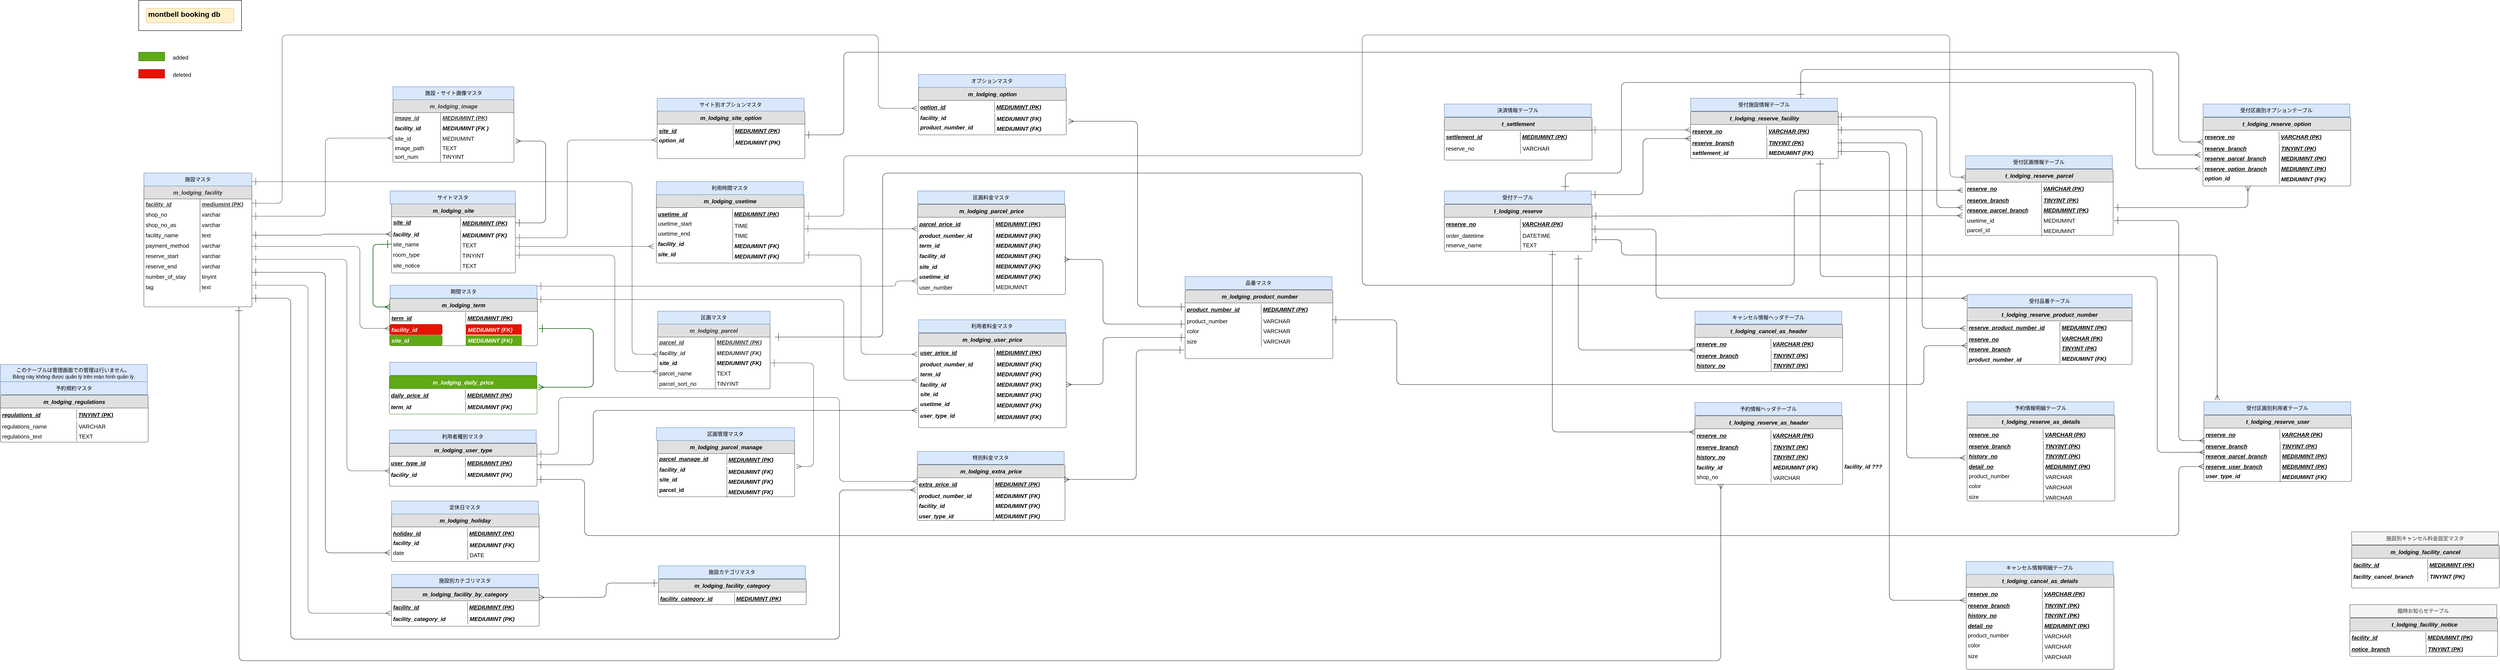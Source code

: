<mxfile version="15.5.2" type="github"><diagram id="KJa5fwntEbOnyu69Zsnu" name="Page-1"><mxGraphModel dx="868" dy="1550" grid="1" gridSize="10" guides="1" tooltips="1" connect="1" arrows="1" fold="1" page="1" pageScale="1" pageWidth="850" pageHeight="1100" math="0" shadow="0"><root><mxCell id="0"/><mxCell id="1" parent="0"/><mxCell id="r2L53MvZNpMWSGrXGdok-1" value="m_lodging_facility" style="html=1;overflow=block;blockSpacing=1;whiteSpace=wrap;swimlane;resizeParent=1;resizeParentMax=0;resizeLast=0;collapsible=0;marginBottom=0;fontStyle=0;swimlaneFillColor=#ffffff;startSize=30;whiteSpace=wrap;fontSize=13;fontColor=#333333;fontStyle=3;align=center;fillColor=#e0e0e0;whiteSpace=wrap;spacing=0;strokeColor=#333333;strokeOpacity=100;fillOpacity=100;rounded=1;absoluteArcSize=1;arcSize=7.5;strokeWidth=0.8;" vertex="1" parent="1"><mxGeometry x="372" y="400" width="250" height="280" as="geometry"/></mxCell><mxCell id="r2L53MvZNpMWSGrXGdok-2" value="" style="group" vertex="1" connectable="0" parent="r2L53MvZNpMWSGrXGdok-1"><mxGeometry x="130" y="30" width="110" height="216" as="geometry"/></mxCell><mxCell id="r2L53MvZNpMWSGrXGdok-3" value="mediumint (PK)" style="shape=partialRectangle;top=0;right=0;bottom=0;part=1;resizeHeight=0;align=left;verticalAlign=top;spacingLeft=4;spacingRight=4;overflow=hidden;rotatable=0;points=[[0,0.5],[1,0.5]];portConstraint=eastwest;whiteSpace=wrap;swimlaneFillColor=#ffffff;whiteSpace=wrap;fontSize=13;fontColor=#333333;fontStyle=7;fillColor=none;strokeOpacity=100;fillOpacity=100;whiteSpace=wrap;spacing=0;strokeColor=#333333;rounded=1;absoluteArcSize=1;arcSize=7.5;strokeWidth=0.8;" vertex="1" parent="r2L53MvZNpMWSGrXGdok-2"><mxGeometry width="110.0" height="24" as="geometry"/></mxCell><mxCell id="r2L53MvZNpMWSGrXGdok-4" value="varchar " style="shape=partialRectangle;top=0;right=0;bottom=0;part=1;resizeHeight=0;align=left;verticalAlign=top;spacingLeft=4;spacingRight=4;overflow=hidden;rotatable=0;points=[[0,0.5],[1,0.5]];portConstraint=eastwest;whiteSpace=wrap;swimlaneFillColor=#ffffff;whiteSpace=wrap;fontSize=13;fillColor=none;strokeOpacity=100;fillOpacity=100;whiteSpace=wrap;spacing=0;strokeColor=#333333;rounded=1;absoluteArcSize=1;arcSize=7.5;strokeWidth=0.8;" vertex="1" parent="r2L53MvZNpMWSGrXGdok-2"><mxGeometry y="24" width="110.0" height="24" as="geometry"/></mxCell><mxCell id="r2L53MvZNpMWSGrXGdok-5" value="text" style="shape=partialRectangle;top=0;right=0;bottom=0;part=1;resizeHeight=0;align=left;verticalAlign=top;spacingLeft=4;spacingRight=4;overflow=hidden;rotatable=0;points=[[0,0.5],[1,0.5]];portConstraint=eastwest;whiteSpace=wrap;swimlaneFillColor=#ffffff;whiteSpace=wrap;fontSize=13;fillColor=none;strokeOpacity=100;fillOpacity=100;whiteSpace=wrap;spacing=0;strokeColor=#333333;rounded=1;absoluteArcSize=1;arcSize=7.5;strokeWidth=0.8;fontColor=#000000;" vertex="1" parent="r2L53MvZNpMWSGrXGdok-2"><mxGeometry y="72" width="110.0" height="24" as="geometry"/></mxCell><mxCell id="r2L53MvZNpMWSGrXGdok-6" value="varchar" style="shape=partialRectangle;top=0;right=0;bottom=0;part=1;resizeHeight=0;align=left;verticalAlign=top;spacingLeft=4;spacingRight=4;overflow=hidden;rotatable=0;points=[[0,0.5],[1,0.5]];portConstraint=eastwest;whiteSpace=wrap;swimlaneFillColor=#ffffff;whiteSpace=wrap;fontSize=13;fillColor=none;strokeOpacity=100;fillOpacity=100;whiteSpace=wrap;spacing=0;strokeColor=#333333;rounded=1;absoluteArcSize=1;arcSize=7.5;strokeWidth=0.8;fontColor=#000000;" vertex="1" parent="r2L53MvZNpMWSGrXGdok-2"><mxGeometry y="96" width="110.0" height="24" as="geometry"/></mxCell><mxCell id="r2L53MvZNpMWSGrXGdok-7" value="varchar" style="shape=partialRectangle;top=0;right=0;bottom=0;part=1;resizeHeight=0;align=left;verticalAlign=top;spacingLeft=4;spacingRight=4;overflow=hidden;rotatable=0;points=[[0,0.5],[1,0.5]];portConstraint=eastwest;whiteSpace=wrap;swimlaneFillColor=#ffffff;whiteSpace=wrap;fontSize=13;fillColor=none;strokeOpacity=100;fillOpacity=100;whiteSpace=wrap;spacing=0;strokeColor=#333333;rounded=1;absoluteArcSize=1;arcSize=7.5;strokeWidth=0.8;fontColor=#000000;" vertex="1" parent="r2L53MvZNpMWSGrXGdok-2"><mxGeometry y="120" width="110.0" height="24" as="geometry"/></mxCell><mxCell id="r2L53MvZNpMWSGrXGdok-8" value="varchar" style="shape=partialRectangle;top=0;right=0;bottom=0;part=1;resizeHeight=0;align=left;verticalAlign=top;spacingLeft=4;spacingRight=4;overflow=hidden;rotatable=0;points=[[0,0.5],[1,0.5]];portConstraint=eastwest;whiteSpace=wrap;swimlaneFillColor=#ffffff;whiteSpace=wrap;fontSize=13;fillColor=none;strokeOpacity=100;fillOpacity=100;whiteSpace=wrap;spacing=0;strokeColor=#333333;rounded=1;absoluteArcSize=1;arcSize=7.5;strokeWidth=0.8;fontColor=#000000;" vertex="1" parent="r2L53MvZNpMWSGrXGdok-2"><mxGeometry y="144" width="110.0" height="24" as="geometry"/></mxCell><mxCell id="r2L53MvZNpMWSGrXGdok-9" value="tinyint" style="shape=partialRectangle;top=0;right=0;bottom=0;part=1;resizeHeight=0;align=left;verticalAlign=top;spacingLeft=4;spacingRight=4;overflow=hidden;rotatable=0;points=[[0,0.5],[1,0.5]];portConstraint=eastwest;whiteSpace=wrap;swimlaneFillColor=#ffffff;whiteSpace=wrap;fontSize=13;fillColor=none;strokeOpacity=100;fillOpacity=100;whiteSpace=wrap;spacing=0;strokeColor=#333333;rounded=1;absoluteArcSize=1;arcSize=7.5;strokeWidth=0.8;fontColor=#000000;" vertex="1" parent="r2L53MvZNpMWSGrXGdok-2"><mxGeometry y="168" width="110.0" height="24" as="geometry"/></mxCell><mxCell id="r2L53MvZNpMWSGrXGdok-10" value="text" style="shape=partialRectangle;top=0;right=0;bottom=0;part=1;resizeHeight=0;align=left;verticalAlign=top;spacingLeft=4;spacingRight=4;overflow=hidden;rotatable=0;points=[[0,0.5],[1,0.5]];portConstraint=eastwest;whiteSpace=wrap;swimlaneFillColor=#ffffff;whiteSpace=wrap;fontSize=13;fillColor=none;strokeOpacity=100;fillOpacity=100;whiteSpace=wrap;spacing=0;strokeColor=#333333;rounded=1;absoluteArcSize=1;arcSize=7.5;strokeWidth=0.8;fontColor=#000000;" vertex="1" parent="r2L53MvZNpMWSGrXGdok-2"><mxGeometry y="192" width="110.0" height="24" as="geometry"/></mxCell><mxCell id="r2L53MvZNpMWSGrXGdok-11" value="" style="group" vertex="1" connectable="0" parent="r2L53MvZNpMWSGrXGdok-1"><mxGeometry y="30" width="130" height="216" as="geometry"/></mxCell><mxCell id="r2L53MvZNpMWSGrXGdok-12" value="facility_id" style="strokeColor=none;part=1;resizeHeight=0;align=left;verticalAlign=top;spacingLeft=4;spacingRight=4;overflow=hidden;rotatable=0;points=[[0,0.5],[1,0.5]];portConstraint=eastwest;whiteSpace=wrap;swimlaneFillColor=#ffffff;whiteSpace=wrap;fontSize=13;fontColor=#333333;fontStyle=7;fillColor=none;strokeOpacity=100;fillOpacity=100;whiteSpace=wrap;spacing=0;rounded=1;absoluteArcSize=1;arcSize=7.5;strokeWidth=0.8;" vertex="1" parent="r2L53MvZNpMWSGrXGdok-11"><mxGeometry width="130" height="24" as="geometry"/></mxCell><mxCell id="r2L53MvZNpMWSGrXGdok-13" value="shop_no" style="strokeColor=none;part=1;resizeHeight=0;align=left;verticalAlign=top;spacingLeft=4;spacingRight=4;overflow=hidden;rotatable=0;points=[[0,0.5],[1,0.5]];portConstraint=eastwest;whiteSpace=wrap;swimlaneFillColor=#ffffff;whiteSpace=wrap;fontSize=13;fillColor=none;strokeOpacity=100;fillOpacity=100;whiteSpace=wrap;spacing=0;rounded=1;absoluteArcSize=1;arcSize=7.5;strokeWidth=0.8;" vertex="1" parent="r2L53MvZNpMWSGrXGdok-11"><mxGeometry y="24" width="130" height="24" as="geometry"/></mxCell><mxCell id="r2L53MvZNpMWSGrXGdok-14" value="facility_name" style="strokeColor=none;part=1;resizeHeight=0;align=left;verticalAlign=top;spacingLeft=4;spacingRight=4;overflow=hidden;rotatable=0;points=[[0,0.5],[1,0.5]];portConstraint=eastwest;whiteSpace=wrap;swimlaneFillColor=#ffffff;whiteSpace=wrap;fontSize=13;fillColor=none;strokeOpacity=100;fillOpacity=100;whiteSpace=wrap;spacing=0;rounded=1;absoluteArcSize=1;arcSize=7.5;strokeWidth=0.8;fontColor=#000000;" vertex="1" parent="r2L53MvZNpMWSGrXGdok-11"><mxGeometry y="72" width="130" height="24" as="geometry"/></mxCell><mxCell id="r2L53MvZNpMWSGrXGdok-15" value="payment_method" style="strokeColor=none;part=1;resizeHeight=0;align=left;verticalAlign=top;spacingLeft=4;spacingRight=4;overflow=hidden;rotatable=0;points=[[0,0.5],[1,0.5]];portConstraint=eastwest;whiteSpace=wrap;swimlaneFillColor=#ffffff;whiteSpace=wrap;fontSize=13;fillColor=none;strokeOpacity=100;fillOpacity=100;whiteSpace=wrap;spacing=0;rounded=1;absoluteArcSize=1;arcSize=7.5;strokeWidth=0.8;fontColor=#000000;" vertex="1" parent="r2L53MvZNpMWSGrXGdok-11"><mxGeometry y="96" width="130" height="24" as="geometry"/></mxCell><mxCell id="r2L53MvZNpMWSGrXGdok-16" value="reserve_start" style="strokeColor=none;part=1;resizeHeight=0;align=left;verticalAlign=top;spacingLeft=4;spacingRight=4;overflow=hidden;rotatable=0;points=[[0,0.5],[1,0.5]];portConstraint=eastwest;whiteSpace=wrap;swimlaneFillColor=#ffffff;whiteSpace=wrap;fontSize=13;fillColor=none;strokeOpacity=100;fillOpacity=100;whiteSpace=wrap;spacing=0;rounded=1;absoluteArcSize=1;arcSize=7.5;strokeWidth=0.8;fontColor=#000000;" vertex="1" parent="r2L53MvZNpMWSGrXGdok-11"><mxGeometry y="120" width="130" height="24" as="geometry"/></mxCell><mxCell id="r2L53MvZNpMWSGrXGdok-17" value="reserve_end" style="strokeColor=none;part=1;resizeHeight=0;align=left;verticalAlign=top;spacingLeft=4;spacingRight=4;overflow=hidden;rotatable=0;points=[[0,0.5],[1,0.5]];portConstraint=eastwest;whiteSpace=wrap;swimlaneFillColor=#ffffff;whiteSpace=wrap;fontSize=13;fillColor=none;strokeOpacity=100;fillOpacity=100;whiteSpace=wrap;spacing=0;rounded=1;absoluteArcSize=1;arcSize=7.5;strokeWidth=0.8;fontColor=#000000;" vertex="1" parent="r2L53MvZNpMWSGrXGdok-11"><mxGeometry y="144" width="130" height="24" as="geometry"/></mxCell><mxCell id="r2L53MvZNpMWSGrXGdok-18" value="number_of_stay" style="strokeColor=none;part=1;resizeHeight=0;align=left;verticalAlign=top;spacingLeft=4;spacingRight=4;overflow=hidden;rotatable=0;points=[[0,0.5],[1,0.5]];portConstraint=eastwest;whiteSpace=wrap;swimlaneFillColor=#ffffff;whiteSpace=wrap;fontSize=13;fillColor=none;strokeOpacity=100;fillOpacity=100;whiteSpace=wrap;spacing=0;rounded=1;absoluteArcSize=1;arcSize=7.5;strokeWidth=0.8;fontColor=#000000;" vertex="1" parent="r2L53MvZNpMWSGrXGdok-11"><mxGeometry y="168" width="130" height="24" as="geometry"/></mxCell><mxCell id="r2L53MvZNpMWSGrXGdok-19" value="tag" style="strokeColor=none;part=1;resizeHeight=0;align=left;verticalAlign=top;spacingLeft=4;spacingRight=4;overflow=hidden;rotatable=0;points=[[0,0.5],[1,0.5]];portConstraint=eastwest;whiteSpace=wrap;swimlaneFillColor=#ffffff;whiteSpace=wrap;fontSize=13;fillColor=none;strokeOpacity=100;fillOpacity=100;whiteSpace=wrap;spacing=0;rounded=1;absoluteArcSize=1;arcSize=7.5;strokeWidth=0.8;fontColor=#000000;" vertex="1" parent="r2L53MvZNpMWSGrXGdok-11"><mxGeometry y="192" width="130" height="24" as="geometry"/></mxCell><mxCell id="r2L53MvZNpMWSGrXGdok-20" value="varchar" style="shape=partialRectangle;top=0;right=0;bottom=0;part=1;resizeHeight=0;align=left;verticalAlign=top;spacingLeft=4;spacingRight=4;overflow=hidden;rotatable=0;points=[[0,0.5],[1,0.5]];portConstraint=eastwest;whiteSpace=wrap;swimlaneFillColor=#ffffff;whiteSpace=wrap;fontSize=13;fillColor=none;strokeOpacity=100;fillOpacity=100;whiteSpace=wrap;spacing=0;strokeColor=#333333;rounded=1;absoluteArcSize=1;arcSize=7.5;strokeWidth=0.8;fontColor=#000000;" vertex="1" parent="r2L53MvZNpMWSGrXGdok-1"><mxGeometry x="130" y="78" width="70" height="24" as="geometry"/></mxCell><mxCell id="r2L53MvZNpMWSGrXGdok-21" value="shop_no_as" style="strokeColor=none;part=1;resizeHeight=0;align=left;verticalAlign=top;spacingLeft=4;spacingRight=4;overflow=hidden;rotatable=0;points=[[0,0.5],[1,0.5]];portConstraint=eastwest;whiteSpace=wrap;swimlaneFillColor=#ffffff;whiteSpace=wrap;fontSize=13;fillColor=none;strokeOpacity=100;fillOpacity=100;whiteSpace=wrap;spacing=0;rounded=1;absoluteArcSize=1;arcSize=7.5;strokeWidth=0.8;fontColor=#000000;" vertex="1" parent="r2L53MvZNpMWSGrXGdok-1"><mxGeometry y="78" width="130" height="24" as="geometry"/></mxCell><mxCell id="r2L53MvZNpMWSGrXGdok-22" value="m_lodging_image" style="html=1;overflow=block;blockSpacing=1;whiteSpace=wrap;swimlane;resizeParent=1;resizeParentMax=0;resizeLast=0;collapsible=0;marginBottom=0;fontStyle=0;swimlaneFillColor=#ffffff;startSize=30;whiteSpace=wrap;fontSize=13;fontColor=#333333;fontStyle=3;align=center;fillColor=#e0e0e0;whiteSpace=wrap;spacing=0;strokeColor=#333333;strokeOpacity=100;fillOpacity=100;rounded=1;absoluteArcSize=1;arcSize=7.5;strokeWidth=0.8;" vertex="1" parent="1"><mxGeometry x="948.54" y="200" width="280" height="145" as="geometry"/></mxCell><mxCell id="r2L53MvZNpMWSGrXGdok-23" value="image_id" style="strokeColor=none;part=1;resizeHeight=0;align=left;verticalAlign=top;spacingLeft=4;spacingRight=4;overflow=hidden;rotatable=0;points=[[0,0.5],[1,0.5]];portConstraint=eastwest;whiteSpace=wrap;swimlaneFillColor=#ffffff;whiteSpace=wrap;fontSize=13;fontColor=#333333;fontStyle=7;fillColor=none;strokeOpacity=100;fillOpacity=100;whiteSpace=wrap;spacing=0;rounded=1;absoluteArcSize=1;arcSize=7.5;strokeWidth=0.8;" vertex="1" parent="r2L53MvZNpMWSGrXGdok-22"><mxGeometry y="30" width="110" height="24" as="geometry"/></mxCell><mxCell id="r2L53MvZNpMWSGrXGdok-24" value="facility_id" style="strokeColor=none;part=1;resizeHeight=0;align=left;verticalAlign=top;spacingLeft=4;spacingRight=4;overflow=hidden;rotatable=0;points=[[0,0.5],[1,0.5]];portConstraint=eastwest;whiteSpace=wrap;swimlaneFillColor=#ffffff;whiteSpace=wrap;fontSize=13;fillColor=none;strokeOpacity=100;fillOpacity=100;whiteSpace=wrap;spacing=0;rounded=1;absoluteArcSize=1;arcSize=7.5;strokeWidth=0.8;fontStyle=3" vertex="1" parent="r2L53MvZNpMWSGrXGdok-22"><mxGeometry y="54" width="110" height="24" as="geometry"/></mxCell><mxCell id="r2L53MvZNpMWSGrXGdok-25" value="MEDIUMINT (PK)" style="shape=partialRectangle;top=0;right=0;bottom=0;part=1;resizeHeight=0;align=left;verticalAlign=top;spacingLeft=4;spacingRight=4;overflow=hidden;rotatable=0;points=[[0,0.5],[1,0.5]];portConstraint=eastwest;whiteSpace=wrap;swimlaneFillColor=#ffffff;whiteSpace=wrap;fontSize=13;fontColor=#333333;fontStyle=7;fillColor=none;strokeOpacity=100;fillOpacity=100;whiteSpace=wrap;spacing=0;strokeColor=#333333;rounded=1;absoluteArcSize=1;arcSize=7.5;strokeWidth=0.8;" vertex="1" parent="r2L53MvZNpMWSGrXGdok-22"><mxGeometry x="110" y="30" width="120" height="24" as="geometry"/></mxCell><mxCell id="r2L53MvZNpMWSGrXGdok-26" value="MEDIUMINT (FK )" style="shape=partialRectangle;top=0;right=0;bottom=0;part=1;resizeHeight=0;align=left;verticalAlign=top;spacingLeft=4;spacingRight=4;overflow=hidden;rotatable=0;points=[[0,0.5],[1,0.5]];portConstraint=eastwest;whiteSpace=wrap;swimlaneFillColor=#ffffff;whiteSpace=wrap;fontSize=13;fillColor=none;strokeOpacity=100;fillOpacity=100;whiteSpace=wrap;spacing=0;strokeColor=#333333;rounded=1;absoluteArcSize=1;arcSize=7.5;strokeWidth=0.8;fontStyle=3" vertex="1" parent="r2L53MvZNpMWSGrXGdok-22"><mxGeometry x="110" y="54" width="150" height="24" as="geometry"/></mxCell><mxCell id="r2L53MvZNpMWSGrXGdok-27" value="MEDIUMINT " style="shape=partialRectangle;top=0;right=0;bottom=0;part=1;resizeHeight=0;align=left;verticalAlign=top;spacingLeft=4;spacingRight=4;overflow=hidden;rotatable=0;points=[[0,0.5],[1,0.5]];portConstraint=eastwest;whiteSpace=wrap;swimlaneFillColor=#ffffff;whiteSpace=wrap;fontSize=13;fillColor=none;strokeOpacity=100;fillOpacity=100;whiteSpace=wrap;spacing=0;strokeColor=#333333;rounded=1;absoluteArcSize=1;arcSize=7.5;strokeWidth=0.8;" vertex="1" parent="r2L53MvZNpMWSGrXGdok-22"><mxGeometry x="110" y="78" width="110.0" height="24" as="geometry"/></mxCell><mxCell id="r2L53MvZNpMWSGrXGdok-28" value="site_id" style="strokeColor=none;part=1;resizeHeight=0;align=left;verticalAlign=top;spacingLeft=4;spacingRight=4;overflow=hidden;rotatable=0;points=[[0,0.5],[1,0.5]];portConstraint=eastwest;whiteSpace=wrap;swimlaneFillColor=#ffffff;whiteSpace=wrap;fontSize=13;fillColor=none;strokeOpacity=100;fillOpacity=100;whiteSpace=wrap;spacing=0;rounded=1;absoluteArcSize=1;arcSize=7.5;strokeWidth=0.8;" vertex="1" parent="r2L53MvZNpMWSGrXGdok-22"><mxGeometry y="78" width="110" height="24" as="geometry"/></mxCell><mxCell id="r2L53MvZNpMWSGrXGdok-29" value="TEXT" style="shape=partialRectangle;top=0;right=0;bottom=0;part=1;resizeHeight=0;align=left;verticalAlign=top;spacingLeft=4;spacingRight=4;overflow=hidden;rotatable=0;points=[[0,0.5],[1,0.5]];portConstraint=eastwest;whiteSpace=wrap;swimlaneFillColor=#ffffff;whiteSpace=wrap;fontSize=13;fillColor=none;strokeOpacity=100;fillOpacity=100;whiteSpace=wrap;spacing=0;strokeColor=#333333;rounded=1;absoluteArcSize=1;arcSize=7.5;strokeWidth=0.8;fontColor=#000000;" vertex="1" parent="r2L53MvZNpMWSGrXGdok-22"><mxGeometry x="110" y="100" width="110.0" height="24" as="geometry"/></mxCell><mxCell id="r2L53MvZNpMWSGrXGdok-30" value="image_path" style="strokeColor=none;part=1;resizeHeight=0;align=left;verticalAlign=top;spacingLeft=4;spacingRight=4;overflow=hidden;rotatable=0;points=[[0,0.5],[1,0.5]];portConstraint=eastwest;whiteSpace=wrap;swimlaneFillColor=#ffffff;whiteSpace=wrap;fontSize=13;fillColor=none;strokeOpacity=100;fillOpacity=100;whiteSpace=wrap;spacing=0;rounded=1;absoluteArcSize=1;arcSize=7.5;strokeWidth=0.8;fontColor=#000000;" vertex="1" parent="r2L53MvZNpMWSGrXGdok-22"><mxGeometry y="100" width="110" height="24" as="geometry"/></mxCell><mxCell id="r2L53MvZNpMWSGrXGdok-31" value="TINYINT" style="shape=partialRectangle;top=0;right=0;bottom=0;part=1;resizeHeight=0;align=left;verticalAlign=top;spacingLeft=4;spacingRight=4;overflow=hidden;rotatable=0;points=[[0,0.5],[1,0.5]];portConstraint=eastwest;whiteSpace=wrap;swimlaneFillColor=#ffffff;whiteSpace=wrap;fontSize=13;fillColor=none;strokeOpacity=100;fillOpacity=100;whiteSpace=wrap;spacing=0;strokeColor=#333333;rounded=1;absoluteArcSize=1;arcSize=7.5;strokeWidth=0.8;fontColor=#000000;" vertex="1" parent="r2L53MvZNpMWSGrXGdok-22"><mxGeometry x="110" y="120" width="110.0" height="24" as="geometry"/></mxCell><mxCell id="r2L53MvZNpMWSGrXGdok-32" value="sort_num" style="strokeColor=none;part=1;resizeHeight=0;align=left;verticalAlign=top;spacingLeft=4;spacingRight=4;overflow=hidden;rotatable=0;points=[[0,0.5],[1,0.5]];portConstraint=eastwest;whiteSpace=wrap;swimlaneFillColor=#ffffff;whiteSpace=wrap;fontSize=13;fillColor=none;strokeOpacity=100;fillOpacity=100;whiteSpace=wrap;spacing=0;rounded=1;absoluteArcSize=1;arcSize=7.5;strokeWidth=0.8;fontColor=#000000;" vertex="1" parent="r2L53MvZNpMWSGrXGdok-22"><mxGeometry y="120" width="110" height="24" as="geometry"/></mxCell><mxCell id="r2L53MvZNpMWSGrXGdok-33" value="&lt;span&gt;m_lodging_site&lt;/span&gt;" style="html=1;overflow=block;blockSpacing=1;whiteSpace=wrap;swimlane;resizeParent=1;resizeParentMax=0;resizeLast=0;collapsible=0;marginBottom=0;fontStyle=0;swimlaneFillColor=#ffffff;startSize=30;whiteSpace=wrap;fontSize=13;fontColor=#000000;fontStyle=3;align=center;fillColor=#e0e0e0;whiteSpace=wrap;spacing=0;strokeColor=#333333;strokeOpacity=100;fillOpacity=100;rounded=1;absoluteArcSize=1;arcSize=7.5;strokeWidth=0.8;" vertex="1" parent="1"><mxGeometry x="945.11" y="441.5" width="286.87" height="160" as="geometry"/></mxCell><mxCell id="r2L53MvZNpMWSGrXGdok-34" value="site_id" style="strokeColor=none;part=1;resizeHeight=0;align=left;verticalAlign=top;spacingLeft=4;spacingRight=4;overflow=hidden;rotatable=0;points=[[0,0.5],[1,0.5]];portConstraint=eastwest;whiteSpace=wrap;swimlaneFillColor=#ffffff;whiteSpace=wrap;fontSize=13;fontColor=#000000;fontStyle=7;fillColor=none;strokeOpacity=100;fillOpacity=100;whiteSpace=wrap;spacing=0;rounded=1;absoluteArcSize=1;arcSize=7.5;strokeWidth=0.8;" vertex="1" parent="r2L53MvZNpMWSGrXGdok-33"><mxGeometry y="30" width="110" height="24" as="geometry"/></mxCell><mxCell id="r2L53MvZNpMWSGrXGdok-35" value="site_name" style="strokeColor=none;part=1;resizeHeight=0;align=left;verticalAlign=top;spacingLeft=4;spacingRight=4;overflow=hidden;rotatable=0;points=[[0,0.5],[1,0.5]];portConstraint=eastwest;whiteSpace=wrap;swimlaneFillColor=#ffffff;whiteSpace=wrap;fontSize=13;fillColor=none;strokeOpacity=100;fillOpacity=100;whiteSpace=wrap;spacing=0;rounded=1;absoluteArcSize=1;arcSize=7.5;strokeWidth=0.8;fontColor=#000000;" vertex="1" parent="r2L53MvZNpMWSGrXGdok-33"><mxGeometry y="81" width="133.125" height="24" as="geometry"/></mxCell><mxCell id="r2L53MvZNpMWSGrXGdok-36" value="room_type" style="strokeColor=none;part=1;resizeHeight=0;align=left;verticalAlign=top;spacingLeft=4;spacingRight=4;overflow=hidden;rotatable=0;points=[[0,0.5],[1,0.5]];portConstraint=eastwest;whiteSpace=wrap;swimlaneFillColor=#ffffff;whiteSpace=wrap;fontSize=13;fillColor=none;strokeOpacity=100;fillOpacity=100;whiteSpace=wrap;spacing=0;rounded=1;absoluteArcSize=1;arcSize=7.5;strokeWidth=0.8;fontColor=#000000;" vertex="1" parent="r2L53MvZNpMWSGrXGdok-33"><mxGeometry y="105" width="133.125" height="24" as="geometry"/></mxCell><mxCell id="r2L53MvZNpMWSGrXGdok-37" value="site_notice" style="strokeColor=none;part=1;resizeHeight=0;align=left;verticalAlign=top;spacingLeft=4;spacingRight=4;overflow=hidden;rotatable=0;points=[[0,0.5],[1,0.5]];portConstraint=eastwest;whiteSpace=wrap;swimlaneFillColor=#ffffff;whiteSpace=wrap;fontSize=13;fillColor=none;strokeOpacity=100;fillOpacity=100;whiteSpace=wrap;spacing=0;rounded=1;absoluteArcSize=1;arcSize=7.5;strokeWidth=0.8;fontColor=#000000;" vertex="1" parent="r2L53MvZNpMWSGrXGdok-33"><mxGeometry y="130" width="133.125" height="24" as="geometry"/></mxCell><mxCell id="r2L53MvZNpMWSGrXGdok-38" value="facility_id" style="strokeColor=none;part=1;resizeHeight=0;align=left;verticalAlign=top;spacingLeft=4;spacingRight=4;overflow=hidden;rotatable=0;points=[[0,0.5],[1,0.5]];portConstraint=eastwest;whiteSpace=wrap;swimlaneFillColor=#ffffff;whiteSpace=wrap;fontSize=13;fontColor=#000000;fontStyle=3;fillColor=none;strokeOpacity=100;fillOpacity=100;whiteSpace=wrap;spacing=0;rounded=1;absoluteArcSize=1;arcSize=7.5;strokeWidth=0.8;" vertex="1" parent="r2L53MvZNpMWSGrXGdok-33"><mxGeometry y="58" width="110" height="24" as="geometry"/></mxCell><mxCell id="r2L53MvZNpMWSGrXGdok-39" value="MEDIUMINT (PK)" style="shape=partialRectangle;top=0;right=0;bottom=0;part=1;resizeHeight=0;align=left;verticalAlign=top;spacingLeft=4;spacingRight=4;overflow=hidden;rotatable=0;points=[[0,0.5],[1,0.5]];portConstraint=eastwest;whiteSpace=wrap;swimlaneFillColor=#ffffff;whiteSpace=wrap;fontSize=13;fontColor=#000000;fontStyle=7;fillColor=none;strokeOpacity=100;fillOpacity=100;whiteSpace=wrap;spacing=0;strokeColor=#333333;rounded=1;absoluteArcSize=1;arcSize=7.5;strokeWidth=0.8;" vertex="1" parent="r2L53MvZNpMWSGrXGdok-33"><mxGeometry x="160" y="32" width="126.87" height="24" as="geometry"/></mxCell><mxCell id="r2L53MvZNpMWSGrXGdok-40" value="TEXT" style="shape=partialRectangle;top=0;right=0;bottom=0;part=1;resizeHeight=0;align=left;verticalAlign=top;spacingLeft=4;spacingRight=4;overflow=hidden;rotatable=0;points=[[0,0.5],[1,0.5]];portConstraint=eastwest;whiteSpace=wrap;swimlaneFillColor=#ffffff;whiteSpace=wrap;fontSize=13;fillColor=none;strokeOpacity=100;fillOpacity=100;whiteSpace=wrap;spacing=0;strokeColor=#333333;rounded=1;absoluteArcSize=1;arcSize=7.5;strokeWidth=0.8;fontColor=#000000;container=0;" vertex="1" parent="r2L53MvZNpMWSGrXGdok-33"><mxGeometry x="160.005" y="83" width="68.875" height="24" as="geometry"/></mxCell><mxCell id="r2L53MvZNpMWSGrXGdok-41" value="TINYINT" style="shape=partialRectangle;top=0;right=0;bottom=0;part=1;resizeHeight=0;align=left;verticalAlign=top;spacingLeft=4;spacingRight=4;overflow=hidden;rotatable=0;points=[[0,0.5],[1,0.5]];portConstraint=eastwest;whiteSpace=wrap;swimlaneFillColor=#ffffff;whiteSpace=wrap;fontSize=13;fillColor=none;strokeOpacity=100;fillOpacity=100;whiteSpace=wrap;spacing=0;strokeColor=#333333;rounded=1;absoluteArcSize=1;arcSize=7.5;strokeWidth=0.8;fontColor=#000000;container=0;" vertex="1" parent="r2L53MvZNpMWSGrXGdok-33"><mxGeometry x="160.005" y="107" width="68.875" height="24" as="geometry"/></mxCell><mxCell id="r2L53MvZNpMWSGrXGdok-42" value="TEXT" style="shape=partialRectangle;top=0;right=0;bottom=0;part=1;resizeHeight=0;align=left;verticalAlign=top;spacingLeft=4;spacingRight=4;overflow=hidden;rotatable=0;points=[[0,0.5],[1,0.5]];portConstraint=eastwest;whiteSpace=wrap;swimlaneFillColor=#ffffff;whiteSpace=wrap;fontSize=13;fillColor=none;strokeOpacity=100;fillOpacity=100;whiteSpace=wrap;spacing=0;strokeColor=#333333;rounded=1;absoluteArcSize=1;arcSize=7.5;strokeWidth=0.8;fontColor=#000000;container=0;" vertex="1" parent="r2L53MvZNpMWSGrXGdok-33"><mxGeometry x="160.005" y="131" width="68.875" height="24" as="geometry"/></mxCell><mxCell id="r2L53MvZNpMWSGrXGdok-43" value="MEDIUMINT (FK)" style="shape=partialRectangle;top=0;right=0;bottom=0;part=1;resizeHeight=0;align=left;verticalAlign=top;spacingLeft=4;spacingRight=4;overflow=hidden;rotatable=0;points=[[0,0.5],[1,0.5]];portConstraint=eastwest;whiteSpace=wrap;swimlaneFillColor=#ffffff;whiteSpace=wrap;fontSize=13;fontColor=#000000;fontStyle=3;fillColor=none;strokeOpacity=100;fillOpacity=100;whiteSpace=wrap;spacing=0;strokeColor=#333333;rounded=1;absoluteArcSize=1;arcSize=7.5;strokeWidth=0.8;container=0;" vertex="1" parent="r2L53MvZNpMWSGrXGdok-33"><mxGeometry x="160.01" y="60" width="116.88" height="24" as="geometry"/></mxCell><UserObject label="" lucidchartObjectId="dM.T.fur29C5" id="r2L53MvZNpMWSGrXGdok-44"><mxCell style="html=1;jettySize=18;whiteSpace=wrap;fontSize=13;strokeColor=#333333;strokeOpacity=100;strokeWidth=0.8;rounded=1;arcSize=24;edgeStyle=orthogonalEdgeStyle;startArrow=ERone;startSize=16;;endArrow=ERmany;endSize=10;;" edge="1" parent="1"><mxGeometry width="100" height="100" relative="1" as="geometry"><Array as="points"><mxPoint x="622" y="470"/><mxPoint x="792" y="470"/><mxPoint x="792" y="289"/></Array><mxPoint x="622" y="470" as="sourcePoint"/><mxPoint x="949" y="289" as="targetPoint"/></mxGeometry></mxCell></UserObject><UserObject label="" lucidchartObjectId="aZ.SwLaBgXGg" id="r2L53MvZNpMWSGrXGdok-45"><mxCell style="html=1;jettySize=18;whiteSpace=wrap;fontSize=13;strokeColor=#000000;strokeOpacity=100;strokeWidth=0.8;rounded=1;arcSize=24;edgeStyle=orthogonalEdgeStyle;startArrow=ERmany;startSize=10;;endArrow=ERone;endSize=16;;" edge="1" parent="1" source="r2L53MvZNpMWSGrXGdok-38"><mxGeometry width="100" height="100" relative="1" as="geometry"><Array as="points"><mxPoint x="784" y="512"/><mxPoint x="784" y="514"/></Array><mxPoint x="942" y="520" as="sourcePoint"/><mxPoint x="622" y="514" as="targetPoint"/></mxGeometry></mxCell></UserObject><mxCell id="r2L53MvZNpMWSGrXGdok-46" value="施設マスタ" style="rounded=0;whiteSpace=wrap;html=1;fillColor=#dae8fc;strokeColor=#6c8ebf;" vertex="1" parent="1"><mxGeometry x="372" y="370" width="250" height="30" as="geometry"/></mxCell><mxCell id="r2L53MvZNpMWSGrXGdok-47" value="施設・サイト画像マスタ" style="rounded=0;whiteSpace=wrap;html=1;fillColor=#dae8fc;strokeColor=#6c8ebf;" vertex="1" parent="1"><mxGeometry x="948.54" y="170" width="280" height="30" as="geometry"/></mxCell><mxCell id="r2L53MvZNpMWSGrXGdok-48" value="&lt;span&gt;サイトマスタ&lt;/span&gt;" style="rounded=0;whiteSpace=wrap;html=1;fillColor=#dae8fc;strokeColor=#6c8ebf;fontColor=#000000;" vertex="1" parent="1"><mxGeometry x="942" y="411.5" width="290" height="30" as="geometry"/></mxCell><mxCell id="r2L53MvZNpMWSGrXGdok-49" value="&lt;span&gt;m_lodging_parcel&lt;/span&gt;" style="html=1;overflow=block;blockSpacing=1;whiteSpace=wrap;swimlane;resizeParent=1;resizeParentMax=0;resizeLast=0;collapsible=0;marginBottom=0;fontStyle=0;swimlaneFillColor=#ffffff;startSize=30;whiteSpace=wrap;fontSize=13;fontColor=#333333;fontStyle=3;align=center;fillColor=#e0e0e0;whiteSpace=wrap;spacing=0;strokeColor=#333333;strokeOpacity=100;fillOpacity=100;rounded=1;absoluteArcSize=1;arcSize=7.5;strokeWidth=0.8;" vertex="1" parent="1"><mxGeometry x="1561.34" y="720" width="260" height="150" as="geometry"/></mxCell><mxCell id="r2L53MvZNpMWSGrXGdok-50" value="parcel_id" style="strokeColor=none;part=1;resizeHeight=0;align=left;verticalAlign=top;spacingLeft=4;spacingRight=4;overflow=hidden;rotatable=0;points=[[0,0.5],[1,0.5]];portConstraint=eastwest;whiteSpace=wrap;swimlaneFillColor=#ffffff;whiteSpace=wrap;fontSize=13;fontColor=#333333;fontStyle=7;fillColor=none;strokeOpacity=100;fillOpacity=100;whiteSpace=wrap;spacing=0;rounded=1;absoluteArcSize=1;arcSize=7.5;strokeWidth=0.8;" vertex="1" parent="r2L53MvZNpMWSGrXGdok-49"><mxGeometry y="30" width="110" height="24" as="geometry"/></mxCell><mxCell id="r2L53MvZNpMWSGrXGdok-51" value="MEDIUMINT (PK)" style="shape=partialRectangle;top=0;right=0;bottom=0;part=1;resizeHeight=0;align=left;verticalAlign=top;spacingLeft=4;spacingRight=4;overflow=hidden;rotatable=0;points=[[0,0.5],[1,0.5]];portConstraint=eastwest;whiteSpace=wrap;swimlaneFillColor=#ffffff;whiteSpace=wrap;fontSize=13;fontColor=#333333;fontStyle=7;fillColor=none;strokeOpacity=100;fillOpacity=100;whiteSpace=wrap;spacing=0;strokeColor=#333333;rounded=1;absoluteArcSize=1;arcSize=7.5;strokeWidth=0.8;" vertex="1" parent="r2L53MvZNpMWSGrXGdok-49"><mxGeometry x="133.13" y="30" width="126.87" height="24" as="geometry"/></mxCell><mxCell id="r2L53MvZNpMWSGrXGdok-52" value="site_id" style="strokeColor=none;part=1;resizeHeight=0;align=left;verticalAlign=top;spacingLeft=4;spacingRight=4;overflow=hidden;rotatable=0;points=[[0,0.5],[1,0.5]];portConstraint=eastwest;whiteSpace=wrap;swimlaneFillColor=#ffffff;whiteSpace=wrap;fontSize=13;fillColor=none;strokeOpacity=100;fillOpacity=100;whiteSpace=wrap;spacing=0;rounded=1;absoluteArcSize=1;arcSize=7.5;strokeWidth=0.8;fontStyle=3" vertex="1" parent="r2L53MvZNpMWSGrXGdok-49"><mxGeometry y="78" width="133.125" height="24" as="geometry"/></mxCell><mxCell id="r2L53MvZNpMWSGrXGdok-53" value="MEDIUMINT (FK)" style="shape=partialRectangle;top=0;right=0;bottom=0;part=1;resizeHeight=0;align=left;verticalAlign=top;spacingLeft=4;spacingRight=4;overflow=hidden;rotatable=0;points=[[0,0.5],[1,0.5]];portConstraint=eastwest;whiteSpace=wrap;swimlaneFillColor=#ffffff;whiteSpace=wrap;fontSize=13;fillColor=none;strokeOpacity=100;fillOpacity=100;whiteSpace=wrap;spacing=0;strokeColor=#333333;rounded=1;absoluteArcSize=1;arcSize=7.5;strokeWidth=0.8;fontStyle=3" vertex="1" parent="r2L53MvZNpMWSGrXGdok-49"><mxGeometry x="133.13" y="78" width="116.87" height="24" as="geometry"/></mxCell><mxCell id="r2L53MvZNpMWSGrXGdok-54" value="parcel_name" style="strokeColor=none;part=1;resizeHeight=0;align=left;verticalAlign=top;spacingLeft=4;spacingRight=4;overflow=hidden;rotatable=0;points=[[0,0.5],[1,0.5]];portConstraint=eastwest;whiteSpace=wrap;swimlaneFillColor=#ffffff;whiteSpace=wrap;fontSize=13;fillColor=none;strokeOpacity=100;fillOpacity=100;whiteSpace=wrap;spacing=0;rounded=1;absoluteArcSize=1;arcSize=7.5;strokeWidth=0.8;" vertex="1" parent="r2L53MvZNpMWSGrXGdok-49"><mxGeometry y="102" width="133.125" height="24" as="geometry"/></mxCell><mxCell id="r2L53MvZNpMWSGrXGdok-55" value="TEXT" style="shape=partialRectangle;top=0;right=0;bottom=0;part=1;resizeHeight=0;align=left;verticalAlign=top;spacingLeft=4;spacingRight=4;overflow=hidden;rotatable=0;points=[[0,0.5],[1,0.5]];portConstraint=eastwest;whiteSpace=wrap;swimlaneFillColor=#ffffff;whiteSpace=wrap;fontSize=13;fillColor=none;strokeOpacity=100;fillOpacity=100;whiteSpace=wrap;spacing=0;strokeColor=#333333;rounded=1;absoluteArcSize=1;arcSize=7.5;strokeWidth=0.8;" vertex="1" parent="r2L53MvZNpMWSGrXGdok-49"><mxGeometry x="133.125" y="102" width="68.875" height="24" as="geometry"/></mxCell><mxCell id="r2L53MvZNpMWSGrXGdok-56" value="parcel_sort_no" style="strokeColor=none;part=1;resizeHeight=0;align=left;verticalAlign=top;spacingLeft=4;spacingRight=4;overflow=hidden;rotatable=0;points=[[0,0.5],[1,0.5]];portConstraint=eastwest;whiteSpace=wrap;swimlaneFillColor=#ffffff;whiteSpace=wrap;fontSize=13;fillColor=none;strokeOpacity=100;fillOpacity=100;whiteSpace=wrap;spacing=0;rounded=1;absoluteArcSize=1;arcSize=7.5;strokeWidth=0.8;" vertex="1" parent="r2L53MvZNpMWSGrXGdok-49"><mxGeometry y="126" width="133.125" height="24" as="geometry"/></mxCell><mxCell id="r2L53MvZNpMWSGrXGdok-57" value="TINYINT" style="shape=partialRectangle;top=0;right=0;bottom=0;part=1;resizeHeight=0;align=left;verticalAlign=top;spacingLeft=4;spacingRight=4;overflow=hidden;rotatable=0;points=[[0,0.5],[1,0.5]];portConstraint=eastwest;whiteSpace=wrap;swimlaneFillColor=#ffffff;whiteSpace=wrap;fontSize=13;fillColor=none;strokeOpacity=100;fillOpacity=100;whiteSpace=wrap;spacing=0;strokeColor=#333333;rounded=1;absoluteArcSize=1;arcSize=7.5;strokeWidth=0.8;" vertex="1" parent="r2L53MvZNpMWSGrXGdok-49"><mxGeometry x="133.125" y="126" width="68.875" height="24" as="geometry"/></mxCell><mxCell id="r2L53MvZNpMWSGrXGdok-58" value="facility_id" style="strokeColor=none;part=1;resizeHeight=0;align=left;verticalAlign=top;spacingLeft=4;spacingRight=4;overflow=hidden;rotatable=0;points=[[0,0.5],[1,0.5]];portConstraint=eastwest;whiteSpace=wrap;swimlaneFillColor=#ffffff;whiteSpace=wrap;fontSize=13;fontColor=#333333;fontStyle=3;fillColor=none;strokeOpacity=100;fillOpacity=100;whiteSpace=wrap;spacing=0;rounded=1;absoluteArcSize=1;arcSize=7.5;strokeWidth=0.8;" vertex="1" parent="r2L53MvZNpMWSGrXGdok-49"><mxGeometry y="55" width="110" height="24" as="geometry"/></mxCell><mxCell id="r2L53MvZNpMWSGrXGdok-59" value="MEDIUMINT (FK)" style="shape=partialRectangle;top=0;right=0;bottom=0;part=1;resizeHeight=0;align=left;verticalAlign=top;spacingLeft=4;spacingRight=4;overflow=hidden;rotatable=0;points=[[0,0.5],[1,0.5]];portConstraint=eastwest;whiteSpace=wrap;swimlaneFillColor=#ffffff;whiteSpace=wrap;fontSize=13;fontColor=#333333;fontStyle=3;fillColor=none;strokeOpacity=100;fillOpacity=100;whiteSpace=wrap;spacing=0;strokeColor=#333333;rounded=1;absoluteArcSize=1;arcSize=7.5;strokeWidth=0.8;" vertex="1" parent="r2L53MvZNpMWSGrXGdok-49"><mxGeometry x="133.13" y="55" width="116.88" height="24" as="geometry"/></mxCell><mxCell id="r2L53MvZNpMWSGrXGdok-60" value="&lt;span&gt;区画マスタ&lt;/span&gt;" style="rounded=0;whiteSpace=wrap;html=1;fillColor=#dae8fc;strokeColor=#6c8ebf;" vertex="1" parent="1"><mxGeometry x="1561.34" y="690" width="260" height="30" as="geometry"/></mxCell><mxCell id="r2L53MvZNpMWSGrXGdok-61" value="&lt;span&gt;m_lodging_parcel_manage&lt;/span&gt;" style="html=1;overflow=block;blockSpacing=1;whiteSpace=wrap;swimlane;resizeParent=1;resizeParentMax=0;resizeLast=0;collapsible=0;marginBottom=0;fontStyle=0;swimlaneFillColor=#ffffff;startSize=30;whiteSpace=wrap;fontSize=13;fontColor=#000000;fontStyle=3;align=center;fillColor=#e0e0e0;whiteSpace=wrap;spacing=0;strokeColor=#333333;strokeOpacity=100;fillOpacity=100;rounded=1;absoluteArcSize=1;arcSize=7.5;strokeWidth=0.8;" vertex="1" parent="1"><mxGeometry x="1561.34" y="990" width="316.89" height="130" as="geometry"/></mxCell><mxCell id="r2L53MvZNpMWSGrXGdok-62" value="parcel_manage_id" style="strokeColor=none;part=1;resizeHeight=0;align=left;verticalAlign=top;spacingLeft=4;spacingRight=4;overflow=hidden;rotatable=0;points=[[0,0.5],[1,0.5]];portConstraint=eastwest;whiteSpace=wrap;swimlaneFillColor=#ffffff;whiteSpace=wrap;fontSize=13;fontColor=#000000;fontStyle=7;fillColor=none;strokeOpacity=100;fillOpacity=100;whiteSpace=wrap;spacing=0;rounded=1;absoluteArcSize=1;arcSize=7.5;strokeWidth=0.8;" vertex="1" parent="r2L53MvZNpMWSGrXGdok-61"><mxGeometry y="30" width="130" height="24" as="geometry"/></mxCell><mxCell id="r2L53MvZNpMWSGrXGdok-63" value="site_id" style="strokeColor=none;part=1;resizeHeight=0;align=left;verticalAlign=top;spacingLeft=4;spacingRight=4;overflow=hidden;rotatable=0;points=[[0,0.5],[1,0.5]];portConstraint=eastwest;whiteSpace=wrap;swimlaneFillColor=#ffffff;whiteSpace=wrap;fontSize=13;fillColor=none;strokeOpacity=100;fillOpacity=100;whiteSpace=wrap;spacing=0;rounded=1;absoluteArcSize=1;arcSize=7.5;strokeWidth=0.8;fontColor=#000000;fontStyle=3" vertex="1" parent="r2L53MvZNpMWSGrXGdok-61"><mxGeometry y="78" width="133.125" height="24" as="geometry"/></mxCell><mxCell id="r2L53MvZNpMWSGrXGdok-64" value="parcel_id" style="strokeColor=none;part=1;resizeHeight=0;align=left;verticalAlign=top;spacingLeft=4;spacingRight=4;overflow=hidden;rotatable=0;points=[[0,0.5],[1,0.5]];portConstraint=eastwest;whiteSpace=wrap;swimlaneFillColor=#ffffff;whiteSpace=wrap;fontSize=13;fillColor=none;strokeOpacity=100;fillOpacity=100;whiteSpace=wrap;spacing=0;rounded=1;absoluteArcSize=1;arcSize=7.5;strokeWidth=0.8;fontColor=#000000;fontStyle=1" vertex="1" parent="r2L53MvZNpMWSGrXGdok-61"><mxGeometry y="102" width="133.125" height="24" as="geometry"/></mxCell><mxCell id="r2L53MvZNpMWSGrXGdok-65" value="facility_id" style="strokeColor=none;part=1;resizeHeight=0;align=left;verticalAlign=top;spacingLeft=4;spacingRight=4;overflow=hidden;rotatable=0;points=[[0,0.5],[1,0.5]];portConstraint=eastwest;whiteSpace=wrap;swimlaneFillColor=#ffffff;whiteSpace=wrap;fontSize=13;fontColor=#000000;fontStyle=3;fillColor=none;strokeOpacity=100;fillOpacity=100;whiteSpace=wrap;spacing=0;rounded=1;absoluteArcSize=1;arcSize=7.5;strokeWidth=0.8;" vertex="1" parent="r2L53MvZNpMWSGrXGdok-61"><mxGeometry y="55" width="110" height="24" as="geometry"/></mxCell><mxCell id="r2L53MvZNpMWSGrXGdok-66" value="MEDIUMINT (PK)" style="shape=partialRectangle;top=0;right=0;bottom=0;part=1;resizeHeight=0;align=left;verticalAlign=top;spacingLeft=4;spacingRight=4;overflow=hidden;rotatable=0;points=[[0,0.5],[1,0.5]];portConstraint=eastwest;whiteSpace=wrap;swimlaneFillColor=#ffffff;whiteSpace=wrap;fontSize=13;fontColor=#000000;fontStyle=7;fillColor=none;strokeOpacity=100;fillOpacity=100;whiteSpace=wrap;spacing=0;strokeColor=#333333;rounded=1;absoluteArcSize=1;arcSize=7.5;strokeWidth=0.8;" vertex="1" parent="r2L53MvZNpMWSGrXGdok-61"><mxGeometry x="160" y="32" width="126.87" height="24" as="geometry"/></mxCell><mxCell id="r2L53MvZNpMWSGrXGdok-67" value="MEDIUMINT (FK)" style="shape=partialRectangle;top=0;right=0;bottom=0;part=1;resizeHeight=0;align=left;verticalAlign=top;spacingLeft=4;spacingRight=4;overflow=hidden;rotatable=0;points=[[0,0.5],[1,0.5]];portConstraint=eastwest;whiteSpace=wrap;swimlaneFillColor=#ffffff;whiteSpace=wrap;fontSize=13;fillColor=none;strokeOpacity=100;fillOpacity=100;whiteSpace=wrap;spacing=0;strokeColor=#333333;rounded=1;absoluteArcSize=1;arcSize=7.5;strokeWidth=0.8;fontColor=#000000;container=0;fontStyle=3" vertex="1" parent="r2L53MvZNpMWSGrXGdok-61"><mxGeometry x="160.01" y="83" width="119.99" height="24" as="geometry"/></mxCell><mxCell id="r2L53MvZNpMWSGrXGdok-68" value="MEDIUMINT (FK)" style="shape=partialRectangle;top=0;right=0;bottom=0;part=1;resizeHeight=0;align=left;verticalAlign=top;spacingLeft=4;spacingRight=4;overflow=hidden;rotatable=0;points=[[0,0.5],[1,0.5]];portConstraint=eastwest;whiteSpace=wrap;swimlaneFillColor=#ffffff;whiteSpace=wrap;fontSize=13;fillColor=none;strokeOpacity=100;fillOpacity=100;whiteSpace=wrap;spacing=0;strokeColor=#333333;rounded=1;absoluteArcSize=1;arcSize=7.5;strokeWidth=0.8;fontColor=#000000;container=0;fontStyle=3" vertex="1" parent="r2L53MvZNpMWSGrXGdok-61"><mxGeometry x="160.01" y="107" width="110" height="24" as="geometry"/></mxCell><mxCell id="r2L53MvZNpMWSGrXGdok-69" value="MEDIUMINT (FK)" style="shape=partialRectangle;top=0;right=0;bottom=0;part=1;resizeHeight=0;align=left;verticalAlign=top;spacingLeft=4;spacingRight=4;overflow=hidden;rotatable=0;points=[[0,0.5],[1,0.5]];portConstraint=eastwest;whiteSpace=wrap;swimlaneFillColor=#ffffff;whiteSpace=wrap;fontSize=13;fontColor=#000000;fontStyle=3;fillColor=none;strokeOpacity=100;fillOpacity=100;whiteSpace=wrap;spacing=0;strokeColor=#333333;rounded=1;absoluteArcSize=1;arcSize=7.5;strokeWidth=0.8;container=0;" vertex="1" parent="r2L53MvZNpMWSGrXGdok-61"><mxGeometry x="160.01" y="60" width="116.88" height="24" as="geometry"/></mxCell><mxCell id="r2L53MvZNpMWSGrXGdok-70" value="&lt;span&gt;区画管理マスタ&lt;/span&gt;" style="rounded=0;whiteSpace=wrap;html=1;fillColor=#dae8fc;strokeColor=#6c8ebf;fontColor=#000000;" vertex="1" parent="1"><mxGeometry x="1558.23" y="960" width="320" height="30" as="geometry"/></mxCell><mxCell id="r2L53MvZNpMWSGrXGdok-71" value="&lt;span&gt;m_lodging_usetime&lt;/span&gt;" style="html=1;overflow=block;blockSpacing=1;whiteSpace=wrap;swimlane;resizeParent=1;resizeParentMax=0;resizeLast=0;collapsible=0;marginBottom=0;fontStyle=0;swimlaneFillColor=#ffffff;startSize=30;whiteSpace=wrap;fontSize=13;fontColor=#000000;fontStyle=3;align=center;fillColor=#e0e0e0;whiteSpace=wrap;spacing=0;strokeColor=#333333;strokeOpacity=100;fillOpacity=100;rounded=1;absoluteArcSize=1;arcSize=7.5;strokeWidth=0.8;" vertex="1" parent="1"><mxGeometry x="1558.23" y="420" width="341.89" height="158.5" as="geometry"/></mxCell><mxCell id="r2L53MvZNpMWSGrXGdok-72" value="usetime_id" style="strokeColor=none;part=1;resizeHeight=0;align=left;verticalAlign=top;spacingLeft=4;spacingRight=4;overflow=hidden;rotatable=0;points=[[0,0.5],[1,0.5]];portConstraint=eastwest;whiteSpace=wrap;swimlaneFillColor=#ffffff;whiteSpace=wrap;fontSize=13;fontColor=#000000;fontStyle=7;fillColor=none;strokeOpacity=100;fillOpacity=100;whiteSpace=wrap;spacing=0;rounded=1;absoluteArcSize=1;arcSize=7.5;strokeWidth=0.8;" vertex="1" parent="r2L53MvZNpMWSGrXGdok-71"><mxGeometry y="33" width="110" height="24" as="geometry"/></mxCell><mxCell id="r2L53MvZNpMWSGrXGdok-73" value="MEDIUMINT (PK)" style="shape=partialRectangle;top=0;right=0;bottom=0;part=1;resizeHeight=0;align=left;verticalAlign=top;spacingLeft=4;spacingRight=4;overflow=hidden;rotatable=0;points=[[0,0.5],[1,0.5]];portConstraint=eastwest;whiteSpace=wrap;swimlaneFillColor=#ffffff;whiteSpace=wrap;fontSize=13;fontColor=#000000;fontStyle=7;fillColor=none;strokeOpacity=100;fillOpacity=100;whiteSpace=wrap;spacing=0;strokeColor=#333333;rounded=1;absoluteArcSize=1;arcSize=7.5;strokeWidth=0.8;" vertex="1" parent="r2L53MvZNpMWSGrXGdok-71"><mxGeometry x="176" y="33" width="126.87" height="24" as="geometry"/></mxCell><mxCell id="r2L53MvZNpMWSGrXGdok-74" value="usetime_end" style="strokeColor=none;part=1;resizeHeight=0;align=left;verticalAlign=top;spacingLeft=4;spacingRight=4;overflow=hidden;rotatable=0;points=[[0,0.5],[1,0.5]];portConstraint=eastwest;whiteSpace=wrap;swimlaneFillColor=#ffffff;whiteSpace=wrap;fontSize=13;fillColor=none;strokeOpacity=100;fillOpacity=100;whiteSpace=wrap;spacing=0;rounded=1;absoluteArcSize=1;arcSize=7.5;strokeWidth=0.8;fontColor=#000000;container=0;" vertex="1" parent="r2L53MvZNpMWSGrXGdok-71"><mxGeometry y="78" width="146.891" height="24" as="geometry"/></mxCell><mxCell id="r2L53MvZNpMWSGrXGdok-75" value="facility_id" style="strokeColor=none;part=1;resizeHeight=0;align=left;verticalAlign=top;spacingLeft=4;spacingRight=4;overflow=hidden;rotatable=0;points=[[0,0.5],[1,0.5]];portConstraint=eastwest;whiteSpace=wrap;swimlaneFillColor=#ffffff;whiteSpace=wrap;fontSize=13;fillColor=none;strokeOpacity=100;fillOpacity=100;whiteSpace=wrap;spacing=0;rounded=1;absoluteArcSize=1;arcSize=7.5;strokeWidth=0.8;fontColor=#000000;fontStyle=3;container=0;" vertex="1" parent="r2L53MvZNpMWSGrXGdok-71"><mxGeometry y="102" width="146.891" height="24" as="geometry"/></mxCell><mxCell id="r2L53MvZNpMWSGrXGdok-76" value="site_id" style="strokeColor=none;part=1;resizeHeight=0;align=left;verticalAlign=top;spacingLeft=4;spacingRight=4;overflow=hidden;rotatable=0;points=[[0,0.5],[1,0.5]];portConstraint=eastwest;whiteSpace=wrap;swimlaneFillColor=#ffffff;whiteSpace=wrap;fontSize=13;fillColor=none;strokeOpacity=100;fillOpacity=100;whiteSpace=wrap;spacing=0;rounded=1;absoluteArcSize=1;arcSize=7.5;strokeWidth=0.8;fontColor=#000000;container=0;fontStyle=3" vertex="1" parent="r2L53MvZNpMWSGrXGdok-71"><mxGeometry y="126" width="146.891" height="24" as="geometry"/></mxCell><mxCell id="r2L53MvZNpMWSGrXGdok-77" value="usetime_start" style="strokeColor=none;part=1;resizeHeight=0;align=left;verticalAlign=top;spacingLeft=4;spacingRight=4;overflow=hidden;rotatable=0;points=[[0,0.5],[1,0.5]];portConstraint=eastwest;whiteSpace=wrap;swimlaneFillColor=#ffffff;whiteSpace=wrap;fontSize=13;fontColor=#000000;fontStyle=0;fillColor=none;strokeOpacity=100;fillOpacity=100;whiteSpace=wrap;spacing=0;rounded=1;absoluteArcSize=1;arcSize=7.5;strokeWidth=0.8;container=0;" vertex="1" parent="r2L53MvZNpMWSGrXGdok-71"><mxGeometry y="55" width="121.375" height="24" as="geometry"/></mxCell><mxCell id="r2L53MvZNpMWSGrXGdok-78" value="TIME" style="shape=partialRectangle;top=0;right=0;bottom=0;part=1;resizeHeight=0;align=left;verticalAlign=top;spacingLeft=4;spacingRight=4;overflow=hidden;rotatable=0;points=[[0,0.5],[1,0.5]];portConstraint=eastwest;whiteSpace=wrap;swimlaneFillColor=#ffffff;whiteSpace=wrap;fontSize=13;fillColor=none;strokeOpacity=100;fillOpacity=100;whiteSpace=wrap;spacing=0;strokeColor=#333333;rounded=1;absoluteArcSize=1;arcSize=7.5;strokeWidth=0.8;fontColor=#000000;container=0;" vertex="1" parent="r2L53MvZNpMWSGrXGdok-71"><mxGeometry x="176.551" y="83" width="75.997" height="24" as="geometry"/></mxCell><mxCell id="r2L53MvZNpMWSGrXGdok-79" value="MEDIUMINT (FK)" style="shape=partialRectangle;top=0;right=0;bottom=0;part=1;resizeHeight=0;align=left;verticalAlign=top;spacingLeft=4;spacingRight=4;overflow=hidden;rotatable=0;points=[[0,0.5],[1,0.5]];portConstraint=eastwest;whiteSpace=wrap;swimlaneFillColor=#ffffff;whiteSpace=wrap;fontSize=13;fillColor=none;strokeOpacity=100;fillOpacity=100;whiteSpace=wrap;spacing=0;strokeColor=#333333;rounded=1;absoluteArcSize=1;arcSize=7.5;strokeWidth=0.8;fontColor=#000000;container=0;fontStyle=3" vertex="1" parent="r2L53MvZNpMWSGrXGdok-71"><mxGeometry x="176.557" y="107" width="143.443" height="24" as="geometry"/></mxCell><mxCell id="r2L53MvZNpMWSGrXGdok-80" value="MEDIUMINT (FK)" style="shape=partialRectangle;top=0;right=0;bottom=0;part=1;resizeHeight=0;align=left;verticalAlign=top;spacingLeft=4;spacingRight=4;overflow=hidden;rotatable=0;points=[[0,0.5],[1,0.5]];portConstraint=eastwest;whiteSpace=wrap;swimlaneFillColor=#ffffff;whiteSpace=wrap;fontSize=13;fillColor=none;strokeOpacity=100;fillOpacity=100;whiteSpace=wrap;spacing=0;strokeColor=#333333;rounded=1;absoluteArcSize=1;arcSize=7.5;strokeWidth=0.8;fontColor=#000000;container=0;fontStyle=3" vertex="1" parent="r2L53MvZNpMWSGrXGdok-71"><mxGeometry x="176.55" y="131" width="130" height="20" as="geometry"/></mxCell><mxCell id="r2L53MvZNpMWSGrXGdok-81" value="TIME" style="shape=partialRectangle;top=0;right=0;bottom=0;part=1;resizeHeight=0;align=left;verticalAlign=top;spacingLeft=4;spacingRight=4;overflow=hidden;rotatable=0;points=[[0,0.5],[1,0.5]];portConstraint=eastwest;whiteSpace=wrap;swimlaneFillColor=#ffffff;whiteSpace=wrap;fontSize=13;fontColor=#000000;fontStyle=0;fillColor=none;strokeOpacity=100;fillOpacity=100;whiteSpace=wrap;spacing=0;strokeColor=#333333;rounded=1;absoluteArcSize=1;arcSize=7.5;strokeWidth=0.8;container=0;" vertex="1" parent="r2L53MvZNpMWSGrXGdok-71"><mxGeometry x="176.557" y="60" width="128.967" height="24" as="geometry"/></mxCell><mxCell id="r2L53MvZNpMWSGrXGdok-82" value="&lt;span&gt;利用時間マスタ&lt;/span&gt;" style="rounded=0;whiteSpace=wrap;html=1;fillColor=#dae8fc;strokeColor=#6c8ebf;fontColor=#000000;" vertex="1" parent="1"><mxGeometry x="1558.23" y="390" width="340" height="30" as="geometry"/></mxCell><mxCell id="r2L53MvZNpMWSGrXGdok-83" value="&lt;span&gt;m_lodging_holiday&lt;/span&gt;" style="html=1;overflow=block;blockSpacing=1;whiteSpace=wrap;swimlane;resizeParent=1;resizeParentMax=0;resizeLast=0;collapsible=0;marginBottom=0;fontStyle=0;swimlaneFillColor=#ffffff;startSize=30;whiteSpace=wrap;fontSize=13;fontColor=#000000;fontStyle=3;align=center;fillColor=#e0e0e0;whiteSpace=wrap;spacing=0;strokeColor=#333333;strokeOpacity=100;fillOpacity=100;rounded=1;absoluteArcSize=1;arcSize=7.5;strokeWidth=0.8;" vertex="1" parent="1"><mxGeometry x="945.11" y="1160" width="341.89" height="110" as="geometry"/></mxCell><mxCell id="r2L53MvZNpMWSGrXGdok-84" value="holiday_id" style="strokeColor=none;part=1;resizeHeight=0;align=left;verticalAlign=top;spacingLeft=4;spacingRight=4;overflow=hidden;rotatable=0;points=[[0,0.5],[1,0.5]];portConstraint=eastwest;whiteSpace=wrap;swimlaneFillColor=#ffffff;whiteSpace=wrap;fontSize=13;fontColor=#000000;fontStyle=7;fillColor=none;strokeOpacity=100;fillOpacity=100;whiteSpace=wrap;spacing=0;rounded=1;absoluteArcSize=1;arcSize=7.5;strokeWidth=0.8;" vertex="1" parent="r2L53MvZNpMWSGrXGdok-83"><mxGeometry y="33" width="110" height="24" as="geometry"/></mxCell><mxCell id="r2L53MvZNpMWSGrXGdok-85" value="MEDIUMINT (PK)" style="shape=partialRectangle;top=0;right=0;bottom=0;part=1;resizeHeight=0;align=left;verticalAlign=top;spacingLeft=4;spacingRight=4;overflow=hidden;rotatable=0;points=[[0,0.5],[1,0.5]];portConstraint=eastwest;whiteSpace=wrap;swimlaneFillColor=#ffffff;whiteSpace=wrap;fontSize=13;fontColor=#000000;fontStyle=7;fillColor=none;strokeOpacity=100;fillOpacity=100;whiteSpace=wrap;spacing=0;strokeColor=#333333;rounded=1;absoluteArcSize=1;arcSize=7.5;strokeWidth=0.8;" vertex="1" parent="r2L53MvZNpMWSGrXGdok-83"><mxGeometry x="176" y="33" width="126.87" height="24" as="geometry"/></mxCell><mxCell id="r2L53MvZNpMWSGrXGdok-86" value="date" style="strokeColor=none;part=1;resizeHeight=0;align=left;verticalAlign=top;spacingLeft=4;spacingRight=4;overflow=hidden;rotatable=0;points=[[0,0.5],[1,0.5]];portConstraint=eastwest;whiteSpace=wrap;swimlaneFillColor=#ffffff;whiteSpace=wrap;fontSize=13;fillColor=none;strokeOpacity=100;fillOpacity=100;whiteSpace=wrap;spacing=0;rounded=1;absoluteArcSize=1;arcSize=7.5;strokeWidth=0.8;fontColor=#000000;container=0;" vertex="1" parent="r2L53MvZNpMWSGrXGdok-83"><mxGeometry y="78" width="146.891" height="24" as="geometry"/></mxCell><mxCell id="r2L53MvZNpMWSGrXGdok-87" value="facility_id" style="strokeColor=none;part=1;resizeHeight=0;align=left;verticalAlign=top;spacingLeft=4;spacingRight=4;overflow=hidden;rotatable=0;points=[[0,0.5],[1,0.5]];portConstraint=eastwest;whiteSpace=wrap;swimlaneFillColor=#ffffff;whiteSpace=wrap;fontSize=13;fontColor=#000000;fontStyle=3;fillColor=none;strokeOpacity=100;fillOpacity=100;whiteSpace=wrap;spacing=0;rounded=1;absoluteArcSize=1;arcSize=7.5;strokeWidth=0.8;container=0;" vertex="1" parent="r2L53MvZNpMWSGrXGdok-83"><mxGeometry y="55" width="121.375" height="24" as="geometry"/></mxCell><mxCell id="r2L53MvZNpMWSGrXGdok-88" value="DATE" style="shape=partialRectangle;top=0;right=0;bottom=0;part=1;resizeHeight=0;align=left;verticalAlign=top;spacingLeft=4;spacingRight=4;overflow=hidden;rotatable=0;points=[[0,0.5],[1,0.5]];portConstraint=eastwest;whiteSpace=wrap;swimlaneFillColor=#ffffff;whiteSpace=wrap;fontSize=13;fillColor=none;strokeOpacity=100;fillOpacity=100;whiteSpace=wrap;spacing=0;strokeColor=#333333;rounded=1;absoluteArcSize=1;arcSize=7.5;strokeWidth=0.8;fontColor=#000000;container=0;" vertex="1" parent="r2L53MvZNpMWSGrXGdok-83"><mxGeometry x="176.551" y="83" width="75.997" height="24" as="geometry"/></mxCell><mxCell id="r2L53MvZNpMWSGrXGdok-89" value="MEDIUMINT (FK)" style="shape=partialRectangle;top=0;right=0;bottom=0;part=1;resizeHeight=0;align=left;verticalAlign=top;spacingLeft=4;spacingRight=4;overflow=hidden;rotatable=0;points=[[0,0.5],[1,0.5]];portConstraint=eastwest;whiteSpace=wrap;swimlaneFillColor=#ffffff;whiteSpace=wrap;fontSize=13;fontColor=#000000;fontStyle=3;fillColor=none;strokeOpacity=100;fillOpacity=100;whiteSpace=wrap;spacing=0;strokeColor=#333333;rounded=1;absoluteArcSize=1;arcSize=7.5;strokeWidth=0.8;container=0;" vertex="1" parent="r2L53MvZNpMWSGrXGdok-83"><mxGeometry x="176.557" y="60" width="128.967" height="24" as="geometry"/></mxCell><mxCell id="r2L53MvZNpMWSGrXGdok-90" value="&lt;span&gt;定休日マスタ&lt;/span&gt;" style="rounded=0;whiteSpace=wrap;html=1;fillColor=#dae8fc;strokeColor=#6c8ebf;fontColor=#000000;" vertex="1" parent="1"><mxGeometry x="945.11" y="1130" width="340" height="30" as="geometry"/></mxCell><mxCell id="r2L53MvZNpMWSGrXGdok-91" value="&lt;span&gt;m_lodging_site_option&lt;/span&gt;" style="html=1;overflow=block;blockSpacing=1;whiteSpace=wrap;swimlane;resizeParent=1;resizeParentMax=0;resizeLast=0;collapsible=0;marginBottom=0;fontStyle=0;swimlaneFillColor=#ffffff;startSize=30;whiteSpace=wrap;fontSize=13;fontColor=#000000;fontStyle=3;align=center;fillColor=#e0e0e0;whiteSpace=wrap;spacing=0;strokeColor=#333333;strokeOpacity=100;fillOpacity=100;rounded=1;absoluteArcSize=1;arcSize=7.5;strokeWidth=0.8;" vertex="1" parent="1"><mxGeometry x="1560.12" y="226.5" width="341.89" height="110" as="geometry"/></mxCell><mxCell id="r2L53MvZNpMWSGrXGdok-92" value="site_id" style="strokeColor=none;part=1;resizeHeight=0;align=left;verticalAlign=top;spacingLeft=4;spacingRight=4;overflow=hidden;rotatable=0;points=[[0,0.5],[1,0.5]];portConstraint=eastwest;whiteSpace=wrap;swimlaneFillColor=#ffffff;whiteSpace=wrap;fontSize=13;fontColor=#000000;fontStyle=7;fillColor=none;strokeOpacity=100;fillOpacity=100;whiteSpace=wrap;spacing=0;rounded=1;absoluteArcSize=1;arcSize=7.5;strokeWidth=0.8;" vertex="1" parent="r2L53MvZNpMWSGrXGdok-91"><mxGeometry y="33" width="110" height="24" as="geometry"/></mxCell><mxCell id="r2L53MvZNpMWSGrXGdok-93" value="MEDIUMINT (PK)" style="shape=partialRectangle;top=0;right=0;bottom=0;part=1;resizeHeight=0;align=left;verticalAlign=top;spacingLeft=4;spacingRight=4;overflow=hidden;rotatable=0;points=[[0,0.5],[1,0.5]];portConstraint=eastwest;whiteSpace=wrap;swimlaneFillColor=#ffffff;whiteSpace=wrap;fontSize=13;fontColor=#000000;fontStyle=7;fillColor=none;strokeOpacity=100;fillOpacity=100;whiteSpace=wrap;spacing=0;strokeColor=#333333;rounded=1;absoluteArcSize=1;arcSize=7.5;strokeWidth=0.8;" vertex="1" parent="r2L53MvZNpMWSGrXGdok-91"><mxGeometry x="176" y="33" width="126.87" height="24" as="geometry"/></mxCell><mxCell id="r2L53MvZNpMWSGrXGdok-94" value="option_id" style="strokeColor=none;part=1;resizeHeight=0;align=left;verticalAlign=top;spacingLeft=4;spacingRight=4;overflow=hidden;rotatable=0;points=[[0,0.5],[1,0.5]];portConstraint=eastwest;whiteSpace=wrap;swimlaneFillColor=#ffffff;whiteSpace=wrap;fontSize=13;fontColor=#000000;fontStyle=3;fillColor=none;strokeOpacity=100;fillOpacity=100;whiteSpace=wrap;spacing=0;rounded=1;absoluteArcSize=1;arcSize=7.5;strokeWidth=0.8;container=0;" vertex="1" parent="r2L53MvZNpMWSGrXGdok-91"><mxGeometry y="55" width="121.375" height="24" as="geometry"/></mxCell><mxCell id="r2L53MvZNpMWSGrXGdok-95" value="MEDIUMINT (PK)" style="shape=partialRectangle;top=0;right=0;bottom=0;part=1;resizeHeight=0;align=left;verticalAlign=top;spacingLeft=4;spacingRight=4;overflow=hidden;rotatable=0;points=[[0,0.5],[1,0.5]];portConstraint=eastwest;whiteSpace=wrap;swimlaneFillColor=#ffffff;whiteSpace=wrap;fontSize=13;fontColor=#000000;fontStyle=3;fillColor=none;strokeOpacity=100;fillOpacity=100;whiteSpace=wrap;spacing=0;strokeColor=#333333;rounded=1;absoluteArcSize=1;arcSize=7.5;strokeWidth=0.8;container=0;" vertex="1" parent="r2L53MvZNpMWSGrXGdok-91"><mxGeometry x="176.557" y="60" width="128.967" height="24" as="geometry"/></mxCell><mxCell id="r2L53MvZNpMWSGrXGdok-96" value="&lt;span&gt;サイト別オプションマスタ&lt;/span&gt;" style="rounded=0;whiteSpace=wrap;html=1;fillColor=#dae8fc;strokeColor=#6c8ebf;fontColor=#000000;" vertex="1" parent="1"><mxGeometry x="1560.12" y="196.5" width="340" height="30" as="geometry"/></mxCell><mxCell id="r2L53MvZNpMWSGrXGdok-97" value="&lt;span&gt;m_lodging_option&lt;/span&gt;" style="html=1;overflow=block;blockSpacing=1;whiteSpace=wrap;swimlane;resizeParent=1;resizeParentMax=0;resizeLast=0;collapsible=0;marginBottom=0;fontStyle=0;swimlaneFillColor=#ffffff;startSize=30;whiteSpace=wrap;fontSize=13;fontColor=#000000;fontStyle=3;align=center;fillColor=#e0e0e0;whiteSpace=wrap;spacing=0;strokeColor=#333333;strokeOpacity=100;fillOpacity=100;rounded=1;absoluteArcSize=1;arcSize=7.5;strokeWidth=0.8;" vertex="1" parent="1"><mxGeometry x="2165" y="171.5" width="341.89" height="110" as="geometry"/></mxCell><mxCell id="r2L53MvZNpMWSGrXGdok-98" value="option_id" style="strokeColor=none;part=1;resizeHeight=0;align=left;verticalAlign=top;spacingLeft=4;spacingRight=4;overflow=hidden;rotatable=0;points=[[0,0.5],[1,0.5]];portConstraint=eastwest;whiteSpace=wrap;swimlaneFillColor=#ffffff;whiteSpace=wrap;fontSize=13;fontColor=#000000;fontStyle=7;fillColor=none;strokeOpacity=100;fillOpacity=100;whiteSpace=wrap;spacing=0;rounded=1;absoluteArcSize=1;arcSize=7.5;strokeWidth=0.8;" vertex="1" parent="r2L53MvZNpMWSGrXGdok-97"><mxGeometry y="33" width="110" height="24" as="geometry"/></mxCell><mxCell id="r2L53MvZNpMWSGrXGdok-99" value="MEDIUMINT (PK)" style="shape=partialRectangle;top=0;right=0;bottom=0;part=1;resizeHeight=0;align=left;verticalAlign=top;spacingLeft=4;spacingRight=4;overflow=hidden;rotatable=0;points=[[0,0.5],[1,0.5]];portConstraint=eastwest;whiteSpace=wrap;swimlaneFillColor=#ffffff;whiteSpace=wrap;fontSize=13;fontColor=#000000;fontStyle=7;fillColor=none;strokeOpacity=100;fillOpacity=100;whiteSpace=wrap;spacing=0;strokeColor=#333333;rounded=1;absoluteArcSize=1;arcSize=7.5;strokeWidth=0.8;" vertex="1" parent="r2L53MvZNpMWSGrXGdok-97"><mxGeometry x="176" y="33" width="126.87" height="24" as="geometry"/></mxCell><mxCell id="r2L53MvZNpMWSGrXGdok-100" value="product_number_id" style="strokeColor=none;part=1;resizeHeight=0;align=left;verticalAlign=top;spacingLeft=4;spacingRight=4;overflow=hidden;rotatable=0;points=[[0,0.5],[1,0.5]];portConstraint=eastwest;whiteSpace=wrap;swimlaneFillColor=#ffffff;whiteSpace=wrap;fontSize=13;fillColor=none;strokeOpacity=100;fillOpacity=100;whiteSpace=wrap;spacing=0;rounded=1;absoluteArcSize=1;arcSize=7.5;strokeWidth=0.8;fontColor=#000000;container=0;fontStyle=3" vertex="1" parent="r2L53MvZNpMWSGrXGdok-97"><mxGeometry y="80" width="146.891" height="24" as="geometry"/></mxCell><mxCell id="r2L53MvZNpMWSGrXGdok-101" value="facility_id" style="strokeColor=none;part=1;resizeHeight=0;align=left;verticalAlign=top;spacingLeft=4;spacingRight=4;overflow=hidden;rotatable=0;points=[[0,0.5],[1,0.5]];portConstraint=eastwest;whiteSpace=wrap;swimlaneFillColor=#ffffff;whiteSpace=wrap;fontSize=13;fontColor=#000000;fontStyle=3;fillColor=none;strokeOpacity=100;fillOpacity=100;whiteSpace=wrap;spacing=0;rounded=1;absoluteArcSize=1;arcSize=7.5;strokeWidth=0.8;container=0;" vertex="1" parent="r2L53MvZNpMWSGrXGdok-97"><mxGeometry y="58" width="121.375" height="24" as="geometry"/></mxCell><mxCell id="r2L53MvZNpMWSGrXGdok-102" value="MEDIUMINT (FK)" style="shape=partialRectangle;top=0;right=0;bottom=0;part=1;resizeHeight=0;align=left;verticalAlign=top;spacingLeft=4;spacingRight=4;overflow=hidden;rotatable=0;points=[[0,0.5],[1,0.5]];portConstraint=eastwest;whiteSpace=wrap;swimlaneFillColor=#ffffff;whiteSpace=wrap;fontSize=13;fillColor=none;strokeOpacity=100;fillOpacity=100;whiteSpace=wrap;spacing=0;strokeColor=#333333;rounded=1;absoluteArcSize=1;arcSize=7.5;strokeWidth=0.8;fontColor=#000000;container=0;fontStyle=3" vertex="1" parent="r2L53MvZNpMWSGrXGdok-97"><mxGeometry x="176.55" y="83" width="133.45" height="24" as="geometry"/></mxCell><mxCell id="r2L53MvZNpMWSGrXGdok-103" value="MEDIUMINT (FK)" style="shape=partialRectangle;top=0;right=0;bottom=0;part=1;resizeHeight=0;align=left;verticalAlign=top;spacingLeft=4;spacingRight=4;overflow=hidden;rotatable=0;points=[[0,0.5],[1,0.5]];portConstraint=eastwest;whiteSpace=wrap;swimlaneFillColor=#ffffff;whiteSpace=wrap;fontSize=13;fontColor=#000000;fontStyle=3;fillColor=none;strokeOpacity=100;fillOpacity=100;whiteSpace=wrap;spacing=0;strokeColor=#333333;rounded=1;absoluteArcSize=1;arcSize=7.5;strokeWidth=0.8;container=0;" vertex="1" parent="r2L53MvZNpMWSGrXGdok-97"><mxGeometry x="176.557" y="60" width="128.967" height="24" as="geometry"/></mxCell><mxCell id="r2L53MvZNpMWSGrXGdok-104" value="&lt;span&gt;オプションマスタ&lt;/span&gt;" style="rounded=0;whiteSpace=wrap;html=1;fillColor=#dae8fc;strokeColor=#6c8ebf;fontColor=#000000;" vertex="1" parent="1"><mxGeometry x="2165" y="141.5" width="340" height="30" as="geometry"/></mxCell><mxCell id="r2L53MvZNpMWSGrXGdok-105" value="&lt;span&gt;m_lodging_term&lt;/span&gt;" style="html=1;overflow=block;blockSpacing=1;whiteSpace=wrap;swimlane;resizeParent=1;resizeParentMax=0;resizeLast=0;collapsible=0;marginBottom=0;fontStyle=0;swimlaneFillColor=#ffffff;startSize=30;whiteSpace=wrap;fontSize=13;fontColor=#000000;fontStyle=3;align=center;fillColor=#e0e0e0;whiteSpace=wrap;spacing=0;strokeColor=#333333;strokeOpacity=100;fillOpacity=100;rounded=1;absoluteArcSize=1;arcSize=7.5;strokeWidth=0.8;" vertex="1" parent="1"><mxGeometry x="941.05" y="660.5" width="341.89" height="109.5" as="geometry"/></mxCell><mxCell id="r2L53MvZNpMWSGrXGdok-106" value="term_id" style="strokeColor=none;part=1;resizeHeight=0;align=left;verticalAlign=top;spacingLeft=4;spacingRight=4;overflow=hidden;rotatable=0;points=[[0,0.5],[1,0.5]];portConstraint=eastwest;whiteSpace=wrap;swimlaneFillColor=#ffffff;whiteSpace=wrap;fontSize=13;fontColor=#000000;fontStyle=7;fillColor=none;strokeOpacity=100;fillOpacity=100;whiteSpace=wrap;spacing=0;rounded=1;absoluteArcSize=1;arcSize=7.5;strokeWidth=0.8;" vertex="1" parent="r2L53MvZNpMWSGrXGdok-105"><mxGeometry y="33" width="110" height="24" as="geometry"/></mxCell><mxCell id="r2L53MvZNpMWSGrXGdok-107" value="MEDIUMINT (PK)" style="shape=partialRectangle;top=0;right=0;bottom=0;part=1;resizeHeight=0;align=left;verticalAlign=top;spacingLeft=4;spacingRight=4;overflow=hidden;rotatable=0;points=[[0,0.5],[1,0.5]];portConstraint=eastwest;whiteSpace=wrap;swimlaneFillColor=#ffffff;whiteSpace=wrap;fontSize=13;fontColor=#000000;fontStyle=7;fillColor=none;strokeOpacity=100;fillOpacity=100;whiteSpace=wrap;spacing=0;strokeColor=#333333;rounded=1;absoluteArcSize=1;arcSize=7.5;strokeWidth=0.8;" vertex="1" parent="r2L53MvZNpMWSGrXGdok-105"><mxGeometry x="176" y="33" width="126.87" height="24" as="geometry"/></mxCell><mxCell id="r2L53MvZNpMWSGrXGdok-108" value="facility_id" style="strokeColor=#B20000;part=1;resizeHeight=0;align=left;verticalAlign=top;spacingLeft=4;spacingRight=4;overflow=hidden;rotatable=0;points=[[0,0.5],[1,0.5]];portConstraint=eastwest;whiteSpace=wrap;swimlaneFillColor=#ffffff;whiteSpace=wrap;fontSize=13;fontColor=#ffffff;fontStyle=3;fillColor=#e51400;strokeOpacity=100;fillOpacity=100;whiteSpace=wrap;spacing=0;rounded=1;absoluteArcSize=1;arcSize=7.5;strokeWidth=0.8;container=0;" vertex="1" parent="r2L53MvZNpMWSGrXGdok-105"><mxGeometry y="60" width="121.375" height="24" as="geometry"/></mxCell><mxCell id="r2L53MvZNpMWSGrXGdok-109" value="MEDIUMINT (FK)" style="shape=partialRectangle;top=0;right=0;bottom=0;part=1;resizeHeight=0;align=left;verticalAlign=top;spacingLeft=4;spacingRight=4;overflow=hidden;rotatable=0;points=[[0,0.5],[1,0.5]];portConstraint=eastwest;whiteSpace=wrap;swimlaneFillColor=#ffffff;whiteSpace=wrap;fontSize=13;fontColor=#ffffff;fontStyle=3;fillColor=#e51400;strokeOpacity=100;fillOpacity=100;whiteSpace=wrap;spacing=0;strokeColor=#B20000;rounded=1;absoluteArcSize=1;arcSize=7.5;strokeWidth=0.8;container=0;" vertex="1" parent="r2L53MvZNpMWSGrXGdok-105"><mxGeometry x="176.557" y="60" width="128.967" height="24" as="geometry"/></mxCell><mxCell id="r2L53MvZNpMWSGrXGdok-110" value="site_id" style="strokeColor=#2D7600;part=1;resizeHeight=0;align=left;verticalAlign=top;spacingLeft=4;spacingRight=4;overflow=hidden;rotatable=0;points=[[0,0.5],[1,0.5]];portConstraint=eastwest;whiteSpace=wrap;swimlaneFillColor=#ffffff;whiteSpace=wrap;fontSize=13;fontColor=#ffffff;fontStyle=3;fillColor=#60a917;strokeOpacity=100;fillOpacity=100;whiteSpace=wrap;spacing=0;rounded=1;absoluteArcSize=1;arcSize=7.5;strokeWidth=0.8;container=0;" vertex="1" parent="r2L53MvZNpMWSGrXGdok-105"><mxGeometry y="85.5" width="121.375" height="24" as="geometry"/></mxCell><mxCell id="r2L53MvZNpMWSGrXGdok-111" value="MEDIUMINT (FK)" style="shape=partialRectangle;top=0;right=0;bottom=0;part=1;resizeHeight=0;align=left;verticalAlign=top;spacingLeft=4;spacingRight=4;overflow=hidden;rotatable=0;points=[[0,0.5],[1,0.5]];portConstraint=eastwest;whiteSpace=wrap;swimlaneFillColor=#ffffff;whiteSpace=wrap;fontSize=13;fontColor=#ffffff;fontStyle=3;fillColor=#60a917;strokeOpacity=100;fillOpacity=100;whiteSpace=wrap;spacing=0;strokeColor=#2D7600;rounded=1;absoluteArcSize=1;arcSize=7.5;strokeWidth=0.8;container=0;" vertex="1" parent="r2L53MvZNpMWSGrXGdok-105"><mxGeometry x="176.557" y="85.5" width="128.967" height="24" as="geometry"/></mxCell><mxCell id="r2L53MvZNpMWSGrXGdok-112" value="&lt;span&gt;期間マスタ&lt;/span&gt;" style="rounded=0;whiteSpace=wrap;html=1;fillColor=#dae8fc;strokeColor=#6c8ebf;fontColor=#000000;" vertex="1" parent="1"><mxGeometry x="942" y="630" width="340" height="30" as="geometry"/></mxCell><mxCell id="r2L53MvZNpMWSGrXGdok-113" value="&lt;span&gt;m_lodging_user_type&lt;/span&gt;" style="html=1;overflow=block;blockSpacing=1;whiteSpace=wrap;swimlane;resizeParent=1;resizeParentMax=0;resizeLast=0;collapsible=0;marginBottom=0;fontStyle=0;swimlaneFillColor=#ffffff;startSize=30;whiteSpace=wrap;fontSize=13;fontColor=#000000;fontStyle=3;align=center;fillColor=#e0e0e0;whiteSpace=wrap;spacing=0;strokeColor=#333333;strokeOpacity=100;fillOpacity=100;rounded=1;absoluteArcSize=1;arcSize=7.5;strokeWidth=0.8;" vertex="1" parent="1"><mxGeometry x="940.11" y="996.5" width="341.89" height="99" as="geometry"/></mxCell><mxCell id="r2L53MvZNpMWSGrXGdok-114" value="user_type_id" style="strokeColor=none;part=1;resizeHeight=0;align=left;verticalAlign=top;spacingLeft=4;spacingRight=4;overflow=hidden;rotatable=0;points=[[0,0.5],[1,0.5]];portConstraint=eastwest;whiteSpace=wrap;swimlaneFillColor=#ffffff;whiteSpace=wrap;fontSize=13;fontColor=#000000;fontStyle=7;fillColor=none;strokeOpacity=100;fillOpacity=100;whiteSpace=wrap;spacing=0;rounded=1;absoluteArcSize=1;arcSize=7.5;strokeWidth=0.8;" vertex="1" parent="r2L53MvZNpMWSGrXGdok-113"><mxGeometry y="33" width="110" height="24" as="geometry"/></mxCell><mxCell id="r2L53MvZNpMWSGrXGdok-115" value="MEDIUMINT (PK)" style="shape=partialRectangle;top=0;right=0;bottom=0;part=1;resizeHeight=0;align=left;verticalAlign=top;spacingLeft=4;spacingRight=4;overflow=hidden;rotatable=0;points=[[0,0.5],[1,0.5]];portConstraint=eastwest;whiteSpace=wrap;swimlaneFillColor=#ffffff;whiteSpace=wrap;fontSize=13;fontColor=#000000;fontStyle=7;fillColor=none;strokeOpacity=100;fillOpacity=100;whiteSpace=wrap;spacing=0;strokeColor=#333333;rounded=1;absoluteArcSize=1;arcSize=7.5;strokeWidth=0.8;" vertex="1" parent="r2L53MvZNpMWSGrXGdok-113"><mxGeometry x="176" y="33" width="126.87" height="24" as="geometry"/></mxCell><mxCell id="r2L53MvZNpMWSGrXGdok-116" value="facility_id" style="strokeColor=none;part=1;resizeHeight=0;align=left;verticalAlign=top;spacingLeft=4;spacingRight=4;overflow=hidden;rotatable=0;points=[[0,0.5],[1,0.5]];portConstraint=eastwest;whiteSpace=wrap;swimlaneFillColor=#ffffff;whiteSpace=wrap;fontSize=13;fontColor=#000000;fontStyle=3;fillColor=none;strokeOpacity=100;fillOpacity=100;whiteSpace=wrap;spacing=0;rounded=1;absoluteArcSize=1;arcSize=7.5;strokeWidth=0.8;container=0;" vertex="1" parent="r2L53MvZNpMWSGrXGdok-113"><mxGeometry y="60" width="121.375" height="24" as="geometry"/></mxCell><mxCell id="r2L53MvZNpMWSGrXGdok-117" value="MEDIUMINT (FK)" style="shape=partialRectangle;top=0;right=0;bottom=0;part=1;resizeHeight=0;align=left;verticalAlign=top;spacingLeft=4;spacingRight=4;overflow=hidden;rotatable=0;points=[[0,0.5],[1,0.5]];portConstraint=eastwest;whiteSpace=wrap;swimlaneFillColor=#ffffff;whiteSpace=wrap;fontSize=13;fontColor=#000000;fontStyle=3;fillColor=none;strokeOpacity=100;fillOpacity=100;whiteSpace=wrap;spacing=0;strokeColor=#333333;rounded=1;absoluteArcSize=1;arcSize=7.5;strokeWidth=0.8;container=0;" vertex="1" parent="r2L53MvZNpMWSGrXGdok-113"><mxGeometry x="176.557" y="60" width="128.967" height="24" as="geometry"/></mxCell><mxCell id="r2L53MvZNpMWSGrXGdok-118" value="&lt;span&gt;利用者種別マスタ&lt;/span&gt;" style="rounded=0;whiteSpace=wrap;html=1;fillColor=#dae8fc;strokeColor=#6c8ebf;fontColor=#000000;" vertex="1" parent="1"><mxGeometry x="940.11" y="965.5" width="340" height="30" as="geometry"/></mxCell><mxCell id="r2L53MvZNpMWSGrXGdok-119" value="&lt;span&gt;m_lodging_facility_category&lt;/span&gt;" style="html=1;overflow=block;blockSpacing=1;whiteSpace=wrap;swimlane;resizeParent=1;resizeParentMax=0;resizeLast=0;collapsible=0;marginBottom=0;fontStyle=0;swimlaneFillColor=#ffffff;startSize=30;whiteSpace=wrap;fontSize=13;fontColor=#000000;fontStyle=3;align=center;fillColor=#e0e0e0;whiteSpace=wrap;spacing=0;strokeColor=#333333;strokeOpacity=100;fillOpacity=100;rounded=1;absoluteArcSize=1;arcSize=7.5;strokeWidth=0.8;" vertex="1" parent="1"><mxGeometry x="1563.23" y="1311" width="341.89" height="59" as="geometry"/></mxCell><mxCell id="r2L53MvZNpMWSGrXGdok-120" value="facility_category_id" style="strokeColor=none;part=1;resizeHeight=0;align=left;verticalAlign=top;spacingLeft=4;spacingRight=4;overflow=hidden;rotatable=0;points=[[0,0.5],[1,0.5]];portConstraint=eastwest;whiteSpace=wrap;swimlaneFillColor=#ffffff;whiteSpace=wrap;fontSize=13;fontColor=#000000;fontStyle=7;fillColor=none;strokeOpacity=100;fillOpacity=100;whiteSpace=wrap;spacing=0;rounded=1;absoluteArcSize=1;arcSize=7.5;strokeWidth=0.8;" vertex="1" parent="r2L53MvZNpMWSGrXGdok-119"><mxGeometry y="33" width="150" height="24" as="geometry"/></mxCell><mxCell id="r2L53MvZNpMWSGrXGdok-121" value="MEDIUMINT (PK)" style="shape=partialRectangle;top=0;right=0;bottom=0;part=1;resizeHeight=0;align=left;verticalAlign=top;spacingLeft=4;spacingRight=4;overflow=hidden;rotatable=0;points=[[0,0.5],[1,0.5]];portConstraint=eastwest;whiteSpace=wrap;swimlaneFillColor=#ffffff;whiteSpace=wrap;fontSize=13;fontColor=#000000;fontStyle=7;fillColor=none;strokeOpacity=100;fillOpacity=100;whiteSpace=wrap;spacing=0;strokeColor=#333333;rounded=1;absoluteArcSize=1;arcSize=7.5;strokeWidth=0.8;" vertex="1" parent="r2L53MvZNpMWSGrXGdok-119"><mxGeometry x="176" y="33" width="126.87" height="24" as="geometry"/></mxCell><mxCell id="r2L53MvZNpMWSGrXGdok-122" value="&lt;span&gt;施設カテゴリマスタ&lt;/span&gt;" style="rounded=0;whiteSpace=wrap;html=1;fillColor=#dae8fc;strokeColor=#6c8ebf;fontColor=#000000;" vertex="1" parent="1"><mxGeometry x="1563.23" y="1280" width="340" height="30" as="geometry"/></mxCell><mxCell id="r2L53MvZNpMWSGrXGdok-123" value="&lt;span&gt;m_lodging_user_price&lt;/span&gt;" style="html=1;overflow=block;blockSpacing=1;whiteSpace=wrap;swimlane;resizeParent=1;resizeParentMax=0;resizeLast=0;collapsible=0;marginBottom=0;fontStyle=0;swimlaneFillColor=#ffffff;startSize=30;whiteSpace=wrap;fontSize=13;fontColor=#000000;fontStyle=3;align=center;fillColor=#e0e0e0;whiteSpace=wrap;spacing=0;strokeColor=#333333;strokeOpacity=100;fillOpacity=100;rounded=1;absoluteArcSize=1;arcSize=7.5;strokeWidth=0.8;" vertex="1" parent="1"><mxGeometry x="2165" y="741" width="341.89" height="219" as="geometry"/></mxCell><mxCell id="r2L53MvZNpMWSGrXGdok-124" value="user_price_id" style="strokeColor=none;part=1;resizeHeight=0;align=left;verticalAlign=top;spacingLeft=4;spacingRight=4;overflow=hidden;rotatable=0;points=[[0,0.5],[1,0.5]];portConstraint=eastwest;whiteSpace=wrap;swimlaneFillColor=#ffffff;whiteSpace=wrap;fontSize=13;fontColor=#000000;fontStyle=7;fillColor=none;strokeOpacity=100;fillOpacity=100;whiteSpace=wrap;spacing=0;rounded=1;absoluteArcSize=1;arcSize=7.5;strokeWidth=0.8;" vertex="1" parent="r2L53MvZNpMWSGrXGdok-123"><mxGeometry y="33" width="110" height="24" as="geometry"/></mxCell><mxCell id="r2L53MvZNpMWSGrXGdok-125" value="MEDIUMINT (PK)" style="shape=partialRectangle;top=0;right=0;bottom=0;part=1;resizeHeight=0;align=left;verticalAlign=top;spacingLeft=4;spacingRight=4;overflow=hidden;rotatable=0;points=[[0,0.5],[1,0.5]];portConstraint=eastwest;whiteSpace=wrap;swimlaneFillColor=#ffffff;whiteSpace=wrap;fontSize=13;fontColor=#000000;fontStyle=7;fillColor=none;strokeOpacity=100;fillOpacity=100;whiteSpace=wrap;spacing=0;strokeColor=#333333;rounded=1;absoluteArcSize=1;arcSize=7.5;strokeWidth=0.8;" vertex="1" parent="r2L53MvZNpMWSGrXGdok-123"><mxGeometry x="176" y="33" width="126.87" height="24" as="geometry"/></mxCell><mxCell id="r2L53MvZNpMWSGrXGdok-126" value="term_id" style="strokeColor=none;part=1;resizeHeight=0;align=left;verticalAlign=top;spacingLeft=4;spacingRight=4;overflow=hidden;rotatable=0;points=[[0,0.5],[1,0.5]];portConstraint=eastwest;whiteSpace=wrap;swimlaneFillColor=#ffffff;whiteSpace=wrap;fontSize=13;fillColor=none;strokeOpacity=100;fillOpacity=100;whiteSpace=wrap;spacing=0;rounded=1;absoluteArcSize=1;arcSize=7.5;strokeWidth=0.8;fontColor=#000000;container=0;fontStyle=3" vertex="1" parent="r2L53MvZNpMWSGrXGdok-123"><mxGeometry y="83" width="146.891" height="24" as="geometry"/></mxCell><mxCell id="r2L53MvZNpMWSGrXGdok-127" value="facility_id" style="strokeColor=none;part=1;resizeHeight=0;align=left;verticalAlign=top;spacingLeft=4;spacingRight=4;overflow=hidden;rotatable=0;points=[[0,0.5],[1,0.5]];portConstraint=eastwest;whiteSpace=wrap;swimlaneFillColor=#ffffff;whiteSpace=wrap;fontSize=13;fillColor=none;strokeOpacity=100;fillOpacity=100;whiteSpace=wrap;spacing=0;rounded=1;absoluteArcSize=1;arcSize=7.5;strokeWidth=0.8;fontColor=#000000;fontStyle=3;container=0;" vertex="1" parent="r2L53MvZNpMWSGrXGdok-123"><mxGeometry y="107" width="146.891" height="24" as="geometry"/></mxCell><mxCell id="r2L53MvZNpMWSGrXGdok-128" value="site_id" style="strokeColor=none;part=1;resizeHeight=0;align=left;verticalAlign=top;spacingLeft=4;spacingRight=4;overflow=hidden;rotatable=0;points=[[0,0.5],[1,0.5]];portConstraint=eastwest;whiteSpace=wrap;swimlaneFillColor=#ffffff;whiteSpace=wrap;fontSize=13;fillColor=none;strokeOpacity=100;fillOpacity=100;whiteSpace=wrap;spacing=0;rounded=1;absoluteArcSize=1;arcSize=7.5;strokeWidth=0.8;fontColor=#000000;container=0;fontStyle=3" vertex="1" parent="r2L53MvZNpMWSGrXGdok-123"><mxGeometry y="129" width="146.891" height="24" as="geometry"/></mxCell><mxCell id="r2L53MvZNpMWSGrXGdok-129" value="usetime_id" style="strokeColor=none;part=1;resizeHeight=0;align=left;verticalAlign=top;spacingLeft=4;spacingRight=4;overflow=hidden;rotatable=0;points=[[0,0.5],[1,0.5]];portConstraint=eastwest;whiteSpace=wrap;swimlaneFillColor=#ffffff;whiteSpace=wrap;fontSize=13;fillColor=none;strokeOpacity=100;fillOpacity=100;whiteSpace=wrap;spacing=0;rounded=1;absoluteArcSize=1;arcSize=7.5;strokeWidth=0.8;fontColor=#000000;container=0;fontStyle=3" vertex="1" parent="r2L53MvZNpMWSGrXGdok-123"><mxGeometry y="152" width="146.891" height="24" as="geometry"/></mxCell><mxCell id="r2L53MvZNpMWSGrXGdok-130" value="product_number_id" style="strokeColor=none;part=1;resizeHeight=0;align=left;verticalAlign=top;spacingLeft=4;spacingRight=4;overflow=hidden;rotatable=0;points=[[0,0.5],[1,0.5]];portConstraint=eastwest;whiteSpace=wrap;swimlaneFillColor=#ffffff;whiteSpace=wrap;fontSize=13;fontColor=#000000;fontStyle=3;fillColor=none;strokeOpacity=100;fillOpacity=100;whiteSpace=wrap;spacing=0;rounded=1;absoluteArcSize=1;arcSize=7.5;strokeWidth=0.8;container=0;" vertex="1" parent="r2L53MvZNpMWSGrXGdok-123"><mxGeometry y="60" width="150" height="24" as="geometry"/></mxCell><mxCell id="r2L53MvZNpMWSGrXGdok-131" value="MEDIUMINT (FK)" style="shape=partialRectangle;top=0;right=0;bottom=0;part=1;resizeHeight=0;align=left;verticalAlign=top;spacingLeft=4;spacingRight=4;overflow=hidden;rotatable=0;points=[[0,0.5],[1,0.5]];portConstraint=eastwest;whiteSpace=wrap;swimlaneFillColor=#ffffff;whiteSpace=wrap;fontSize=13;fillColor=none;strokeOpacity=100;fillOpacity=100;whiteSpace=wrap;spacing=0;strokeColor=#333333;rounded=1;absoluteArcSize=1;arcSize=7.5;strokeWidth=0.8;fontColor=#000000;container=0;fontStyle=3" vertex="1" parent="r2L53MvZNpMWSGrXGdok-123"><mxGeometry x="176.55" y="83" width="113.45" height="24" as="geometry"/></mxCell><mxCell id="r2L53MvZNpMWSGrXGdok-132" value="MEDIUMINT (FK)" style="shape=partialRectangle;top=0;right=0;bottom=0;part=1;resizeHeight=0;align=left;verticalAlign=top;spacingLeft=4;spacingRight=4;overflow=hidden;rotatable=0;points=[[0,0.5],[1,0.5]];portConstraint=eastwest;whiteSpace=wrap;swimlaneFillColor=#ffffff;whiteSpace=wrap;fontSize=13;fillColor=none;strokeOpacity=100;fillOpacity=100;whiteSpace=wrap;spacing=0;strokeColor=#333333;rounded=1;absoluteArcSize=1;arcSize=7.5;strokeWidth=0.8;fontColor=#000000;container=0;fontStyle=3" vertex="1" parent="r2L53MvZNpMWSGrXGdok-123"><mxGeometry x="176.557" y="107" width="143.443" height="24" as="geometry"/></mxCell><mxCell id="r2L53MvZNpMWSGrXGdok-133" value="MEDIUMINT (FK)" style="shape=partialRectangle;top=0;right=0;bottom=0;part=1;resizeHeight=0;align=left;verticalAlign=top;spacingLeft=4;spacingRight=4;overflow=hidden;rotatable=0;points=[[0,0.5],[1,0.5]];portConstraint=eastwest;whiteSpace=wrap;swimlaneFillColor=#ffffff;whiteSpace=wrap;fontSize=13;fillColor=none;strokeOpacity=100;fillOpacity=100;whiteSpace=wrap;spacing=0;strokeColor=#333333;rounded=1;absoluteArcSize=1;arcSize=7.5;strokeWidth=0.8;fontColor=#000000;container=0;fontStyle=3" vertex="1" parent="r2L53MvZNpMWSGrXGdok-123"><mxGeometry x="176.55" y="131" width="123.45" height="24" as="geometry"/></mxCell><mxCell id="r2L53MvZNpMWSGrXGdok-134" value="MEDIUMINT (FK)" style="shape=partialRectangle;top=0;right=0;bottom=0;part=1;resizeHeight=0;align=left;verticalAlign=top;spacingLeft=4;spacingRight=4;overflow=hidden;rotatable=0;points=[[0,0.5],[1,0.5]];portConstraint=eastwest;whiteSpace=wrap;swimlaneFillColor=#ffffff;whiteSpace=wrap;fontSize=13;fillColor=none;strokeOpacity=100;fillOpacity=100;whiteSpace=wrap;spacing=0;strokeColor=#333333;rounded=1;absoluteArcSize=1;arcSize=7.5;strokeWidth=0.8;fontColor=#000000;container=0;fontStyle=3" vertex="1" parent="r2L53MvZNpMWSGrXGdok-123"><mxGeometry x="176.55" y="155" width="123.45" height="24" as="geometry"/></mxCell><mxCell id="r2L53MvZNpMWSGrXGdok-135" value="MEDIUMINT (FK)" style="shape=partialRectangle;top=0;right=0;bottom=0;part=1;resizeHeight=0;align=left;verticalAlign=top;spacingLeft=4;spacingRight=4;overflow=hidden;rotatable=0;points=[[0,0.5],[1,0.5]];portConstraint=eastwest;whiteSpace=wrap;swimlaneFillColor=#ffffff;whiteSpace=wrap;fontSize=13;fontColor=#000000;fontStyle=3;fillColor=none;strokeOpacity=100;fillOpacity=100;whiteSpace=wrap;spacing=0;strokeColor=#333333;rounded=1;absoluteArcSize=1;arcSize=7.5;strokeWidth=0.8;container=0;" vertex="1" parent="r2L53MvZNpMWSGrXGdok-123"><mxGeometry x="176.557" y="60" width="128.967" height="24" as="geometry"/></mxCell><mxCell id="r2L53MvZNpMWSGrXGdok-136" value="user_type_id" style="strokeColor=none;part=1;resizeHeight=0;align=left;verticalAlign=top;spacingLeft=4;spacingRight=4;overflow=hidden;rotatable=0;points=[[0,0.5],[1,0.5]];portConstraint=eastwest;whiteSpace=wrap;swimlaneFillColor=#ffffff;whiteSpace=wrap;fontSize=13;fillColor=none;strokeOpacity=100;fillOpacity=100;whiteSpace=wrap;spacing=0;rounded=1;absoluteArcSize=1;arcSize=7.5;strokeWidth=0.8;fontColor=#000000;container=0;fontStyle=3" vertex="1" parent="r2L53MvZNpMWSGrXGdok-123"><mxGeometry y="179" width="146.891" height="24" as="geometry"/></mxCell><mxCell id="r2L53MvZNpMWSGrXGdok-137" value="MEDIUMINT (FK)" style="shape=partialRectangle;top=0;right=0;bottom=0;part=1;resizeHeight=0;align=left;verticalAlign=top;spacingLeft=4;spacingRight=4;overflow=hidden;rotatable=0;points=[[0,0.5],[1,0.5]];portConstraint=eastwest;whiteSpace=wrap;swimlaneFillColor=#ffffff;whiteSpace=wrap;fontSize=13;fillColor=none;strokeOpacity=100;fillOpacity=100;whiteSpace=wrap;spacing=0;strokeColor=#333333;rounded=1;absoluteArcSize=1;arcSize=7.5;strokeWidth=0.8;fontColor=#000000;container=0;fontStyle=3" vertex="1" parent="r2L53MvZNpMWSGrXGdok-123"><mxGeometry x="176.55" y="182" width="123.45" height="24" as="geometry"/></mxCell><mxCell id="r2L53MvZNpMWSGrXGdok-138" value="&lt;span&gt;利用者料金マスタ&lt;/span&gt;" style="rounded=0;whiteSpace=wrap;html=1;fillColor=#dae8fc;strokeColor=#6c8ebf;fontColor=#000000;" vertex="1" parent="1"><mxGeometry x="2165" y="710" width="340" height="30" as="geometry"/></mxCell><mxCell id="r2L53MvZNpMWSGrXGdok-139" value="&lt;span&gt;m_lodging_facility_by_category&lt;/span&gt;" style="html=1;overflow=block;blockSpacing=1;whiteSpace=wrap;swimlane;resizeParent=1;resizeParentMax=0;resizeLast=0;collapsible=0;marginBottom=0;fontStyle=0;swimlaneFillColor=#ffffff;startSize=30;whiteSpace=wrap;fontSize=13;fontColor=#000000;fontStyle=3;align=center;fillColor=#e0e0e0;whiteSpace=wrap;spacing=0;strokeColor=#333333;strokeOpacity=100;fillOpacity=100;rounded=1;absoluteArcSize=1;arcSize=7.5;strokeWidth=0.8;" vertex="1" parent="1"><mxGeometry x="945.11" y="1331" width="341.89" height="89" as="geometry"/></mxCell><mxCell id="r2L53MvZNpMWSGrXGdok-140" value="facility_id" style="strokeColor=none;part=1;resizeHeight=0;align=left;verticalAlign=top;spacingLeft=4;spacingRight=4;overflow=hidden;rotatable=0;points=[[0,0.5],[1,0.5]];portConstraint=eastwest;whiteSpace=wrap;swimlaneFillColor=#ffffff;whiteSpace=wrap;fontSize=13;fontColor=#000000;fontStyle=7;fillColor=none;strokeOpacity=100;fillOpacity=100;whiteSpace=wrap;spacing=0;rounded=1;absoluteArcSize=1;arcSize=7.5;strokeWidth=0.8;" vertex="1" parent="r2L53MvZNpMWSGrXGdok-139"><mxGeometry y="33" width="110" height="24" as="geometry"/></mxCell><mxCell id="r2L53MvZNpMWSGrXGdok-141" value="MEDIUMINT (PK)" style="shape=partialRectangle;top=0;right=0;bottom=0;part=1;resizeHeight=0;align=left;verticalAlign=top;spacingLeft=4;spacingRight=4;overflow=hidden;rotatable=0;points=[[0,0.5],[1,0.5]];portConstraint=eastwest;whiteSpace=wrap;swimlaneFillColor=#ffffff;whiteSpace=wrap;fontSize=13;fontColor=#000000;fontStyle=7;fillColor=none;strokeOpacity=100;fillOpacity=100;whiteSpace=wrap;spacing=0;strokeColor=#333333;rounded=1;absoluteArcSize=1;arcSize=7.5;strokeWidth=0.8;" vertex="1" parent="r2L53MvZNpMWSGrXGdok-139"><mxGeometry x="176" y="33" width="126.87" height="24" as="geometry"/></mxCell><mxCell id="r2L53MvZNpMWSGrXGdok-142" value="facility_category_id" style="strokeColor=none;part=1;resizeHeight=0;align=left;verticalAlign=top;spacingLeft=4;spacingRight=4;overflow=hidden;rotatable=0;points=[[0,0.5],[1,0.5]];portConstraint=eastwest;whiteSpace=wrap;swimlaneFillColor=#ffffff;whiteSpace=wrap;fontSize=13;fontColor=#000000;fontStyle=3;fillColor=none;strokeOpacity=100;fillOpacity=100;whiteSpace=wrap;spacing=0;rounded=1;absoluteArcSize=1;arcSize=7.5;strokeWidth=0.8;container=0;" vertex="1" parent="r2L53MvZNpMWSGrXGdok-139"><mxGeometry y="60" width="140" height="24" as="geometry"/></mxCell><mxCell id="r2L53MvZNpMWSGrXGdok-143" value="MEDIUMINT (PK)" style="shape=partialRectangle;top=0;right=0;bottom=0;part=1;resizeHeight=0;align=left;verticalAlign=top;spacingLeft=4;spacingRight=4;overflow=hidden;rotatable=0;points=[[0,0.5],[1,0.5]];portConstraint=eastwest;whiteSpace=wrap;swimlaneFillColor=#ffffff;whiteSpace=wrap;fontSize=13;fontColor=#000000;fontStyle=3;fillColor=none;strokeOpacity=100;fillOpacity=100;whiteSpace=wrap;spacing=0;strokeColor=#333333;rounded=1;absoluteArcSize=1;arcSize=7.5;strokeWidth=0.8;container=0;" vertex="1" parent="r2L53MvZNpMWSGrXGdok-139"><mxGeometry x="176.557" y="60" width="128.967" height="24" as="geometry"/></mxCell><mxCell id="r2L53MvZNpMWSGrXGdok-144" value="&lt;span&gt;施設別カテゴリマスタ&lt;/span&gt;" style="rounded=0;whiteSpace=wrap;html=1;fillColor=#dae8fc;strokeColor=#6c8ebf;fontColor=#000000;" vertex="1" parent="1"><mxGeometry x="945.11" y="1300" width="340" height="30" as="geometry"/></mxCell><mxCell id="r2L53MvZNpMWSGrXGdok-145" value="&lt;span&gt;m_lodging_parcel_price&lt;/span&gt;" style="html=1;overflow=block;blockSpacing=1;whiteSpace=wrap;swimlane;resizeParent=1;resizeParentMax=0;resizeLast=0;collapsible=0;marginBottom=0;fontStyle=0;swimlaneFillColor=#ffffff;startSize=30;whiteSpace=wrap;fontSize=13;fontColor=#000000;fontStyle=3;align=center;fillColor=#e0e0e0;whiteSpace=wrap;spacing=0;strokeColor=#333333;strokeOpacity=100;fillOpacity=100;rounded=1;absoluteArcSize=1;arcSize=7.5;strokeWidth=0.8;" vertex="1" parent="1"><mxGeometry x="2163.11" y="442.5" width="341.89" height="209" as="geometry"/></mxCell><mxCell id="r2L53MvZNpMWSGrXGdok-146" value="parcel_price_id" style="strokeColor=none;part=1;resizeHeight=0;align=left;verticalAlign=top;spacingLeft=4;spacingRight=4;overflow=hidden;rotatable=0;points=[[0,0.5],[1,0.5]];portConstraint=eastwest;whiteSpace=wrap;swimlaneFillColor=#ffffff;whiteSpace=wrap;fontSize=13;fontColor=#000000;fontStyle=7;fillColor=none;strokeOpacity=100;fillOpacity=100;whiteSpace=wrap;spacing=0;rounded=1;absoluteArcSize=1;arcSize=7.5;strokeWidth=0.8;" vertex="1" parent="r2L53MvZNpMWSGrXGdok-145"><mxGeometry y="33" width="140" height="24" as="geometry"/></mxCell><mxCell id="r2L53MvZNpMWSGrXGdok-147" value="MEDIUMINT (PK)" style="shape=partialRectangle;top=0;right=0;bottom=0;part=1;resizeHeight=0;align=left;verticalAlign=top;spacingLeft=4;spacingRight=4;overflow=hidden;rotatable=0;points=[[0,0.5],[1,0.5]];portConstraint=eastwest;whiteSpace=wrap;swimlaneFillColor=#ffffff;whiteSpace=wrap;fontSize=13;fontColor=#000000;fontStyle=7;fillColor=none;strokeOpacity=100;fillOpacity=100;whiteSpace=wrap;spacing=0;strokeColor=#333333;rounded=1;absoluteArcSize=1;arcSize=7.5;strokeWidth=0.8;" vertex="1" parent="r2L53MvZNpMWSGrXGdok-145"><mxGeometry x="176" y="33" width="126.87" height="24" as="geometry"/></mxCell><mxCell id="r2L53MvZNpMWSGrXGdok-148" value="term_id" style="strokeColor=none;part=1;resizeHeight=0;align=left;verticalAlign=top;spacingLeft=4;spacingRight=4;overflow=hidden;rotatable=0;points=[[0,0.5],[1,0.5]];portConstraint=eastwest;whiteSpace=wrap;swimlaneFillColor=#ffffff;whiteSpace=wrap;fontSize=13;fillColor=none;strokeOpacity=100;fillOpacity=100;whiteSpace=wrap;spacing=0;rounded=1;absoluteArcSize=1;arcSize=7.5;strokeWidth=0.8;fontColor=#000000;container=0;fontStyle=3" vertex="1" parent="r2L53MvZNpMWSGrXGdok-145"><mxGeometry y="83" width="146.891" height="24" as="geometry"/></mxCell><mxCell id="r2L53MvZNpMWSGrXGdok-149" value="facility_id" style="strokeColor=none;part=1;resizeHeight=0;align=left;verticalAlign=top;spacingLeft=4;spacingRight=4;overflow=hidden;rotatable=0;points=[[0,0.5],[1,0.5]];portConstraint=eastwest;whiteSpace=wrap;swimlaneFillColor=#ffffff;whiteSpace=wrap;fontSize=13;fillColor=none;strokeOpacity=100;fillOpacity=100;whiteSpace=wrap;spacing=0;rounded=1;absoluteArcSize=1;arcSize=7.5;strokeWidth=0.8;fontColor=#000000;fontStyle=3;container=0;" vertex="1" parent="r2L53MvZNpMWSGrXGdok-145"><mxGeometry y="107" width="146.891" height="24" as="geometry"/></mxCell><mxCell id="r2L53MvZNpMWSGrXGdok-150" value="site_id" style="strokeColor=none;part=1;resizeHeight=0;align=left;verticalAlign=top;spacingLeft=4;spacingRight=4;overflow=hidden;rotatable=0;points=[[0,0.5],[1,0.5]];portConstraint=eastwest;whiteSpace=wrap;swimlaneFillColor=#ffffff;whiteSpace=wrap;fontSize=13;fillColor=none;strokeOpacity=100;fillOpacity=100;whiteSpace=wrap;spacing=0;rounded=1;absoluteArcSize=1;arcSize=7.5;strokeWidth=0.8;fontColor=#000000;container=0;fontStyle=3" vertex="1" parent="r2L53MvZNpMWSGrXGdok-145"><mxGeometry y="132" width="146.891" height="24" as="geometry"/></mxCell><mxCell id="r2L53MvZNpMWSGrXGdok-151" value="usetime_id" style="strokeColor=none;part=1;resizeHeight=0;align=left;verticalAlign=top;spacingLeft=4;spacingRight=4;overflow=hidden;rotatable=0;points=[[0,0.5],[1,0.5]];portConstraint=eastwest;whiteSpace=wrap;swimlaneFillColor=#ffffff;whiteSpace=wrap;fontSize=13;fillColor=none;strokeOpacity=100;fillOpacity=100;whiteSpace=wrap;spacing=0;rounded=1;absoluteArcSize=1;arcSize=7.5;strokeWidth=0.8;fontColor=#000000;container=0;fontStyle=3" vertex="1" parent="r2L53MvZNpMWSGrXGdok-145"><mxGeometry y="155" width="146.891" height="24" as="geometry"/></mxCell><mxCell id="r2L53MvZNpMWSGrXGdok-152" value="product_number_id" style="strokeColor=none;part=1;resizeHeight=0;align=left;verticalAlign=top;spacingLeft=4;spacingRight=4;overflow=hidden;rotatable=0;points=[[0,0.5],[1,0.5]];portConstraint=eastwest;whiteSpace=wrap;swimlaneFillColor=#ffffff;whiteSpace=wrap;fontSize=13;fontColor=#000000;fontStyle=3;fillColor=none;strokeOpacity=100;fillOpacity=100;whiteSpace=wrap;spacing=0;rounded=1;absoluteArcSize=1;arcSize=7.5;strokeWidth=0.8;container=0;" vertex="1" parent="r2L53MvZNpMWSGrXGdok-145"><mxGeometry y="60" width="140" height="24" as="geometry"/></mxCell><mxCell id="r2L53MvZNpMWSGrXGdok-153" value="MEDIUMINT (FK)" style="shape=partialRectangle;top=0;right=0;bottom=0;part=1;resizeHeight=0;align=left;verticalAlign=top;spacingLeft=4;spacingRight=4;overflow=hidden;rotatable=0;points=[[0,0.5],[1,0.5]];portConstraint=eastwest;whiteSpace=wrap;swimlaneFillColor=#ffffff;whiteSpace=wrap;fontSize=13;fillColor=none;strokeOpacity=100;fillOpacity=100;whiteSpace=wrap;spacing=0;strokeColor=#333333;rounded=1;absoluteArcSize=1;arcSize=7.5;strokeWidth=0.8;fontColor=#000000;container=0;fontStyle=3" vertex="1" parent="r2L53MvZNpMWSGrXGdok-145"><mxGeometry x="176.55" y="83" width="113.45" height="24" as="geometry"/></mxCell><mxCell id="r2L53MvZNpMWSGrXGdok-154" value="MEDIUMINT (FK)" style="shape=partialRectangle;top=0;right=0;bottom=0;part=1;resizeHeight=0;align=left;verticalAlign=top;spacingLeft=4;spacingRight=4;overflow=hidden;rotatable=0;points=[[0,0.5],[1,0.5]];portConstraint=eastwest;whiteSpace=wrap;swimlaneFillColor=#ffffff;whiteSpace=wrap;fontSize=13;fillColor=none;strokeOpacity=100;fillOpacity=100;whiteSpace=wrap;spacing=0;strokeColor=#333333;rounded=1;absoluteArcSize=1;arcSize=7.5;strokeWidth=0.8;fontColor=#000000;container=0;fontStyle=3" vertex="1" parent="r2L53MvZNpMWSGrXGdok-145"><mxGeometry x="176.557" y="107" width="143.443" height="24" as="geometry"/></mxCell><mxCell id="r2L53MvZNpMWSGrXGdok-155" value="MEDIUMINT (FK)" style="shape=partialRectangle;top=0;right=0;bottom=0;part=1;resizeHeight=0;align=left;verticalAlign=top;spacingLeft=4;spacingRight=4;overflow=hidden;rotatable=0;points=[[0,0.5],[1,0.5]];portConstraint=eastwest;whiteSpace=wrap;swimlaneFillColor=#ffffff;whiteSpace=wrap;fontSize=13;fillColor=none;strokeOpacity=100;fillOpacity=100;whiteSpace=wrap;spacing=0;strokeColor=#333333;rounded=1;absoluteArcSize=1;arcSize=7.5;strokeWidth=0.8;fontColor=#000000;container=0;fontStyle=3" vertex="1" parent="r2L53MvZNpMWSGrXGdok-145"><mxGeometry x="176.55" y="131" width="123.45" height="24" as="geometry"/></mxCell><mxCell id="r2L53MvZNpMWSGrXGdok-156" value="MEDIUMINT (FK)" style="shape=partialRectangle;top=0;right=0;bottom=0;part=1;resizeHeight=0;align=left;verticalAlign=top;spacingLeft=4;spacingRight=4;overflow=hidden;rotatable=0;points=[[0,0.5],[1,0.5]];portConstraint=eastwest;whiteSpace=wrap;swimlaneFillColor=#ffffff;whiteSpace=wrap;fontSize=13;fillColor=none;strokeOpacity=100;fillOpacity=100;whiteSpace=wrap;spacing=0;strokeColor=#333333;rounded=1;absoluteArcSize=1;arcSize=7.5;strokeWidth=0.8;fontColor=#000000;container=0;fontStyle=3" vertex="1" parent="r2L53MvZNpMWSGrXGdok-145"><mxGeometry x="176.55" y="155" width="113.45" height="24" as="geometry"/></mxCell><mxCell id="r2L53MvZNpMWSGrXGdok-157" value="MEDIUMINT (FK)" style="shape=partialRectangle;top=0;right=0;bottom=0;part=1;resizeHeight=0;align=left;verticalAlign=top;spacingLeft=4;spacingRight=4;overflow=hidden;rotatable=0;points=[[0,0.5],[1,0.5]];portConstraint=eastwest;whiteSpace=wrap;swimlaneFillColor=#ffffff;whiteSpace=wrap;fontSize=13;fontColor=#000000;fontStyle=3;fillColor=none;strokeOpacity=100;fillOpacity=100;whiteSpace=wrap;spacing=0;strokeColor=#333333;rounded=1;absoluteArcSize=1;arcSize=7.5;strokeWidth=0.8;container=0;" vertex="1" parent="r2L53MvZNpMWSGrXGdok-145"><mxGeometry x="176.557" y="60" width="128.967" height="24" as="geometry"/></mxCell><mxCell id="r2L53MvZNpMWSGrXGdok-158" value="user_number" style="strokeColor=none;part=1;resizeHeight=0;align=left;verticalAlign=top;spacingLeft=4;spacingRight=4;overflow=hidden;rotatable=0;points=[[0,0.5],[1,0.5]];portConstraint=eastwest;whiteSpace=wrap;swimlaneFillColor=#ffffff;whiteSpace=wrap;fontSize=13;fillColor=none;strokeOpacity=100;fillOpacity=100;whiteSpace=wrap;spacing=0;rounded=1;absoluteArcSize=1;arcSize=7.5;strokeWidth=0.8;fontColor=#000000;container=0;" vertex="1" parent="r2L53MvZNpMWSGrXGdok-145"><mxGeometry y="180" width="146.891" height="24" as="geometry"/></mxCell><mxCell id="r2L53MvZNpMWSGrXGdok-159" value="MEDIUMINT" style="shape=partialRectangle;top=0;right=0;bottom=0;part=1;resizeHeight=0;align=left;verticalAlign=top;spacingLeft=4;spacingRight=4;overflow=hidden;rotatable=0;points=[[0,0.5],[1,0.5]];portConstraint=eastwest;whiteSpace=wrap;swimlaneFillColor=#ffffff;whiteSpace=wrap;fontSize=13;fillColor=none;strokeOpacity=100;fillOpacity=100;whiteSpace=wrap;spacing=0;strokeColor=#333333;rounded=1;absoluteArcSize=1;arcSize=7.5;strokeWidth=0.8;fontColor=#000000;container=0;" vertex="1" parent="r2L53MvZNpMWSGrXGdok-145"><mxGeometry x="176.55" y="179" width="113.45" height="24" as="geometry"/></mxCell><mxCell id="r2L53MvZNpMWSGrXGdok-160" value="&lt;span&gt;区画料金マスタ&lt;/span&gt;" style="rounded=0;whiteSpace=wrap;html=1;fillColor=#dae8fc;strokeColor=#6c8ebf;fontColor=#000000;" vertex="1" parent="1"><mxGeometry x="2163.11" y="411.5" width="340" height="30" as="geometry"/></mxCell><mxCell id="r2L53MvZNpMWSGrXGdok-161" value="&lt;span&gt;m_lodging_extra_price&lt;/span&gt;" style="html=1;overflow=block;blockSpacing=1;whiteSpace=wrap;swimlane;resizeParent=1;resizeParentMax=0;resizeLast=0;collapsible=0;marginBottom=0;fontStyle=0;swimlaneFillColor=#ffffff;startSize=30;whiteSpace=wrap;fontSize=13;fontColor=#000000;fontStyle=3;align=center;fillColor=#e0e0e0;whiteSpace=wrap;spacing=0;strokeColor=#333333;strokeOpacity=100;fillOpacity=100;rounded=1;absoluteArcSize=1;arcSize=7.5;strokeWidth=0.8;" vertex="1" parent="1"><mxGeometry x="2162.17" y="1046" width="341.89" height="129" as="geometry"/></mxCell><mxCell id="r2L53MvZNpMWSGrXGdok-162" value="extra_price_id" style="strokeColor=none;part=1;resizeHeight=0;align=left;verticalAlign=top;spacingLeft=4;spacingRight=4;overflow=hidden;rotatable=0;points=[[0,0.5],[1,0.5]];portConstraint=eastwest;whiteSpace=wrap;swimlaneFillColor=#ffffff;whiteSpace=wrap;fontSize=13;fontColor=#000000;fontStyle=7;fillColor=none;strokeOpacity=100;fillOpacity=100;whiteSpace=wrap;spacing=0;rounded=1;absoluteArcSize=1;arcSize=7.5;strokeWidth=0.8;" vertex="1" parent="r2L53MvZNpMWSGrXGdok-161"><mxGeometry y="33" width="110" height="24" as="geometry"/></mxCell><mxCell id="r2L53MvZNpMWSGrXGdok-163" value="MEDIUMINT (PK)" style="shape=partialRectangle;top=0;right=0;bottom=0;part=1;resizeHeight=0;align=left;verticalAlign=top;spacingLeft=4;spacingRight=4;overflow=hidden;rotatable=0;points=[[0,0.5],[1,0.5]];portConstraint=eastwest;whiteSpace=wrap;swimlaneFillColor=#ffffff;whiteSpace=wrap;fontSize=13;fontColor=#000000;fontStyle=7;fillColor=none;strokeOpacity=100;fillOpacity=100;whiteSpace=wrap;spacing=0;strokeColor=#333333;rounded=1;absoluteArcSize=1;arcSize=7.5;strokeWidth=0.8;" vertex="1" parent="r2L53MvZNpMWSGrXGdok-161"><mxGeometry x="176" y="33" width="126.87" height="24" as="geometry"/></mxCell><mxCell id="r2L53MvZNpMWSGrXGdok-164" value="facility_id" style="strokeColor=none;part=1;resizeHeight=0;align=left;verticalAlign=top;spacingLeft=4;spacingRight=4;overflow=hidden;rotatable=0;points=[[0,0.5],[1,0.5]];portConstraint=eastwest;whiteSpace=wrap;swimlaneFillColor=#ffffff;whiteSpace=wrap;fontSize=13;fillColor=none;strokeOpacity=100;fillOpacity=100;whiteSpace=wrap;spacing=0;rounded=1;absoluteArcSize=1;arcSize=7.5;strokeWidth=0.8;fontColor=#000000;container=0;fontStyle=3" vertex="1" parent="r2L53MvZNpMWSGrXGdok-161"><mxGeometry y="83" width="146.891" height="24" as="geometry"/></mxCell><mxCell id="r2L53MvZNpMWSGrXGdok-165" value="user_type_id" style="strokeColor=none;part=1;resizeHeight=0;align=left;verticalAlign=top;spacingLeft=4;spacingRight=4;overflow=hidden;rotatable=0;points=[[0,0.5],[1,0.5]];portConstraint=eastwest;whiteSpace=wrap;swimlaneFillColor=#ffffff;whiteSpace=wrap;fontSize=13;fillColor=none;strokeOpacity=100;fillOpacity=100;whiteSpace=wrap;spacing=0;rounded=1;absoluteArcSize=1;arcSize=7.5;strokeWidth=0.8;fontColor=#000000;fontStyle=3;container=0;" vertex="1" parent="r2L53MvZNpMWSGrXGdok-161"><mxGeometry y="107" width="146.891" height="24" as="geometry"/></mxCell><mxCell id="r2L53MvZNpMWSGrXGdok-166" value="product_number_id" style="strokeColor=none;part=1;resizeHeight=0;align=left;verticalAlign=top;spacingLeft=4;spacingRight=4;overflow=hidden;rotatable=0;points=[[0,0.5],[1,0.5]];portConstraint=eastwest;whiteSpace=wrap;swimlaneFillColor=#ffffff;whiteSpace=wrap;fontSize=13;fontColor=#000000;fontStyle=3;fillColor=none;strokeOpacity=100;fillOpacity=100;whiteSpace=wrap;spacing=0;rounded=1;absoluteArcSize=1;arcSize=7.5;strokeWidth=0.8;container=0;" vertex="1" parent="r2L53MvZNpMWSGrXGdok-161"><mxGeometry y="60" width="140" height="24" as="geometry"/></mxCell><mxCell id="r2L53MvZNpMWSGrXGdok-167" value="MEDIUMINT (FK)" style="shape=partialRectangle;top=0;right=0;bottom=0;part=1;resizeHeight=0;align=left;verticalAlign=top;spacingLeft=4;spacingRight=4;overflow=hidden;rotatable=0;points=[[0,0.5],[1,0.5]];portConstraint=eastwest;whiteSpace=wrap;swimlaneFillColor=#ffffff;whiteSpace=wrap;fontSize=13;fillColor=none;strokeOpacity=100;fillOpacity=100;whiteSpace=wrap;spacing=0;strokeColor=#333333;rounded=1;absoluteArcSize=1;arcSize=7.5;strokeWidth=0.8;fontColor=#000000;container=0;fontStyle=3" vertex="1" parent="r2L53MvZNpMWSGrXGdok-161"><mxGeometry x="176.55" y="83" width="113.45" height="24" as="geometry"/></mxCell><mxCell id="r2L53MvZNpMWSGrXGdok-168" value="MEDIUMINT (FK)" style="shape=partialRectangle;top=0;right=0;bottom=0;part=1;resizeHeight=0;align=left;verticalAlign=top;spacingLeft=4;spacingRight=4;overflow=hidden;rotatable=0;points=[[0,0.5],[1,0.5]];portConstraint=eastwest;whiteSpace=wrap;swimlaneFillColor=#ffffff;whiteSpace=wrap;fontSize=13;fillColor=none;strokeOpacity=100;fillOpacity=100;whiteSpace=wrap;spacing=0;strokeColor=#333333;rounded=1;absoluteArcSize=1;arcSize=7.5;strokeWidth=0.8;fontColor=#000000;container=0;fontStyle=3" vertex="1" parent="r2L53MvZNpMWSGrXGdok-161"><mxGeometry x="176.557" y="107" width="143.443" height="24" as="geometry"/></mxCell><mxCell id="r2L53MvZNpMWSGrXGdok-169" value="MEDIUMINT (FK)" style="shape=partialRectangle;top=0;right=0;bottom=0;part=1;resizeHeight=0;align=left;verticalAlign=top;spacingLeft=4;spacingRight=4;overflow=hidden;rotatable=0;points=[[0,0.5],[1,0.5]];portConstraint=eastwest;whiteSpace=wrap;swimlaneFillColor=#ffffff;whiteSpace=wrap;fontSize=13;fontColor=#000000;fontStyle=3;fillColor=none;strokeOpacity=100;fillOpacity=100;whiteSpace=wrap;spacing=0;strokeColor=#333333;rounded=1;absoluteArcSize=1;arcSize=7.5;strokeWidth=0.8;container=0;" vertex="1" parent="r2L53MvZNpMWSGrXGdok-161"><mxGeometry x="176.557" y="60" width="128.967" height="24" as="geometry"/></mxCell><mxCell id="r2L53MvZNpMWSGrXGdok-170" value="&lt;span&gt;特別料金マスタ&lt;/span&gt;" style="rounded=0;whiteSpace=wrap;html=1;fillColor=#dae8fc;strokeColor=#6c8ebf;fontColor=#000000;" vertex="1" parent="1"><mxGeometry x="2162.17" y="1015" width="340" height="30" as="geometry"/></mxCell><mxCell id="r2L53MvZNpMWSGrXGdok-171" value="&lt;span&gt;&amp;nbsp;m_lodging_product_number&lt;/span&gt;" style="html=1;overflow=block;blockSpacing=1;whiteSpace=wrap;swimlane;resizeParent=1;resizeParentMax=0;resizeLast=0;collapsible=0;marginBottom=0;fontStyle=0;swimlaneFillColor=#ffffff;startSize=30;whiteSpace=wrap;fontSize=13;fontColor=#000000;fontStyle=3;align=center;fillColor=#e0e0e0;whiteSpace=wrap;spacing=0;strokeColor=#333333;strokeOpacity=100;fillOpacity=100;rounded=1;absoluteArcSize=1;arcSize=7.5;strokeWidth=0.8;" vertex="1" parent="1"><mxGeometry x="2782" y="641" width="341.89" height="159" as="geometry"/></mxCell><mxCell id="r2L53MvZNpMWSGrXGdok-172" value="product_number_id" style="strokeColor=none;part=1;resizeHeight=0;align=left;verticalAlign=top;spacingLeft=4;spacingRight=4;overflow=hidden;rotatable=0;points=[[0,0.5],[1,0.5]];portConstraint=eastwest;whiteSpace=wrap;swimlaneFillColor=#ffffff;whiteSpace=wrap;fontSize=13;fontColor=#000000;fontStyle=7;fillColor=none;strokeOpacity=100;fillOpacity=100;whiteSpace=wrap;spacing=0;rounded=1;absoluteArcSize=1;arcSize=7.5;strokeWidth=0.8;" vertex="1" parent="r2L53MvZNpMWSGrXGdok-171"><mxGeometry y="33" width="140" height="24" as="geometry"/></mxCell><mxCell id="r2L53MvZNpMWSGrXGdok-173" value="MEDIUMINT (PK)" style="shape=partialRectangle;top=0;right=0;bottom=0;part=1;resizeHeight=0;align=left;verticalAlign=top;spacingLeft=4;spacingRight=4;overflow=hidden;rotatable=0;points=[[0,0.5],[1,0.5]];portConstraint=eastwest;whiteSpace=wrap;swimlaneFillColor=#ffffff;whiteSpace=wrap;fontSize=13;fontColor=#000000;fontStyle=7;fillColor=none;strokeOpacity=100;fillOpacity=100;whiteSpace=wrap;spacing=0;strokeColor=#333333;rounded=1;absoluteArcSize=1;arcSize=7.5;strokeWidth=0.8;" vertex="1" parent="r2L53MvZNpMWSGrXGdok-171"><mxGeometry x="176" y="33" width="126.87" height="24" as="geometry"/></mxCell><mxCell id="r2L53MvZNpMWSGrXGdok-174" value="color" style="strokeColor=none;part=1;resizeHeight=0;align=left;verticalAlign=top;spacingLeft=4;spacingRight=4;overflow=hidden;rotatable=0;points=[[0,0.5],[1,0.5]];portConstraint=eastwest;whiteSpace=wrap;swimlaneFillColor=#ffffff;whiteSpace=wrap;fontSize=13;fillColor=none;strokeOpacity=100;fillOpacity=100;whiteSpace=wrap;spacing=0;rounded=1;absoluteArcSize=1;arcSize=7.5;strokeWidth=0.8;fontColor=#000000;container=0;fontStyle=0" vertex="1" parent="r2L53MvZNpMWSGrXGdok-171"><mxGeometry y="83" width="146.891" height="24" as="geometry"/></mxCell><mxCell id="r2L53MvZNpMWSGrXGdok-175" value="size" style="strokeColor=none;part=1;resizeHeight=0;align=left;verticalAlign=top;spacingLeft=4;spacingRight=4;overflow=hidden;rotatable=0;points=[[0,0.5],[1,0.5]];portConstraint=eastwest;whiteSpace=wrap;swimlaneFillColor=#ffffff;whiteSpace=wrap;fontSize=13;fillColor=none;strokeOpacity=100;fillOpacity=100;whiteSpace=wrap;spacing=0;rounded=1;absoluteArcSize=1;arcSize=7.5;strokeWidth=0.8;fontColor=#000000;fontStyle=0;container=0;" vertex="1" parent="r2L53MvZNpMWSGrXGdok-171"><mxGeometry y="107" width="146.891" height="24" as="geometry"/></mxCell><mxCell id="r2L53MvZNpMWSGrXGdok-176" value="product_number" style="strokeColor=none;part=1;resizeHeight=0;align=left;verticalAlign=top;spacingLeft=4;spacingRight=4;overflow=hidden;rotatable=0;points=[[0,0.5],[1,0.5]];portConstraint=eastwest;whiteSpace=wrap;swimlaneFillColor=#ffffff;whiteSpace=wrap;fontSize=13;fontColor=#000000;fontStyle=0;fillColor=none;strokeOpacity=100;fillOpacity=100;whiteSpace=wrap;spacing=0;rounded=1;absoluteArcSize=1;arcSize=7.5;strokeWidth=0.8;container=0;" vertex="1" parent="r2L53MvZNpMWSGrXGdok-171"><mxGeometry y="60" width="140" height="24" as="geometry"/></mxCell><mxCell id="r2L53MvZNpMWSGrXGdok-177" value="VARCHAR" style="shape=partialRectangle;top=0;right=0;bottom=0;part=1;resizeHeight=0;align=left;verticalAlign=top;spacingLeft=4;spacingRight=4;overflow=hidden;rotatable=0;points=[[0,0.5],[1,0.5]];portConstraint=eastwest;whiteSpace=wrap;swimlaneFillColor=#ffffff;whiteSpace=wrap;fontSize=13;fillColor=none;strokeOpacity=100;fillOpacity=100;whiteSpace=wrap;spacing=0;strokeColor=#333333;rounded=1;absoluteArcSize=1;arcSize=7.5;strokeWidth=0.8;fontColor=#000000;container=0;fontStyle=0" vertex="1" parent="r2L53MvZNpMWSGrXGdok-171"><mxGeometry x="176.55" y="83" width="113.45" height="24" as="geometry"/></mxCell><mxCell id="r2L53MvZNpMWSGrXGdok-178" value="VARCHAR" style="shape=partialRectangle;top=0;right=0;bottom=0;part=1;resizeHeight=0;align=left;verticalAlign=top;spacingLeft=4;spacingRight=4;overflow=hidden;rotatable=0;points=[[0,0.5],[1,0.5]];portConstraint=eastwest;whiteSpace=wrap;swimlaneFillColor=#ffffff;whiteSpace=wrap;fontSize=13;fillColor=none;strokeOpacity=100;fillOpacity=100;whiteSpace=wrap;spacing=0;strokeColor=#333333;rounded=1;absoluteArcSize=1;arcSize=7.5;strokeWidth=0.8;fontColor=#000000;container=0;fontStyle=0" vertex="1" parent="r2L53MvZNpMWSGrXGdok-171"><mxGeometry x="176.557" y="107" width="143.443" height="24" as="geometry"/></mxCell><mxCell id="r2L53MvZNpMWSGrXGdok-179" value="VARCHAR" style="shape=partialRectangle;top=0;right=0;bottom=0;part=1;resizeHeight=0;align=left;verticalAlign=top;spacingLeft=4;spacingRight=4;overflow=hidden;rotatable=0;points=[[0,0.5],[1,0.5]];portConstraint=eastwest;whiteSpace=wrap;swimlaneFillColor=#ffffff;whiteSpace=wrap;fontSize=13;fontColor=#000000;fontStyle=0;fillColor=none;strokeOpacity=100;fillOpacity=100;whiteSpace=wrap;spacing=0;strokeColor=#333333;rounded=1;absoluteArcSize=1;arcSize=7.5;strokeWidth=0.8;container=0;" vertex="1" parent="r2L53MvZNpMWSGrXGdok-171"><mxGeometry x="176.557" y="60" width="128.967" height="24" as="geometry"/></mxCell><mxCell id="r2L53MvZNpMWSGrXGdok-180" value="&lt;span&gt;品番マスタ&lt;/span&gt;" style="rounded=0;whiteSpace=wrap;html=1;fillColor=#dae8fc;strokeColor=#6c8ebf;fontColor=#000000;" vertex="1" parent="1"><mxGeometry x="2782" y="610" width="340" height="30" as="geometry"/></mxCell><mxCell id="r2L53MvZNpMWSGrXGdok-181" value="&lt;span&gt;m_lodging_regulations&lt;/span&gt;" style="html=1;overflow=block;blockSpacing=1;whiteSpace=wrap;swimlane;resizeParent=1;resizeParentMax=0;resizeLast=0;collapsible=0;marginBottom=0;fontStyle=0;swimlaneFillColor=#ffffff;startSize=30;whiteSpace=wrap;fontSize=13;fontColor=#000000;fontStyle=3;align=center;fillColor=#e0e0e0;whiteSpace=wrap;spacing=0;strokeColor=#333333;strokeOpacity=100;fillOpacity=100;rounded=1;absoluteArcSize=1;arcSize=7.5;strokeWidth=0.8;" vertex="1" parent="1"><mxGeometry x="40" y="884.5" width="341.89" height="109" as="geometry"/></mxCell><mxCell id="r2L53MvZNpMWSGrXGdok-182" value="regulations_id" style="strokeColor=none;part=1;resizeHeight=0;align=left;verticalAlign=top;spacingLeft=4;spacingRight=4;overflow=hidden;rotatable=0;points=[[0,0.5],[1,0.5]];portConstraint=eastwest;whiteSpace=wrap;swimlaneFillColor=#ffffff;whiteSpace=wrap;fontSize=13;fontColor=#000000;fontStyle=7;fillColor=none;strokeOpacity=100;fillOpacity=100;whiteSpace=wrap;spacing=0;rounded=1;absoluteArcSize=1;arcSize=7.5;strokeWidth=0.8;" vertex="1" parent="r2L53MvZNpMWSGrXGdok-181"><mxGeometry y="33" width="140" height="24" as="geometry"/></mxCell><mxCell id="r2L53MvZNpMWSGrXGdok-183" value="TINYINT (PK)" style="shape=partialRectangle;top=0;right=0;bottom=0;part=1;resizeHeight=0;align=left;verticalAlign=top;spacingLeft=4;spacingRight=4;overflow=hidden;rotatable=0;points=[[0,0.5],[1,0.5]];portConstraint=eastwest;whiteSpace=wrap;swimlaneFillColor=#ffffff;whiteSpace=wrap;fontSize=13;fontColor=#000000;fontStyle=7;fillColor=none;strokeOpacity=100;fillOpacity=100;whiteSpace=wrap;spacing=0;strokeColor=#333333;rounded=1;absoluteArcSize=1;arcSize=7.5;strokeWidth=0.8;" vertex="1" parent="r2L53MvZNpMWSGrXGdok-181"><mxGeometry x="176" y="33" width="126.87" height="24" as="geometry"/></mxCell><mxCell id="r2L53MvZNpMWSGrXGdok-184" value="regulations_text" style="strokeColor=none;part=1;resizeHeight=0;align=left;verticalAlign=top;spacingLeft=4;spacingRight=4;overflow=hidden;rotatable=0;points=[[0,0.5],[1,0.5]];portConstraint=eastwest;whiteSpace=wrap;swimlaneFillColor=#ffffff;whiteSpace=wrap;fontSize=13;fillColor=none;strokeOpacity=100;fillOpacity=100;whiteSpace=wrap;spacing=0;rounded=1;absoluteArcSize=1;arcSize=7.5;strokeWidth=0.8;fontColor=#000000;container=0;fontStyle=0" vertex="1" parent="r2L53MvZNpMWSGrXGdok-181"><mxGeometry y="83" width="146.891" height="24" as="geometry"/></mxCell><mxCell id="r2L53MvZNpMWSGrXGdok-185" value="regulations_name" style="strokeColor=none;part=1;resizeHeight=0;align=left;verticalAlign=top;spacingLeft=4;spacingRight=4;overflow=hidden;rotatable=0;points=[[0,0.5],[1,0.5]];portConstraint=eastwest;whiteSpace=wrap;swimlaneFillColor=#ffffff;whiteSpace=wrap;fontSize=13;fontColor=#000000;fontStyle=0;fillColor=none;strokeOpacity=100;fillOpacity=100;whiteSpace=wrap;spacing=0;rounded=1;absoluteArcSize=1;arcSize=7.5;strokeWidth=0.8;container=0;" vertex="1" parent="r2L53MvZNpMWSGrXGdok-181"><mxGeometry y="60" width="140" height="24" as="geometry"/></mxCell><mxCell id="r2L53MvZNpMWSGrXGdok-186" value="TEXT" style="shape=partialRectangle;top=0;right=0;bottom=0;part=1;resizeHeight=0;align=left;verticalAlign=top;spacingLeft=4;spacingRight=4;overflow=hidden;rotatable=0;points=[[0,0.5],[1,0.5]];portConstraint=eastwest;whiteSpace=wrap;swimlaneFillColor=#ffffff;whiteSpace=wrap;fontSize=13;fillColor=none;strokeOpacity=100;fillOpacity=100;whiteSpace=wrap;spacing=0;strokeColor=#333333;rounded=1;absoluteArcSize=1;arcSize=7.5;strokeWidth=0.8;fontColor=#000000;container=0;fontStyle=0" vertex="1" parent="r2L53MvZNpMWSGrXGdok-181"><mxGeometry x="176.55" y="83" width="113.45" height="24" as="geometry"/></mxCell><mxCell id="r2L53MvZNpMWSGrXGdok-187" value="VARCHAR" style="shape=partialRectangle;top=0;right=0;bottom=0;part=1;resizeHeight=0;align=left;verticalAlign=top;spacingLeft=4;spacingRight=4;overflow=hidden;rotatable=0;points=[[0,0.5],[1,0.5]];portConstraint=eastwest;whiteSpace=wrap;swimlaneFillColor=#ffffff;whiteSpace=wrap;fontSize=13;fontColor=#000000;fontStyle=0;fillColor=none;strokeOpacity=100;fillOpacity=100;whiteSpace=wrap;spacing=0;strokeColor=#333333;rounded=1;absoluteArcSize=1;arcSize=7.5;strokeWidth=0.8;container=0;" vertex="1" parent="r2L53MvZNpMWSGrXGdok-181"><mxGeometry x="176.557" y="60" width="128.967" height="24" as="geometry"/></mxCell><mxCell id="r2L53MvZNpMWSGrXGdok-188" value="&lt;span&gt;予約規約マスタ&lt;/span&gt;" style="rounded=0;whiteSpace=wrap;html=1;fillColor=#dae8fc;strokeColor=#6c8ebf;fontColor=#000000;" vertex="1" parent="1"><mxGeometry x="40" y="853.5" width="340" height="30" as="geometry"/></mxCell><mxCell id="r2L53MvZNpMWSGrXGdok-189" value="&lt;span&gt;t_lodging_reserve_facility&lt;/span&gt;" style="html=1;overflow=block;blockSpacing=1;whiteSpace=wrap;swimlane;resizeParent=1;resizeParentMax=0;resizeLast=0;collapsible=0;marginBottom=0;fontStyle=0;swimlaneFillColor=#ffffff;startSize=30;whiteSpace=wrap;fontSize=13;fontColor=#000000;fontStyle=3;align=center;fillColor=#e0e0e0;whiteSpace=wrap;spacing=0;strokeColor=#333333;strokeOpacity=100;fillOpacity=100;rounded=1;absoluteArcSize=1;arcSize=7.5;strokeWidth=0.8;" vertex="1" parent="1"><mxGeometry x="3952" y="227.5" width="341.89" height="109" as="geometry"/></mxCell><mxCell id="r2L53MvZNpMWSGrXGdok-190" value="reserve_no" style="strokeColor=none;part=1;resizeHeight=0;align=left;verticalAlign=top;spacingLeft=4;spacingRight=4;overflow=hidden;rotatable=0;points=[[0,0.5],[1,0.5]];portConstraint=eastwest;whiteSpace=wrap;swimlaneFillColor=#ffffff;whiteSpace=wrap;fontSize=13;fontColor=#000000;fontStyle=7;fillColor=none;strokeOpacity=100;fillOpacity=100;whiteSpace=wrap;spacing=0;rounded=1;absoluteArcSize=1;arcSize=7.5;strokeWidth=0.8;" vertex="1" parent="r2L53MvZNpMWSGrXGdok-189"><mxGeometry y="33" width="140" height="24" as="geometry"/></mxCell><mxCell id="r2L53MvZNpMWSGrXGdok-191" value="VARCHAR (PK)" style="shape=partialRectangle;top=0;right=0;bottom=0;part=1;resizeHeight=0;align=left;verticalAlign=top;spacingLeft=4;spacingRight=4;overflow=hidden;rotatable=0;points=[[0,0.5],[1,0.5]];portConstraint=eastwest;whiteSpace=wrap;swimlaneFillColor=#ffffff;whiteSpace=wrap;fontSize=13;fontColor=#000000;fontStyle=7;fillColor=none;strokeOpacity=100;fillOpacity=100;whiteSpace=wrap;spacing=0;strokeColor=#333333;rounded=1;absoluteArcSize=1;arcSize=7.5;strokeWidth=0.8;" vertex="1" parent="r2L53MvZNpMWSGrXGdok-189"><mxGeometry x="176" y="33" width="126.87" height="24" as="geometry"/></mxCell><mxCell id="r2L53MvZNpMWSGrXGdok-192" value="settlement_id" style="strokeColor=none;part=1;resizeHeight=0;align=left;verticalAlign=top;spacingLeft=4;spacingRight=4;overflow=hidden;rotatable=0;points=[[0,0.5],[1,0.5]];portConstraint=eastwest;whiteSpace=wrap;swimlaneFillColor=#ffffff;whiteSpace=wrap;fontSize=13;fillColor=none;strokeOpacity=100;fillOpacity=100;whiteSpace=wrap;spacing=0;rounded=1;absoluteArcSize=1;arcSize=7.5;strokeWidth=0.8;fontColor=#000000;container=0;fontStyle=3" vertex="1" parent="r2L53MvZNpMWSGrXGdok-189"><mxGeometry y="83" width="146.891" height="24" as="geometry"/></mxCell><mxCell id="r2L53MvZNpMWSGrXGdok-193" value="reserve_branch" style="strokeColor=none;part=1;resizeHeight=0;align=left;verticalAlign=top;spacingLeft=4;spacingRight=4;overflow=hidden;rotatable=0;points=[[0,0.5],[1,0.5]];portConstraint=eastwest;whiteSpace=wrap;swimlaneFillColor=#ffffff;whiteSpace=wrap;fontSize=13;fontColor=#000000;fontStyle=7;fillColor=none;strokeOpacity=100;fillOpacity=100;whiteSpace=wrap;spacing=0;rounded=1;absoluteArcSize=1;arcSize=7.5;strokeWidth=0.8;container=0;" vertex="1" parent="r2L53MvZNpMWSGrXGdok-189"><mxGeometry y="60" width="140" height="24" as="geometry"/></mxCell><mxCell id="r2L53MvZNpMWSGrXGdok-194" value="MEDIUMINT (FK)" style="shape=partialRectangle;top=0;right=0;bottom=0;part=1;resizeHeight=0;align=left;verticalAlign=top;spacingLeft=4;spacingRight=4;overflow=hidden;rotatable=0;points=[[0,0.5],[1,0.5]];portConstraint=eastwest;whiteSpace=wrap;swimlaneFillColor=#ffffff;whiteSpace=wrap;fontSize=13;fillColor=none;strokeOpacity=100;fillOpacity=100;whiteSpace=wrap;spacing=0;strokeColor=#333333;rounded=1;absoluteArcSize=1;arcSize=7.5;strokeWidth=0.8;fontColor=#000000;container=0;fontStyle=3" vertex="1" parent="r2L53MvZNpMWSGrXGdok-189"><mxGeometry x="176.55" y="83" width="113.45" height="24" as="geometry"/></mxCell><mxCell id="r2L53MvZNpMWSGrXGdok-195" value="TINYINT (PK)" style="shape=partialRectangle;top=0;right=0;bottom=0;part=1;resizeHeight=0;align=left;verticalAlign=top;spacingLeft=4;spacingRight=4;overflow=hidden;rotatable=0;points=[[0,0.5],[1,0.5]];portConstraint=eastwest;whiteSpace=wrap;swimlaneFillColor=#ffffff;whiteSpace=wrap;fontSize=13;fontColor=#000000;fontStyle=7;fillColor=none;strokeOpacity=100;fillOpacity=100;whiteSpace=wrap;spacing=0;strokeColor=#333333;rounded=1;absoluteArcSize=1;arcSize=7.5;strokeWidth=0.8;container=0;" vertex="1" parent="r2L53MvZNpMWSGrXGdok-189"><mxGeometry x="176.557" y="60" width="128.967" height="24" as="geometry"/></mxCell><mxCell id="r2L53MvZNpMWSGrXGdok-196" value="&lt;span&gt;受付施設情報テーブル&lt;/span&gt;" style="rounded=0;whiteSpace=wrap;html=1;fillColor=#dae8fc;strokeColor=#6c8ebf;fontColor=#000000;" vertex="1" parent="1"><mxGeometry x="3952" y="196.5" width="340" height="30" as="geometry"/></mxCell><mxCell id="r2L53MvZNpMWSGrXGdok-197" value="" style="rounded=0;whiteSpace=wrap;html=1;align=center;" vertex="1" parent="1"><mxGeometry x="360" y="-30" width="238" height="70" as="geometry"/></mxCell><mxCell id="r2L53MvZNpMWSGrXGdok-198" value="montbell booking db" style="strokeColor=#d6b656;part=1;resizeHeight=0;align=left;verticalAlign=top;spacingLeft=4;spacingRight=4;overflow=hidden;rotatable=0;points=[[0,0.5],[1,0.5]];portConstraint=eastwest;whiteSpace=wrap;swimlaneFillColor=#ffffff;whiteSpace=wrap;fontSize=17;fillColor=#fff2cc;strokeOpacity=100;fillOpacity=100;whiteSpace=wrap;spacing=0;rounded=1;absoluteArcSize=1;arcSize=7.5;strokeWidth=0.8;fontStyle=1" vertex="1" parent="1"><mxGeometry x="377.5" y="-12" width="203" height="34" as="geometry"/></mxCell><mxCell id="r2L53MvZNpMWSGrXGdok-199" value="&lt;div&gt;このテーブルは管理画面での管理は行いません。&amp;nbsp;&lt;/div&gt;&lt;div&gt;Bảng này không được quản lý trên màn hình quản lý.&lt;/div&gt;" style="rounded=0;whiteSpace=wrap;html=1;fillColor=#dae8fc;strokeColor=#6c8ebf;fontColor=#000000;" vertex="1" parent="1"><mxGeometry x="40" y="813.5" width="340" height="40" as="geometry"/></mxCell><mxCell id="r2L53MvZNpMWSGrXGdok-200" value="&lt;span&gt;t_lodging_reserve&lt;/span&gt;" style="html=1;overflow=block;blockSpacing=1;whiteSpace=wrap;swimlane;resizeParent=1;resizeParentMax=0;resizeLast=0;collapsible=0;marginBottom=0;fontStyle=0;swimlaneFillColor=#ffffff;startSize=30;whiteSpace=wrap;fontSize=13;fontColor=#000000;fontStyle=3;align=center;fillColor=#e0e0e0;whiteSpace=wrap;spacing=0;strokeColor=#333333;strokeOpacity=100;fillOpacity=100;rounded=1;absoluteArcSize=1;arcSize=7.5;strokeWidth=0.8;" vertex="1" parent="1"><mxGeometry x="3382" y="442.5" width="341.89" height="109" as="geometry"/></mxCell><mxCell id="r2L53MvZNpMWSGrXGdok-201" value="reserve_no" style="strokeColor=none;part=1;resizeHeight=0;align=left;verticalAlign=top;spacingLeft=4;spacingRight=4;overflow=hidden;rotatable=0;points=[[0,0.5],[1,0.5]];portConstraint=eastwest;whiteSpace=wrap;swimlaneFillColor=#ffffff;whiteSpace=wrap;fontSize=13;fontColor=#000000;fontStyle=7;fillColor=none;strokeOpacity=100;fillOpacity=100;whiteSpace=wrap;spacing=0;rounded=1;absoluteArcSize=1;arcSize=7.5;strokeWidth=0.8;" vertex="1" parent="r2L53MvZNpMWSGrXGdok-200"><mxGeometry y="33" width="140" height="24" as="geometry"/></mxCell><mxCell id="r2L53MvZNpMWSGrXGdok-202" value="VARCHAR (PK)" style="shape=partialRectangle;top=0;right=0;bottom=0;part=1;resizeHeight=0;align=left;verticalAlign=top;spacingLeft=4;spacingRight=4;overflow=hidden;rotatable=0;points=[[0,0.5],[1,0.5]];portConstraint=eastwest;whiteSpace=wrap;swimlaneFillColor=#ffffff;whiteSpace=wrap;fontSize=13;fontColor=#000000;fontStyle=7;fillColor=none;strokeOpacity=100;fillOpacity=100;whiteSpace=wrap;spacing=0;strokeColor=#333333;rounded=1;absoluteArcSize=1;arcSize=7.5;strokeWidth=0.8;" vertex="1" parent="r2L53MvZNpMWSGrXGdok-200"><mxGeometry x="176" y="33" width="126.87" height="24" as="geometry"/></mxCell><mxCell id="r2L53MvZNpMWSGrXGdok-203" value="order_datetime" style="strokeColor=none;part=1;resizeHeight=0;align=left;verticalAlign=top;spacingLeft=4;spacingRight=4;overflow=hidden;rotatable=0;points=[[0,0.5],[1,0.5]];portConstraint=eastwest;whiteSpace=wrap;swimlaneFillColor=#ffffff;whiteSpace=wrap;fontSize=13;fontColor=#000000;fontStyle=0;fillColor=none;strokeOpacity=100;fillOpacity=100;whiteSpace=wrap;spacing=0;rounded=1;absoluteArcSize=1;arcSize=7.5;strokeWidth=0.8;container=0;" vertex="1" parent="r2L53MvZNpMWSGrXGdok-200"><mxGeometry y="60" width="140" height="24" as="geometry"/></mxCell><mxCell id="r2L53MvZNpMWSGrXGdok-204" value="DATETIME" style="shape=partialRectangle;top=0;right=0;bottom=0;part=1;resizeHeight=0;align=left;verticalAlign=top;spacingLeft=4;spacingRight=4;overflow=hidden;rotatable=0;points=[[0,0.5],[1,0.5]];portConstraint=eastwest;whiteSpace=wrap;swimlaneFillColor=#ffffff;whiteSpace=wrap;fontSize=13;fontColor=#000000;fontStyle=0;fillColor=none;strokeOpacity=100;fillOpacity=100;whiteSpace=wrap;spacing=0;strokeColor=#333333;rounded=1;absoluteArcSize=1;arcSize=7.5;strokeWidth=0.8;container=0;" vertex="1" parent="r2L53MvZNpMWSGrXGdok-200"><mxGeometry x="176.557" y="60" width="128.967" height="24" as="geometry"/></mxCell><mxCell id="r2L53MvZNpMWSGrXGdok-205" value="reserve_name" style="strokeColor=none;part=1;resizeHeight=0;align=left;verticalAlign=top;spacingLeft=4;spacingRight=4;overflow=hidden;rotatable=0;points=[[0,0.5],[1,0.5]];portConstraint=eastwest;whiteSpace=wrap;swimlaneFillColor=#ffffff;whiteSpace=wrap;fontSize=13;fontColor=#000000;fontStyle=0;fillColor=none;strokeOpacity=100;fillOpacity=100;whiteSpace=wrap;spacing=0;rounded=1;absoluteArcSize=1;arcSize=7.5;strokeWidth=0.8;container=0;" vertex="1" parent="r2L53MvZNpMWSGrXGdok-200"><mxGeometry y="82" width="140" height="24" as="geometry"/></mxCell><mxCell id="r2L53MvZNpMWSGrXGdok-206" value="TEXT" style="shape=partialRectangle;top=0;right=0;bottom=0;part=1;resizeHeight=0;align=left;verticalAlign=top;spacingLeft=4;spacingRight=4;overflow=hidden;rotatable=0;points=[[0,0.5],[1,0.5]];portConstraint=eastwest;whiteSpace=wrap;swimlaneFillColor=#ffffff;whiteSpace=wrap;fontSize=13;fontColor=#000000;fontStyle=0;fillColor=none;strokeOpacity=100;fillOpacity=100;whiteSpace=wrap;spacing=0;strokeColor=#333333;rounded=1;absoluteArcSize=1;arcSize=7.5;strokeWidth=0.8;container=0;" vertex="1" parent="r2L53MvZNpMWSGrXGdok-200"><mxGeometry x="176.557" y="82" width="128.967" height="24" as="geometry"/></mxCell><mxCell id="r2L53MvZNpMWSGrXGdok-207" value="&lt;span&gt;受付テーブル&lt;/span&gt;" style="rounded=0;whiteSpace=wrap;html=1;fillColor=#dae8fc;strokeColor=#6c8ebf;fontColor=#000000;" vertex="1" parent="1"><mxGeometry x="3382" y="411.5" width="340" height="30" as="geometry"/></mxCell><mxCell id="r2L53MvZNpMWSGrXGdok-208" value="&lt;span&gt;t_lodging_reserve_parcel&lt;/span&gt;" style="html=1;overflow=block;blockSpacing=1;whiteSpace=wrap;swimlane;resizeParent=1;resizeParentMax=0;resizeLast=0;collapsible=0;marginBottom=0;fontStyle=0;swimlaneFillColor=#ffffff;startSize=30;whiteSpace=wrap;fontSize=13;fontColor=#000000;fontStyle=3;align=center;fillColor=#e0e0e0;whiteSpace=wrap;spacing=0;strokeColor=#333333;strokeOpacity=100;fillOpacity=100;rounded=1;absoluteArcSize=1;arcSize=7.5;strokeWidth=0.8;" vertex="1" parent="1"><mxGeometry x="4588.22" y="361" width="341.89" height="153.5" as="geometry"/></mxCell><mxCell id="r2L53MvZNpMWSGrXGdok-209" value="reserve_no" style="strokeColor=none;part=1;resizeHeight=0;align=left;verticalAlign=top;spacingLeft=4;spacingRight=4;overflow=hidden;rotatable=0;points=[[0,0.5],[1,0.5]];portConstraint=eastwest;whiteSpace=wrap;swimlaneFillColor=#ffffff;whiteSpace=wrap;fontSize=13;fontColor=#000000;fontStyle=7;fillColor=none;strokeOpacity=100;fillOpacity=100;whiteSpace=wrap;spacing=0;rounded=1;absoluteArcSize=1;arcSize=7.5;strokeWidth=0.8;" vertex="1" parent="r2L53MvZNpMWSGrXGdok-208"><mxGeometry y="33" width="140" height="24" as="geometry"/></mxCell><mxCell id="r2L53MvZNpMWSGrXGdok-210" value="VARCHAR (PK)" style="shape=partialRectangle;top=0;right=0;bottom=0;part=1;resizeHeight=0;align=left;verticalAlign=top;spacingLeft=4;spacingRight=4;overflow=hidden;rotatable=0;points=[[0,0.5],[1,0.5]];portConstraint=eastwest;whiteSpace=wrap;swimlaneFillColor=#ffffff;whiteSpace=wrap;fontSize=13;fontColor=#000000;fontStyle=7;fillColor=none;strokeOpacity=100;fillOpacity=100;whiteSpace=wrap;spacing=0;strokeColor=#333333;rounded=1;absoluteArcSize=1;arcSize=7.5;strokeWidth=0.8;" vertex="1" parent="r2L53MvZNpMWSGrXGdok-208"><mxGeometry x="176" y="33" width="126.87" height="24" as="geometry"/></mxCell><mxCell id="r2L53MvZNpMWSGrXGdok-211" value="reserve_parcel_branch" style="strokeColor=none;part=1;resizeHeight=0;align=left;verticalAlign=top;spacingLeft=4;spacingRight=4;overflow=hidden;rotatable=0;points=[[0,0.5],[1,0.5]];portConstraint=eastwest;whiteSpace=wrap;swimlaneFillColor=#ffffff;whiteSpace=wrap;fontSize=13;fillColor=none;strokeOpacity=100;fillOpacity=100;whiteSpace=wrap;spacing=0;rounded=1;absoluteArcSize=1;arcSize=7.5;strokeWidth=0.8;fontColor=#000000;container=0;fontStyle=7" vertex="1" parent="r2L53MvZNpMWSGrXGdok-208"><mxGeometry y="83" width="146.891" height="24" as="geometry"/></mxCell><mxCell id="r2L53MvZNpMWSGrXGdok-212" value="usetime_id" style="strokeColor=none;part=1;resizeHeight=0;align=left;verticalAlign=top;spacingLeft=4;spacingRight=4;overflow=hidden;rotatable=0;points=[[0,0.5],[1,0.5]];portConstraint=eastwest;whiteSpace=wrap;swimlaneFillColor=#ffffff;whiteSpace=wrap;fontSize=13;fillColor=none;strokeOpacity=100;fillOpacity=100;whiteSpace=wrap;spacing=0;rounded=1;absoluteArcSize=1;arcSize=7.5;strokeWidth=0.8;fontColor=#000000;fontStyle=0;container=0;" vertex="1" parent="r2L53MvZNpMWSGrXGdok-208"><mxGeometry y="107" width="146.891" height="24" as="geometry"/></mxCell><mxCell id="r2L53MvZNpMWSGrXGdok-213" value="parcel_id" style="strokeColor=none;part=1;resizeHeight=0;align=left;verticalAlign=top;spacingLeft=4;spacingRight=4;overflow=hidden;rotatable=0;points=[[0,0.5],[1,0.5]];portConstraint=eastwest;whiteSpace=wrap;swimlaneFillColor=#ffffff;whiteSpace=wrap;fontSize=13;fillColor=none;strokeOpacity=100;fillOpacity=100;whiteSpace=wrap;spacing=0;rounded=1;absoluteArcSize=1;arcSize=7.5;strokeWidth=0.8;fontColor=#000000;container=0;fontStyle=0" vertex="1" parent="r2L53MvZNpMWSGrXGdok-208"><mxGeometry y="129" width="146.891" height="24" as="geometry"/></mxCell><mxCell id="r2L53MvZNpMWSGrXGdok-214" value="reserve_branch" style="strokeColor=none;part=1;resizeHeight=0;align=left;verticalAlign=top;spacingLeft=4;spacingRight=4;overflow=hidden;rotatable=0;points=[[0,0.5],[1,0.5]];portConstraint=eastwest;whiteSpace=wrap;swimlaneFillColor=#ffffff;whiteSpace=wrap;fontSize=13;fontColor=#000000;fontStyle=7;fillColor=none;strokeOpacity=100;fillOpacity=100;whiteSpace=wrap;spacing=0;rounded=1;absoluteArcSize=1;arcSize=7.5;strokeWidth=0.8;container=0;" vertex="1" parent="r2L53MvZNpMWSGrXGdok-208"><mxGeometry y="60" width="140" height="24" as="geometry"/></mxCell><mxCell id="r2L53MvZNpMWSGrXGdok-215" value="MEDIUMINT (PK)" style="shape=partialRectangle;top=0;right=0;bottom=0;part=1;resizeHeight=0;align=left;verticalAlign=top;spacingLeft=4;spacingRight=4;overflow=hidden;rotatable=0;points=[[0,0.5],[1,0.5]];portConstraint=eastwest;whiteSpace=wrap;swimlaneFillColor=#ffffff;whiteSpace=wrap;fontSize=13;fillColor=none;strokeOpacity=100;fillOpacity=100;whiteSpace=wrap;spacing=0;strokeColor=#333333;rounded=1;absoluteArcSize=1;arcSize=7.5;strokeWidth=0.8;fontColor=#000000;container=0;fontStyle=7" vertex="1" parent="r2L53MvZNpMWSGrXGdok-208"><mxGeometry x="176.55" y="83" width="113.45" height="24" as="geometry"/></mxCell><mxCell id="r2L53MvZNpMWSGrXGdok-216" value="MEDIUMINT" style="shape=partialRectangle;top=0;right=0;bottom=0;part=1;resizeHeight=0;align=left;verticalAlign=top;spacingLeft=4;spacingRight=4;overflow=hidden;rotatable=0;points=[[0,0.5],[1,0.5]];portConstraint=eastwest;whiteSpace=wrap;swimlaneFillColor=#ffffff;whiteSpace=wrap;fontSize=13;fillColor=none;strokeOpacity=100;fillOpacity=100;whiteSpace=wrap;spacing=0;strokeColor=#333333;rounded=1;absoluteArcSize=1;arcSize=7.5;strokeWidth=0.8;fontColor=#000000;container=0;fontStyle=0" vertex="1" parent="r2L53MvZNpMWSGrXGdok-208"><mxGeometry x="176.557" y="107" width="143.443" height="24" as="geometry"/></mxCell><mxCell id="r2L53MvZNpMWSGrXGdok-217" value="MEDIUMINT" style="shape=partialRectangle;top=0;right=0;bottom=0;part=1;resizeHeight=0;align=left;verticalAlign=top;spacingLeft=4;spacingRight=4;overflow=hidden;rotatable=0;points=[[0,0.5],[1,0.5]];portConstraint=eastwest;whiteSpace=wrap;swimlaneFillColor=#ffffff;whiteSpace=wrap;fontSize=13;fillColor=none;strokeOpacity=100;fillOpacity=100;whiteSpace=wrap;spacing=0;strokeColor=#333333;rounded=1;absoluteArcSize=1;arcSize=7.5;strokeWidth=0.8;fontColor=#000000;container=0;fontStyle=0" vertex="1" parent="r2L53MvZNpMWSGrXGdok-208"><mxGeometry x="176.55" y="131" width="123.45" height="24" as="geometry"/></mxCell><mxCell id="r2L53MvZNpMWSGrXGdok-218" value="TINYINT (PK)" style="shape=partialRectangle;top=0;right=0;bottom=0;part=1;resizeHeight=0;align=left;verticalAlign=top;spacingLeft=4;spacingRight=4;overflow=hidden;rotatable=0;points=[[0,0.5],[1,0.5]];portConstraint=eastwest;whiteSpace=wrap;swimlaneFillColor=#ffffff;whiteSpace=wrap;fontSize=13;fontColor=#000000;fontStyle=7;fillColor=none;strokeOpacity=100;fillOpacity=100;whiteSpace=wrap;spacing=0;strokeColor=#333333;rounded=1;absoluteArcSize=1;arcSize=7.5;strokeWidth=0.8;container=0;" vertex="1" parent="r2L53MvZNpMWSGrXGdok-208"><mxGeometry x="176.557" y="60" width="128.967" height="24" as="geometry"/></mxCell><mxCell id="r2L53MvZNpMWSGrXGdok-219" value="&lt;span&gt;受付区画情報テーブル&lt;/span&gt;" style="rounded=0;whiteSpace=wrap;html=1;fillColor=#dae8fc;strokeColor=#6c8ebf;fontColor=#000000;" vertex="1" parent="1"><mxGeometry x="4588.22" y="330" width="340" height="30" as="geometry"/></mxCell><mxCell id="r2L53MvZNpMWSGrXGdok-220" value="&lt;span&gt;t_lodging_reserve_user&lt;/span&gt;" style="html=1;overflow=block;blockSpacing=1;whiteSpace=wrap;swimlane;resizeParent=1;resizeParentMax=0;resizeLast=0;collapsible=0;marginBottom=0;fontStyle=0;swimlaneFillColor=#ffffff;startSize=30;whiteSpace=wrap;fontSize=13;fontColor=#000000;fontStyle=3;align=center;fillColor=#e0e0e0;whiteSpace=wrap;spacing=0;strokeColor=#333333;strokeOpacity=100;fillOpacity=100;rounded=1;absoluteArcSize=1;arcSize=7.5;strokeWidth=0.8;" vertex="1" parent="1"><mxGeometry x="5140" y="931" width="341.89" height="153.5" as="geometry"/></mxCell><mxCell id="r2L53MvZNpMWSGrXGdok-221" value="reserve_no" style="strokeColor=none;part=1;resizeHeight=0;align=left;verticalAlign=top;spacingLeft=4;spacingRight=4;overflow=hidden;rotatable=0;points=[[0,0.5],[1,0.5]];portConstraint=eastwest;whiteSpace=wrap;swimlaneFillColor=#ffffff;whiteSpace=wrap;fontSize=13;fontColor=#000000;fontStyle=7;fillColor=none;strokeOpacity=100;fillOpacity=100;whiteSpace=wrap;spacing=0;rounded=1;absoluteArcSize=1;arcSize=7.5;strokeWidth=0.8;" vertex="1" parent="r2L53MvZNpMWSGrXGdok-220"><mxGeometry y="33" width="140" height="24" as="geometry"/></mxCell><mxCell id="r2L53MvZNpMWSGrXGdok-222" value="VARCHAR (PK)" style="shape=partialRectangle;top=0;right=0;bottom=0;part=1;resizeHeight=0;align=left;verticalAlign=top;spacingLeft=4;spacingRight=4;overflow=hidden;rotatable=0;points=[[0,0.5],[1,0.5]];portConstraint=eastwest;whiteSpace=wrap;swimlaneFillColor=#ffffff;whiteSpace=wrap;fontSize=13;fontColor=#000000;fontStyle=7;fillColor=none;strokeOpacity=100;fillOpacity=100;whiteSpace=wrap;spacing=0;strokeColor=#333333;rounded=1;absoluteArcSize=1;arcSize=7.5;strokeWidth=0.8;" vertex="1" parent="r2L53MvZNpMWSGrXGdok-220"><mxGeometry x="176" y="33" width="126.87" height="24" as="geometry"/></mxCell><mxCell id="r2L53MvZNpMWSGrXGdok-223" value="reserve_parcel_branch" style="strokeColor=none;part=1;resizeHeight=0;align=left;verticalAlign=top;spacingLeft=4;spacingRight=4;overflow=hidden;rotatable=0;points=[[0,0.5],[1,0.5]];portConstraint=eastwest;whiteSpace=wrap;swimlaneFillColor=#ffffff;whiteSpace=wrap;fontSize=13;fillColor=none;strokeOpacity=100;fillOpacity=100;whiteSpace=wrap;spacing=0;rounded=1;absoluteArcSize=1;arcSize=7.5;strokeWidth=0.8;fontColor=#000000;container=0;fontStyle=7" vertex="1" parent="r2L53MvZNpMWSGrXGdok-220"><mxGeometry y="83" width="160" height="24" as="geometry"/></mxCell><mxCell id="r2L53MvZNpMWSGrXGdok-224" value="reserve_user_branch" style="strokeColor=none;part=1;resizeHeight=0;align=left;verticalAlign=top;spacingLeft=4;spacingRight=4;overflow=hidden;rotatable=0;points=[[0,0.5],[1,0.5]];portConstraint=eastwest;whiteSpace=wrap;swimlaneFillColor=#ffffff;whiteSpace=wrap;fontSize=13;fillColor=none;strokeOpacity=100;fillOpacity=100;whiteSpace=wrap;spacing=0;rounded=1;absoluteArcSize=1;arcSize=7.5;strokeWidth=0.8;fontColor=#000000;fontStyle=7;container=0;" vertex="1" parent="r2L53MvZNpMWSGrXGdok-220"><mxGeometry y="107" width="146.891" height="24" as="geometry"/></mxCell><mxCell id="r2L53MvZNpMWSGrXGdok-225" value="user_type_id" style="strokeColor=none;part=1;resizeHeight=0;align=left;verticalAlign=top;spacingLeft=4;spacingRight=4;overflow=hidden;rotatable=0;points=[[0,0.5],[1,0.5]];portConstraint=eastwest;whiteSpace=wrap;swimlaneFillColor=#ffffff;whiteSpace=wrap;fontSize=13;fillColor=none;strokeOpacity=100;fillOpacity=100;whiteSpace=wrap;spacing=0;rounded=1;absoluteArcSize=1;arcSize=7.5;strokeWidth=0.8;fontColor=#000000;container=0;fontStyle=3" vertex="1" parent="r2L53MvZNpMWSGrXGdok-220"><mxGeometry y="129" width="146.891" height="24" as="geometry"/></mxCell><mxCell id="r2L53MvZNpMWSGrXGdok-226" value="reserve_branch" style="strokeColor=none;part=1;resizeHeight=0;align=left;verticalAlign=top;spacingLeft=4;spacingRight=4;overflow=hidden;rotatable=0;points=[[0,0.5],[1,0.5]];portConstraint=eastwest;whiteSpace=wrap;swimlaneFillColor=#ffffff;whiteSpace=wrap;fontSize=13;fontColor=#000000;fontStyle=7;fillColor=none;strokeOpacity=100;fillOpacity=100;whiteSpace=wrap;spacing=0;rounded=1;absoluteArcSize=1;arcSize=7.5;strokeWidth=0.8;container=0;" vertex="1" parent="r2L53MvZNpMWSGrXGdok-220"><mxGeometry y="60" width="140" height="24" as="geometry"/></mxCell><mxCell id="r2L53MvZNpMWSGrXGdok-227" value="MEDIUMINT (PK)" style="shape=partialRectangle;top=0;right=0;bottom=0;part=1;resizeHeight=0;align=left;verticalAlign=top;spacingLeft=4;spacingRight=4;overflow=hidden;rotatable=0;points=[[0,0.5],[1,0.5]];portConstraint=eastwest;whiteSpace=wrap;swimlaneFillColor=#ffffff;whiteSpace=wrap;fontSize=13;fillColor=none;strokeOpacity=100;fillOpacity=100;whiteSpace=wrap;spacing=0;strokeColor=#333333;rounded=1;absoluteArcSize=1;arcSize=7.5;strokeWidth=0.8;fontColor=#000000;container=0;fontStyle=7" vertex="1" parent="r2L53MvZNpMWSGrXGdok-220"><mxGeometry x="176.55" y="83" width="113.45" height="24" as="geometry"/></mxCell><mxCell id="r2L53MvZNpMWSGrXGdok-228" value="MEDIUMINT (PK)" style="shape=partialRectangle;top=0;right=0;bottom=0;part=1;resizeHeight=0;align=left;verticalAlign=top;spacingLeft=4;spacingRight=4;overflow=hidden;rotatable=0;points=[[0,0.5],[1,0.5]];portConstraint=eastwest;whiteSpace=wrap;swimlaneFillColor=#ffffff;whiteSpace=wrap;fontSize=13;fillColor=none;strokeOpacity=100;fillOpacity=100;whiteSpace=wrap;spacing=0;strokeColor=#333333;rounded=1;absoluteArcSize=1;arcSize=7.5;strokeWidth=0.8;fontColor=#000000;container=0;fontStyle=7" vertex="1" parent="r2L53MvZNpMWSGrXGdok-220"><mxGeometry x="176.557" y="107" width="143.443" height="24" as="geometry"/></mxCell><mxCell id="r2L53MvZNpMWSGrXGdok-229" value="MEDIUMINT (FK)" style="shape=partialRectangle;top=0;right=0;bottom=0;part=1;resizeHeight=0;align=left;verticalAlign=top;spacingLeft=4;spacingRight=4;overflow=hidden;rotatable=0;points=[[0,0.5],[1,0.5]];portConstraint=eastwest;whiteSpace=wrap;swimlaneFillColor=#ffffff;whiteSpace=wrap;fontSize=13;fillColor=none;strokeOpacity=100;fillOpacity=100;whiteSpace=wrap;spacing=0;strokeColor=#333333;rounded=1;absoluteArcSize=1;arcSize=7.5;strokeWidth=0.8;fontColor=#000000;container=0;fontStyle=3" vertex="1" parent="r2L53MvZNpMWSGrXGdok-220"><mxGeometry x="176.55" y="131" width="123.45" height="24" as="geometry"/></mxCell><mxCell id="r2L53MvZNpMWSGrXGdok-230" value="TINYINT (PK)" style="shape=partialRectangle;top=0;right=0;bottom=0;part=1;resizeHeight=0;align=left;verticalAlign=top;spacingLeft=4;spacingRight=4;overflow=hidden;rotatable=0;points=[[0,0.5],[1,0.5]];portConstraint=eastwest;whiteSpace=wrap;swimlaneFillColor=#ffffff;whiteSpace=wrap;fontSize=13;fontColor=#000000;fontStyle=7;fillColor=none;strokeOpacity=100;fillOpacity=100;whiteSpace=wrap;spacing=0;strokeColor=#333333;rounded=1;absoluteArcSize=1;arcSize=7.5;strokeWidth=0.8;container=0;" vertex="1" parent="r2L53MvZNpMWSGrXGdok-220"><mxGeometry x="176.557" y="60" width="128.967" height="24" as="geometry"/></mxCell><mxCell id="r2L53MvZNpMWSGrXGdok-231" value="&lt;span&gt;受付区画別利用者テーブル&lt;/span&gt;" style="rounded=0;whiteSpace=wrap;html=1;fillColor=#dae8fc;strokeColor=#6c8ebf;fontColor=#000000;" vertex="1" parent="1"><mxGeometry x="5140" y="900" width="340" height="30" as="geometry"/></mxCell><mxCell id="r2L53MvZNpMWSGrXGdok-232" value="&lt;span&gt;t_lodging_reserve_product_number&lt;/span&gt;" style="html=1;overflow=block;blockSpacing=1;whiteSpace=wrap;swimlane;resizeParent=1;resizeParentMax=0;resizeLast=0;collapsible=0;marginBottom=0;fontStyle=0;swimlaneFillColor=#ffffff;startSize=30;whiteSpace=wrap;fontSize=13;fontColor=#000000;fontStyle=3;align=center;fillColor=#e0e0e0;whiteSpace=wrap;spacing=0;strokeColor=#333333;strokeOpacity=100;fillOpacity=100;rounded=1;absoluteArcSize=1;arcSize=7.5;strokeWidth=0.8;" vertex="1" parent="1"><mxGeometry x="4592" y="682.5" width="381.89" height="131" as="geometry"/></mxCell><mxCell id="r2L53MvZNpMWSGrXGdok-233" value="reserve_product_number_id" style="strokeColor=none;part=1;resizeHeight=0;align=left;verticalAlign=top;spacingLeft=4;spacingRight=4;overflow=hidden;rotatable=0;points=[[0,0.5],[1,0.5]];portConstraint=eastwest;whiteSpace=wrap;swimlaneFillColor=#ffffff;whiteSpace=wrap;fontSize=13;fontColor=#000000;fontStyle=7;fillColor=none;strokeOpacity=100;fillOpacity=100;whiteSpace=wrap;spacing=0;rounded=1;absoluteArcSize=1;arcSize=7.5;strokeWidth=0.8;" vertex="1" parent="r2L53MvZNpMWSGrXGdok-232"><mxGeometry y="33" width="200" height="24" as="geometry"/></mxCell><mxCell id="r2L53MvZNpMWSGrXGdok-234" value="MEDIUMINT (PK)" style="shape=partialRectangle;top=0;right=0;bottom=0;part=1;resizeHeight=0;align=left;verticalAlign=top;spacingLeft=4;spacingRight=4;overflow=hidden;rotatable=0;points=[[0,0.5],[1,0.5]];portConstraint=eastwest;whiteSpace=wrap;swimlaneFillColor=#ffffff;whiteSpace=wrap;fontSize=13;fontColor=#000000;fontStyle=7;fillColor=none;strokeOpacity=100;fillOpacity=100;whiteSpace=wrap;spacing=0;strokeColor=#333333;rounded=1;absoluteArcSize=1;arcSize=7.5;strokeWidth=0.8;" vertex="1" parent="r2L53MvZNpMWSGrXGdok-232"><mxGeometry x="215" y="33" width="126.87" height="24" as="geometry"/></mxCell><mxCell id="r2L53MvZNpMWSGrXGdok-235" value="" style="group" vertex="1" connectable="0" parent="r2L53MvZNpMWSGrXGdok-232"><mxGeometry y="60" width="341.89" height="401" as="geometry"/></mxCell><mxCell id="r2L53MvZNpMWSGrXGdok-236" value="reserve_branch" style="strokeColor=none;part=1;resizeHeight=0;align=left;verticalAlign=top;spacingLeft=4;spacingRight=4;overflow=hidden;rotatable=0;points=[[0,0.5],[1,0.5]];portConstraint=eastwest;whiteSpace=wrap;swimlaneFillColor=#ffffff;whiteSpace=wrap;fontSize=13;fillColor=none;strokeOpacity=100;fillOpacity=100;whiteSpace=wrap;spacing=0;rounded=1;absoluteArcSize=1;arcSize=7.5;strokeWidth=0.8;fontColor=#000000;container=0;fontStyle=7" vertex="1" parent="r2L53MvZNpMWSGrXGdok-235"><mxGeometry y="23" width="146.891" height="24" as="geometry"/></mxCell><mxCell id="r2L53MvZNpMWSGrXGdok-237" value="product_number_id" style="strokeColor=none;part=1;resizeHeight=0;align=left;verticalAlign=top;spacingLeft=4;spacingRight=4;overflow=hidden;rotatable=0;points=[[0,0.5],[1,0.5]];portConstraint=eastwest;whiteSpace=wrap;swimlaneFillColor=#ffffff;whiteSpace=wrap;fontSize=13;fillColor=none;strokeOpacity=100;fillOpacity=100;whiteSpace=wrap;spacing=0;rounded=1;absoluteArcSize=1;arcSize=7.5;strokeWidth=0.8;fontColor=#000000;fontStyle=3;container=0;" vertex="1" parent="r2L53MvZNpMWSGrXGdok-235"><mxGeometry y="47" width="146.891" height="24" as="geometry"/></mxCell><mxCell id="r2L53MvZNpMWSGrXGdok-238" value="reserve_no" style="strokeColor=none;part=1;resizeHeight=0;align=left;verticalAlign=top;spacingLeft=4;spacingRight=4;overflow=hidden;rotatable=0;points=[[0,0.5],[1,0.5]];portConstraint=eastwest;whiteSpace=wrap;swimlaneFillColor=#ffffff;whiteSpace=wrap;fontSize=13;fontColor=#000000;fontStyle=7;fillColor=none;strokeOpacity=100;fillOpacity=100;whiteSpace=wrap;spacing=0;rounded=1;absoluteArcSize=1;arcSize=7.5;strokeWidth=0.8;container=0;" vertex="1" parent="r2L53MvZNpMWSGrXGdok-235"><mxGeometry width="140" height="24" as="geometry"/></mxCell><mxCell id="r2L53MvZNpMWSGrXGdok-239" value="" style="group" vertex="1" connectable="0" parent="r2L53MvZNpMWSGrXGdok-232"><mxGeometry x="215" y="58" width="143.45" height="191" as="geometry"/></mxCell><mxCell id="r2L53MvZNpMWSGrXGdok-240" value="TINYINT (PK)" style="shape=partialRectangle;top=0;right=0;bottom=0;part=1;resizeHeight=0;align=left;verticalAlign=top;spacingLeft=4;spacingRight=4;overflow=hidden;rotatable=0;points=[[0,0.5],[1,0.5]];portConstraint=eastwest;whiteSpace=wrap;swimlaneFillColor=#ffffff;whiteSpace=wrap;fontSize=13;fillColor=none;strokeOpacity=100;fillOpacity=100;whiteSpace=wrap;spacing=0;strokeColor=#333333;rounded=1;absoluteArcSize=1;arcSize=7.5;strokeWidth=0.8;fontColor=#000000;container=0;fontStyle=7" vertex="1" parent="r2L53MvZNpMWSGrXGdok-239"><mxGeometry y="23" width="113.45" height="24" as="geometry"/></mxCell><mxCell id="r2L53MvZNpMWSGrXGdok-241" value="MEDIUMINT (FK)" style="shape=partialRectangle;top=0;right=0;bottom=0;part=1;resizeHeight=0;align=left;verticalAlign=top;spacingLeft=4;spacingRight=4;overflow=hidden;rotatable=0;points=[[0,0.5],[1,0.5]];portConstraint=eastwest;whiteSpace=wrap;swimlaneFillColor=#ffffff;whiteSpace=wrap;fontSize=13;fillColor=none;strokeOpacity=100;fillOpacity=100;whiteSpace=wrap;spacing=0;strokeColor=#333333;rounded=1;absoluteArcSize=1;arcSize=7.5;strokeWidth=0.8;fontColor=#000000;container=0;fontStyle=3" vertex="1" parent="r2L53MvZNpMWSGrXGdok-239"><mxGeometry x="0.007" y="47" width="143.443" height="24" as="geometry"/></mxCell><mxCell id="r2L53MvZNpMWSGrXGdok-242" value="VARCHAR (PK)" style="shape=partialRectangle;top=0;right=0;bottom=0;part=1;resizeHeight=0;align=left;verticalAlign=top;spacingLeft=4;spacingRight=4;overflow=hidden;rotatable=0;points=[[0,0.5],[1,0.5]];portConstraint=eastwest;whiteSpace=wrap;swimlaneFillColor=#ffffff;whiteSpace=wrap;fontSize=13;fontColor=#000000;fontStyle=7;fillColor=none;strokeOpacity=100;fillOpacity=100;whiteSpace=wrap;spacing=0;strokeColor=#333333;rounded=1;absoluteArcSize=1;arcSize=7.5;strokeWidth=0.8;container=0;" vertex="1" parent="r2L53MvZNpMWSGrXGdok-239"><mxGeometry x="0.007" width="128.967" height="24" as="geometry"/></mxCell><mxCell id="r2L53MvZNpMWSGrXGdok-243" value="&lt;span&gt;受付品番テーブル&lt;/span&gt;" style="rounded=0;whiteSpace=wrap;html=1;fillColor=#dae8fc;strokeColor=#6c8ebf;fontColor=#000000;" vertex="1" parent="1"><mxGeometry x="4592" y="651.5" width="381.89" height="30" as="geometry"/></mxCell><mxCell id="r2L53MvZNpMWSGrXGdok-244" value="&lt;span&gt;t_lodging_reserve_option&lt;/span&gt;" style="html=1;overflow=block;blockSpacing=1;whiteSpace=wrap;swimlane;resizeParent=1;resizeParentMax=0;resizeLast=0;collapsible=0;marginBottom=0;fontStyle=0;swimlaneFillColor=#ffffff;startSize=30;whiteSpace=wrap;fontSize=13;fontColor=#000000;fontStyle=3;align=center;fillColor=#e0e0e0;whiteSpace=wrap;spacing=0;strokeColor=#333333;strokeOpacity=100;fillOpacity=100;rounded=1;absoluteArcSize=1;arcSize=7.5;strokeWidth=0.8;" vertex="1" parent="1"><mxGeometry x="5138.11" y="241" width="341.89" height="159" as="geometry"/></mxCell><mxCell id="r2L53MvZNpMWSGrXGdok-245" value="reserve_no" style="strokeColor=none;part=1;resizeHeight=0;align=left;verticalAlign=top;spacingLeft=4;spacingRight=4;overflow=hidden;rotatable=0;points=[[0,0.5],[1,0.5]];portConstraint=eastwest;whiteSpace=wrap;swimlaneFillColor=#ffffff;whiteSpace=wrap;fontSize=13;fontColor=#000000;fontStyle=7;fillColor=none;strokeOpacity=100;fillOpacity=100;whiteSpace=wrap;spacing=0;rounded=1;absoluteArcSize=1;arcSize=7.5;strokeWidth=0.8;" vertex="1" parent="r2L53MvZNpMWSGrXGdok-244"><mxGeometry y="33" width="140" height="24" as="geometry"/></mxCell><mxCell id="r2L53MvZNpMWSGrXGdok-246" value="VARCHAR (PK)" style="shape=partialRectangle;top=0;right=0;bottom=0;part=1;resizeHeight=0;align=left;verticalAlign=top;spacingLeft=4;spacingRight=4;overflow=hidden;rotatable=0;points=[[0,0.5],[1,0.5]];portConstraint=eastwest;whiteSpace=wrap;swimlaneFillColor=#ffffff;whiteSpace=wrap;fontSize=13;fontColor=#000000;fontStyle=7;fillColor=none;strokeOpacity=100;fillOpacity=100;whiteSpace=wrap;spacing=0;strokeColor=#333333;rounded=1;absoluteArcSize=1;arcSize=7.5;strokeWidth=0.8;" vertex="1" parent="r2L53MvZNpMWSGrXGdok-244"><mxGeometry x="176" y="33" width="126.87" height="24" as="geometry"/></mxCell><mxCell id="r2L53MvZNpMWSGrXGdok-247" value="reserve_parcel_branch" style="strokeColor=none;part=1;resizeHeight=0;align=left;verticalAlign=top;spacingLeft=4;spacingRight=4;overflow=hidden;rotatable=0;points=[[0,0.5],[1,0.5]];portConstraint=eastwest;whiteSpace=wrap;swimlaneFillColor=#ffffff;whiteSpace=wrap;fontSize=13;fillColor=none;strokeOpacity=100;fillOpacity=100;whiteSpace=wrap;spacing=0;rounded=1;absoluteArcSize=1;arcSize=7.5;strokeWidth=0.8;fontColor=#000000;container=0;fontStyle=7" vertex="1" parent="r2L53MvZNpMWSGrXGdok-244"><mxGeometry y="83" width="150" height="24" as="geometry"/></mxCell><mxCell id="r2L53MvZNpMWSGrXGdok-248" value="reserve_option_branch" style="strokeColor=none;part=1;resizeHeight=0;align=left;verticalAlign=top;spacingLeft=4;spacingRight=4;overflow=hidden;rotatable=0;points=[[0,0.5],[1,0.5]];portConstraint=eastwest;whiteSpace=wrap;swimlaneFillColor=#ffffff;whiteSpace=wrap;fontSize=13;fillColor=none;strokeOpacity=100;fillOpacity=100;whiteSpace=wrap;spacing=0;rounded=1;absoluteArcSize=1;arcSize=7.5;strokeWidth=0.8;fontColor=#000000;fontStyle=7;container=0;" vertex="1" parent="r2L53MvZNpMWSGrXGdok-244"><mxGeometry y="107" width="160" height="24" as="geometry"/></mxCell><mxCell id="r2L53MvZNpMWSGrXGdok-249" value="option_id" style="strokeColor=none;part=1;resizeHeight=0;align=left;verticalAlign=top;spacingLeft=4;spacingRight=4;overflow=hidden;rotatable=0;points=[[0,0.5],[1,0.5]];portConstraint=eastwest;whiteSpace=wrap;swimlaneFillColor=#ffffff;whiteSpace=wrap;fontSize=13;fillColor=none;strokeOpacity=100;fillOpacity=100;whiteSpace=wrap;spacing=0;rounded=1;absoluteArcSize=1;arcSize=7.5;strokeWidth=0.8;fontColor=#000000;container=0;fontStyle=3" vertex="1" parent="r2L53MvZNpMWSGrXGdok-244"><mxGeometry y="129" width="146.891" height="24" as="geometry"/></mxCell><mxCell id="r2L53MvZNpMWSGrXGdok-250" value="reserve_branch" style="strokeColor=none;part=1;resizeHeight=0;align=left;verticalAlign=top;spacingLeft=4;spacingRight=4;overflow=hidden;rotatable=0;points=[[0,0.5],[1,0.5]];portConstraint=eastwest;whiteSpace=wrap;swimlaneFillColor=#ffffff;whiteSpace=wrap;fontSize=13;fontColor=#000000;fontStyle=7;fillColor=none;strokeOpacity=100;fillOpacity=100;whiteSpace=wrap;spacing=0;rounded=1;absoluteArcSize=1;arcSize=7.5;strokeWidth=0.8;container=0;" vertex="1" parent="r2L53MvZNpMWSGrXGdok-244"><mxGeometry y="60" width="140" height="24" as="geometry"/></mxCell><mxCell id="r2L53MvZNpMWSGrXGdok-251" value="MEDIUMINT (PK)" style="shape=partialRectangle;top=0;right=0;bottom=0;part=1;resizeHeight=0;align=left;verticalAlign=top;spacingLeft=4;spacingRight=4;overflow=hidden;rotatable=0;points=[[0,0.5],[1,0.5]];portConstraint=eastwest;whiteSpace=wrap;swimlaneFillColor=#ffffff;whiteSpace=wrap;fontSize=13;fillColor=none;strokeOpacity=100;fillOpacity=100;whiteSpace=wrap;spacing=0;strokeColor=#333333;rounded=1;absoluteArcSize=1;arcSize=7.5;strokeWidth=0.8;fontColor=#000000;container=0;fontStyle=7" vertex="1" parent="r2L53MvZNpMWSGrXGdok-244"><mxGeometry x="176.55" y="83" width="113.45" height="24" as="geometry"/></mxCell><mxCell id="r2L53MvZNpMWSGrXGdok-252" value="MEDIUMINT (PK)" style="shape=partialRectangle;top=0;right=0;bottom=0;part=1;resizeHeight=0;align=left;verticalAlign=top;spacingLeft=4;spacingRight=4;overflow=hidden;rotatable=0;points=[[0,0.5],[1,0.5]];portConstraint=eastwest;whiteSpace=wrap;swimlaneFillColor=#ffffff;whiteSpace=wrap;fontSize=13;fillColor=none;strokeOpacity=100;fillOpacity=100;whiteSpace=wrap;spacing=0;strokeColor=#333333;rounded=1;absoluteArcSize=1;arcSize=7.5;strokeWidth=0.8;fontColor=#000000;container=0;fontStyle=7" vertex="1" parent="r2L53MvZNpMWSGrXGdok-244"><mxGeometry x="176.557" y="107" width="143.443" height="24" as="geometry"/></mxCell><mxCell id="r2L53MvZNpMWSGrXGdok-253" value="MEDIUMINT (FK)" style="shape=partialRectangle;top=0;right=0;bottom=0;part=1;resizeHeight=0;align=left;verticalAlign=top;spacingLeft=4;spacingRight=4;overflow=hidden;rotatable=0;points=[[0,0.5],[1,0.5]];portConstraint=eastwest;whiteSpace=wrap;swimlaneFillColor=#ffffff;whiteSpace=wrap;fontSize=13;fillColor=none;strokeOpacity=100;fillOpacity=100;whiteSpace=wrap;spacing=0;strokeColor=#333333;rounded=1;absoluteArcSize=1;arcSize=7.5;strokeWidth=0.8;fontColor=#000000;container=0;fontStyle=3" vertex="1" parent="r2L53MvZNpMWSGrXGdok-244"><mxGeometry x="176.55" y="131" width="123.45" height="24" as="geometry"/></mxCell><mxCell id="r2L53MvZNpMWSGrXGdok-254" value="TINYINT (PK)" style="shape=partialRectangle;top=0;right=0;bottom=0;part=1;resizeHeight=0;align=left;verticalAlign=top;spacingLeft=4;spacingRight=4;overflow=hidden;rotatable=0;points=[[0,0.5],[1,0.5]];portConstraint=eastwest;whiteSpace=wrap;swimlaneFillColor=#ffffff;whiteSpace=wrap;fontSize=13;fontColor=#000000;fontStyle=7;fillColor=none;strokeOpacity=100;fillOpacity=100;whiteSpace=wrap;spacing=0;strokeColor=#333333;rounded=1;absoluteArcSize=1;arcSize=7.5;strokeWidth=0.8;container=0;" vertex="1" parent="r2L53MvZNpMWSGrXGdok-244"><mxGeometry x="176.557" y="60" width="128.967" height="24" as="geometry"/></mxCell><mxCell id="r2L53MvZNpMWSGrXGdok-255" value="&lt;span&gt;受付区画別オプションテーブル&lt;/span&gt;" style="rounded=0;whiteSpace=wrap;html=1;fillColor=#dae8fc;strokeColor=#6c8ebf;fontColor=#000000;" vertex="1" parent="1"><mxGeometry x="5138.11" y="210" width="340" height="30" as="geometry"/></mxCell><mxCell id="r2L53MvZNpMWSGrXGdok-256" value="&lt;span&gt;t_lodging_reserve_as_header&lt;/span&gt;" style="html=1;overflow=block;blockSpacing=1;whiteSpace=wrap;swimlane;resizeParent=1;resizeParentMax=0;resizeLast=0;collapsible=0;marginBottom=0;fontStyle=0;swimlaneFillColor=#ffffff;startSize=30;whiteSpace=wrap;fontSize=13;fontColor=#000000;fontStyle=3;align=center;fillColor=#e0e0e0;whiteSpace=wrap;spacing=0;strokeColor=#333333;strokeOpacity=100;fillOpacity=100;rounded=1;absoluteArcSize=1;arcSize=7.5;strokeWidth=0.8;" vertex="1" parent="1"><mxGeometry x="3962" y="932.5" width="341.89" height="159" as="geometry"/></mxCell><mxCell id="r2L53MvZNpMWSGrXGdok-257" value="reserve_no" style="strokeColor=none;part=1;resizeHeight=0;align=left;verticalAlign=top;spacingLeft=4;spacingRight=4;overflow=hidden;rotatable=0;points=[[0,0.5],[1,0.5]];portConstraint=eastwest;whiteSpace=wrap;swimlaneFillColor=#ffffff;whiteSpace=wrap;fontSize=13;fontColor=#000000;fontStyle=7;fillColor=none;strokeOpacity=100;fillOpacity=100;whiteSpace=wrap;spacing=0;rounded=1;absoluteArcSize=1;arcSize=7.5;strokeWidth=0.8;" vertex="1" parent="r2L53MvZNpMWSGrXGdok-256"><mxGeometry y="33" width="140" height="24" as="geometry"/></mxCell><mxCell id="r2L53MvZNpMWSGrXGdok-258" value="VARCHAR (PK)" style="shape=partialRectangle;top=0;right=0;bottom=0;part=1;resizeHeight=0;align=left;verticalAlign=top;spacingLeft=4;spacingRight=4;overflow=hidden;rotatable=0;points=[[0,0.5],[1,0.5]];portConstraint=eastwest;whiteSpace=wrap;swimlaneFillColor=#ffffff;whiteSpace=wrap;fontSize=13;fontColor=#000000;fontStyle=7;fillColor=none;strokeOpacity=100;fillOpacity=100;whiteSpace=wrap;spacing=0;strokeColor=#333333;rounded=1;absoluteArcSize=1;arcSize=7.5;strokeWidth=0.8;" vertex="1" parent="r2L53MvZNpMWSGrXGdok-256"><mxGeometry x="176" y="33" width="126.87" height="24" as="geometry"/></mxCell><mxCell id="r2L53MvZNpMWSGrXGdok-259" value="history_no" style="strokeColor=none;part=1;resizeHeight=0;align=left;verticalAlign=top;spacingLeft=4;spacingRight=4;overflow=hidden;rotatable=0;points=[[0,0.5],[1,0.5]];portConstraint=eastwest;whiteSpace=wrap;swimlaneFillColor=#ffffff;whiteSpace=wrap;fontSize=13;fillColor=none;strokeOpacity=100;fillOpacity=100;whiteSpace=wrap;spacing=0;rounded=1;absoluteArcSize=1;arcSize=7.5;strokeWidth=0.8;fontColor=#000000;container=0;fontStyle=7" vertex="1" parent="r2L53MvZNpMWSGrXGdok-256"><mxGeometry y="83" width="146.891" height="24" as="geometry"/></mxCell><mxCell id="r2L53MvZNpMWSGrXGdok-260" value="facility_id" style="strokeColor=none;part=1;resizeHeight=0;align=left;verticalAlign=top;spacingLeft=4;spacingRight=4;overflow=hidden;rotatable=0;points=[[0,0.5],[1,0.5]];portConstraint=eastwest;whiteSpace=wrap;swimlaneFillColor=#ffffff;whiteSpace=wrap;fontSize=13;fillColor=none;strokeOpacity=100;fillOpacity=100;whiteSpace=wrap;spacing=0;rounded=1;absoluteArcSize=1;arcSize=7.5;strokeWidth=0.8;fontColor=#000000;fontStyle=3;container=0;" vertex="1" parent="r2L53MvZNpMWSGrXGdok-256"><mxGeometry y="107" width="146.891" height="24" as="geometry"/></mxCell><mxCell id="r2L53MvZNpMWSGrXGdok-261" value="shop_no" style="strokeColor=none;part=1;resizeHeight=0;align=left;verticalAlign=top;spacingLeft=4;spacingRight=4;overflow=hidden;rotatable=0;points=[[0,0.5],[1,0.5]];portConstraint=eastwest;whiteSpace=wrap;swimlaneFillColor=#ffffff;whiteSpace=wrap;fontSize=13;fillColor=none;strokeOpacity=100;fillOpacity=100;whiteSpace=wrap;spacing=0;rounded=1;absoluteArcSize=1;arcSize=7.5;strokeWidth=0.8;fontColor=#000000;container=0;fontStyle=0" vertex="1" parent="r2L53MvZNpMWSGrXGdok-256"><mxGeometry y="129" width="146.891" height="24" as="geometry"/></mxCell><mxCell id="r2L53MvZNpMWSGrXGdok-262" value="reserve_branch" style="strokeColor=none;part=1;resizeHeight=0;align=left;verticalAlign=top;spacingLeft=4;spacingRight=4;overflow=hidden;rotatable=0;points=[[0,0.5],[1,0.5]];portConstraint=eastwest;whiteSpace=wrap;swimlaneFillColor=#ffffff;whiteSpace=wrap;fontSize=13;fontColor=#000000;fontStyle=7;fillColor=none;strokeOpacity=100;fillOpacity=100;whiteSpace=wrap;spacing=0;rounded=1;absoluteArcSize=1;arcSize=7.5;strokeWidth=0.8;container=0;" vertex="1" parent="r2L53MvZNpMWSGrXGdok-256"><mxGeometry y="60" width="140" height="24" as="geometry"/></mxCell><mxCell id="r2L53MvZNpMWSGrXGdok-263" value="TINYINT (PK)" style="shape=partialRectangle;top=0;right=0;bottom=0;part=1;resizeHeight=0;align=left;verticalAlign=top;spacingLeft=4;spacingRight=4;overflow=hidden;rotatable=0;points=[[0,0.5],[1,0.5]];portConstraint=eastwest;whiteSpace=wrap;swimlaneFillColor=#ffffff;whiteSpace=wrap;fontSize=13;fillColor=none;strokeOpacity=100;fillOpacity=100;whiteSpace=wrap;spacing=0;strokeColor=#333333;rounded=1;absoluteArcSize=1;arcSize=7.5;strokeWidth=0.8;fontColor=#000000;container=0;fontStyle=7" vertex="1" parent="r2L53MvZNpMWSGrXGdok-256"><mxGeometry x="176.55" y="83" width="113.45" height="24" as="geometry"/></mxCell><mxCell id="r2L53MvZNpMWSGrXGdok-264" value="MEDIUMINT (FK)" style="shape=partialRectangle;top=0;right=0;bottom=0;part=1;resizeHeight=0;align=left;verticalAlign=top;spacingLeft=4;spacingRight=4;overflow=hidden;rotatable=0;points=[[0,0.5],[1,0.5]];portConstraint=eastwest;whiteSpace=wrap;swimlaneFillColor=#ffffff;whiteSpace=wrap;fontSize=13;fillColor=none;strokeOpacity=100;fillOpacity=100;whiteSpace=wrap;spacing=0;strokeColor=#333333;rounded=1;absoluteArcSize=1;arcSize=7.5;strokeWidth=0.8;fontColor=#000000;container=0;fontStyle=3" vertex="1" parent="r2L53MvZNpMWSGrXGdok-256"><mxGeometry x="176.557" y="107" width="143.443" height="24" as="geometry"/></mxCell><mxCell id="r2L53MvZNpMWSGrXGdok-265" value="VARCHAR" style="shape=partialRectangle;top=0;right=0;bottom=0;part=1;resizeHeight=0;align=left;verticalAlign=top;spacingLeft=4;spacingRight=4;overflow=hidden;rotatable=0;points=[[0,0.5],[1,0.5]];portConstraint=eastwest;whiteSpace=wrap;swimlaneFillColor=#ffffff;whiteSpace=wrap;fontSize=13;fillColor=none;strokeOpacity=100;fillOpacity=100;whiteSpace=wrap;spacing=0;strokeColor=#333333;rounded=1;absoluteArcSize=1;arcSize=7.5;strokeWidth=0.8;fontColor=#000000;container=0;fontStyle=0" vertex="1" parent="r2L53MvZNpMWSGrXGdok-256"><mxGeometry x="176.55" y="131" width="123.45" height="24" as="geometry"/></mxCell><mxCell id="r2L53MvZNpMWSGrXGdok-266" value="TINYINT (PK)" style="shape=partialRectangle;top=0;right=0;bottom=0;part=1;resizeHeight=0;align=left;verticalAlign=top;spacingLeft=4;spacingRight=4;overflow=hidden;rotatable=0;points=[[0,0.5],[1,0.5]];portConstraint=eastwest;whiteSpace=wrap;swimlaneFillColor=#ffffff;whiteSpace=wrap;fontSize=13;fontColor=#000000;fontStyle=7;fillColor=none;strokeOpacity=100;fillOpacity=100;whiteSpace=wrap;spacing=0;strokeColor=#333333;rounded=1;absoluteArcSize=1;arcSize=7.5;strokeWidth=0.8;container=0;" vertex="1" parent="r2L53MvZNpMWSGrXGdok-256"><mxGeometry x="176.557" y="60" width="128.967" height="24" as="geometry"/></mxCell><mxCell id="r2L53MvZNpMWSGrXGdok-267" value="&lt;span&gt;予約情報ヘッダテーブル&lt;/span&gt;" style="rounded=0;whiteSpace=wrap;html=1;fillColor=#dae8fc;strokeColor=#6c8ebf;fontColor=#000000;" vertex="1" parent="1"><mxGeometry x="3962" y="901.5" width="340" height="30" as="geometry"/></mxCell><mxCell id="r2L53MvZNpMWSGrXGdok-268" value="&lt;span&gt;t_lodging_cancel_as_header&lt;/span&gt;" style="html=1;overflow=block;blockSpacing=1;whiteSpace=wrap;swimlane;resizeParent=1;resizeParentMax=0;resizeLast=0;collapsible=0;marginBottom=0;fontStyle=0;swimlaneFillColor=#ffffff;startSize=30;whiteSpace=wrap;fontSize=13;fontColor=#000000;fontStyle=3;align=center;fillColor=#e0e0e0;whiteSpace=wrap;spacing=0;strokeColor=#333333;strokeOpacity=100;fillOpacity=100;rounded=1;absoluteArcSize=1;arcSize=7.5;strokeWidth=0.8;" vertex="1" parent="1"><mxGeometry x="3962" y="721" width="341.89" height="109" as="geometry"/></mxCell><mxCell id="r2L53MvZNpMWSGrXGdok-269" value="reserve_no" style="strokeColor=none;part=1;resizeHeight=0;align=left;verticalAlign=top;spacingLeft=4;spacingRight=4;overflow=hidden;rotatable=0;points=[[0,0.5],[1,0.5]];portConstraint=eastwest;whiteSpace=wrap;swimlaneFillColor=#ffffff;whiteSpace=wrap;fontSize=13;fontColor=#000000;fontStyle=7;fillColor=none;strokeOpacity=100;fillOpacity=100;whiteSpace=wrap;spacing=0;rounded=1;absoluteArcSize=1;arcSize=7.5;strokeWidth=0.8;" vertex="1" parent="r2L53MvZNpMWSGrXGdok-268"><mxGeometry y="33" width="140" height="24" as="geometry"/></mxCell><mxCell id="r2L53MvZNpMWSGrXGdok-270" value="VARCHAR (PK)" style="shape=partialRectangle;top=0;right=0;bottom=0;part=1;resizeHeight=0;align=left;verticalAlign=top;spacingLeft=4;spacingRight=4;overflow=hidden;rotatable=0;points=[[0,0.5],[1,0.5]];portConstraint=eastwest;whiteSpace=wrap;swimlaneFillColor=#ffffff;whiteSpace=wrap;fontSize=13;fontColor=#000000;fontStyle=7;fillColor=none;strokeOpacity=100;fillOpacity=100;whiteSpace=wrap;spacing=0;strokeColor=#333333;rounded=1;absoluteArcSize=1;arcSize=7.5;strokeWidth=0.8;" vertex="1" parent="r2L53MvZNpMWSGrXGdok-268"><mxGeometry x="176" y="33" width="126.87" height="24" as="geometry"/></mxCell><mxCell id="r2L53MvZNpMWSGrXGdok-271" value="history_no" style="strokeColor=none;part=1;resizeHeight=0;align=left;verticalAlign=top;spacingLeft=4;spacingRight=4;overflow=hidden;rotatable=0;points=[[0,0.5],[1,0.5]];portConstraint=eastwest;whiteSpace=wrap;swimlaneFillColor=#ffffff;whiteSpace=wrap;fontSize=13;fillColor=none;strokeOpacity=100;fillOpacity=100;whiteSpace=wrap;spacing=0;rounded=1;absoluteArcSize=1;arcSize=7.5;strokeWidth=0.8;fontColor=#000000;container=0;fontStyle=7" vertex="1" parent="r2L53MvZNpMWSGrXGdok-268"><mxGeometry y="83" width="146.891" height="24" as="geometry"/></mxCell><mxCell id="r2L53MvZNpMWSGrXGdok-272" value="reserve_branch" style="strokeColor=none;part=1;resizeHeight=0;align=left;verticalAlign=top;spacingLeft=4;spacingRight=4;overflow=hidden;rotatable=0;points=[[0,0.5],[1,0.5]];portConstraint=eastwest;whiteSpace=wrap;swimlaneFillColor=#ffffff;whiteSpace=wrap;fontSize=13;fontColor=#000000;fontStyle=7;fillColor=none;strokeOpacity=100;fillOpacity=100;whiteSpace=wrap;spacing=0;rounded=1;absoluteArcSize=1;arcSize=7.5;strokeWidth=0.8;container=0;" vertex="1" parent="r2L53MvZNpMWSGrXGdok-268"><mxGeometry y="60" width="140" height="24" as="geometry"/></mxCell><mxCell id="r2L53MvZNpMWSGrXGdok-273" value="TINYINT (PK)" style="shape=partialRectangle;top=0;right=0;bottom=0;part=1;resizeHeight=0;align=left;verticalAlign=top;spacingLeft=4;spacingRight=4;overflow=hidden;rotatable=0;points=[[0,0.5],[1,0.5]];portConstraint=eastwest;whiteSpace=wrap;swimlaneFillColor=#ffffff;whiteSpace=wrap;fontSize=13;fillColor=none;strokeOpacity=100;fillOpacity=100;whiteSpace=wrap;spacing=0;strokeColor=#333333;rounded=1;absoluteArcSize=1;arcSize=7.5;strokeWidth=0.8;fontColor=#000000;container=0;fontStyle=7" vertex="1" parent="r2L53MvZNpMWSGrXGdok-268"><mxGeometry x="176.55" y="83" width="113.45" height="24" as="geometry"/></mxCell><mxCell id="r2L53MvZNpMWSGrXGdok-274" value="TINYINT (PK)" style="shape=partialRectangle;top=0;right=0;bottom=0;part=1;resizeHeight=0;align=left;verticalAlign=top;spacingLeft=4;spacingRight=4;overflow=hidden;rotatable=0;points=[[0,0.5],[1,0.5]];portConstraint=eastwest;whiteSpace=wrap;swimlaneFillColor=#ffffff;whiteSpace=wrap;fontSize=13;fontColor=#000000;fontStyle=7;fillColor=none;strokeOpacity=100;fillOpacity=100;whiteSpace=wrap;spacing=0;strokeColor=#333333;rounded=1;absoluteArcSize=1;arcSize=7.5;strokeWidth=0.8;container=0;" vertex="1" parent="r2L53MvZNpMWSGrXGdok-268"><mxGeometry x="176.557" y="60" width="128.967" height="24" as="geometry"/></mxCell><mxCell id="r2L53MvZNpMWSGrXGdok-275" value="&lt;span&gt;キャンセル情報ヘッダテーブル&lt;/span&gt;" style="rounded=0;whiteSpace=wrap;html=1;fillColor=#dae8fc;strokeColor=#6c8ebf;fontColor=#000000;" vertex="1" parent="1"><mxGeometry x="3962" y="690" width="340" height="30" as="geometry"/></mxCell><mxCell id="r2L53MvZNpMWSGrXGdok-276" value="&lt;span&gt;t_lodging_cancel_as_details&lt;/span&gt;" style="html=1;overflow=block;blockSpacing=1;whiteSpace=wrap;swimlane;resizeParent=1;resizeParentMax=0;resizeLast=0;collapsible=0;marginBottom=0;fontStyle=0;swimlaneFillColor=#ffffff;startSize=30;whiteSpace=wrap;fontSize=13;fontColor=#000000;fontStyle=3;align=center;fillColor=#e0e0e0;whiteSpace=wrap;spacing=0;strokeColor=#333333;strokeOpacity=100;fillOpacity=100;rounded=1;absoluteArcSize=1;arcSize=7.5;strokeWidth=0.8;" vertex="1" parent="1"><mxGeometry x="4590.11" y="1300" width="341.89" height="220" as="geometry"/></mxCell><mxCell id="r2L53MvZNpMWSGrXGdok-277" value="reserve_no" style="strokeColor=none;part=1;resizeHeight=0;align=left;verticalAlign=top;spacingLeft=4;spacingRight=4;overflow=hidden;rotatable=0;points=[[0,0.5],[1,0.5]];portConstraint=eastwest;whiteSpace=wrap;swimlaneFillColor=#ffffff;whiteSpace=wrap;fontSize=13;fontColor=#000000;fontStyle=7;fillColor=none;strokeOpacity=100;fillOpacity=100;whiteSpace=wrap;spacing=0;rounded=1;absoluteArcSize=1;arcSize=7.5;strokeWidth=0.8;" vertex="1" parent="r2L53MvZNpMWSGrXGdok-276"><mxGeometry y="33" width="140" height="24" as="geometry"/></mxCell><mxCell id="r2L53MvZNpMWSGrXGdok-278" value="VARCHAR (PK)" style="shape=partialRectangle;top=0;right=0;bottom=0;part=1;resizeHeight=0;align=left;verticalAlign=top;spacingLeft=4;spacingRight=4;overflow=hidden;rotatable=0;points=[[0,0.5],[1,0.5]];portConstraint=eastwest;whiteSpace=wrap;swimlaneFillColor=#ffffff;whiteSpace=wrap;fontSize=13;fontColor=#000000;fontStyle=7;fillColor=none;strokeOpacity=100;fillOpacity=100;whiteSpace=wrap;spacing=0;strokeColor=#333333;rounded=1;absoluteArcSize=1;arcSize=7.5;strokeWidth=0.8;" vertex="1" parent="r2L53MvZNpMWSGrXGdok-276"><mxGeometry x="176" y="33" width="126.87" height="24" as="geometry"/></mxCell><mxCell id="r2L53MvZNpMWSGrXGdok-279" value="history_no" style="strokeColor=none;part=1;resizeHeight=0;align=left;verticalAlign=top;spacingLeft=4;spacingRight=4;overflow=hidden;rotatable=0;points=[[0,0.5],[1,0.5]];portConstraint=eastwest;whiteSpace=wrap;swimlaneFillColor=#ffffff;whiteSpace=wrap;fontSize=13;fillColor=none;strokeOpacity=100;fillOpacity=100;whiteSpace=wrap;spacing=0;rounded=1;absoluteArcSize=1;arcSize=7.5;strokeWidth=0.8;fontColor=#000000;container=0;fontStyle=7" vertex="1" parent="r2L53MvZNpMWSGrXGdok-276"><mxGeometry y="83" width="146.891" height="24" as="geometry"/></mxCell><mxCell id="r2L53MvZNpMWSGrXGdok-280" value="detail_no" style="strokeColor=none;part=1;resizeHeight=0;align=left;verticalAlign=top;spacingLeft=4;spacingRight=4;overflow=hidden;rotatable=0;points=[[0,0.5],[1,0.5]];portConstraint=eastwest;whiteSpace=wrap;swimlaneFillColor=#ffffff;whiteSpace=wrap;fontSize=13;fillColor=none;strokeOpacity=100;fillOpacity=100;whiteSpace=wrap;spacing=0;rounded=1;absoluteArcSize=1;arcSize=7.5;strokeWidth=0.8;fontColor=#000000;fontStyle=7;container=0;" vertex="1" parent="r2L53MvZNpMWSGrXGdok-276"><mxGeometry y="107" width="146.891" height="24" as="geometry"/></mxCell><mxCell id="r2L53MvZNpMWSGrXGdok-281" value="product_number" style="strokeColor=none;part=1;resizeHeight=0;align=left;verticalAlign=top;spacingLeft=4;spacingRight=4;overflow=hidden;rotatable=0;points=[[0,0.5],[1,0.5]];portConstraint=eastwest;whiteSpace=wrap;swimlaneFillColor=#ffffff;whiteSpace=wrap;fontSize=13;fillColor=none;strokeOpacity=100;fillOpacity=100;whiteSpace=wrap;spacing=0;rounded=1;absoluteArcSize=1;arcSize=7.5;strokeWidth=0.8;fontColor=#000000;container=0;fontStyle=0" vertex="1" parent="r2L53MvZNpMWSGrXGdok-276"><mxGeometry y="129" width="146.891" height="24" as="geometry"/></mxCell><mxCell id="r2L53MvZNpMWSGrXGdok-282" value="color" style="strokeColor=none;part=1;resizeHeight=0;align=left;verticalAlign=top;spacingLeft=4;spacingRight=4;overflow=hidden;rotatable=0;points=[[0,0.5],[1,0.5]];portConstraint=eastwest;whiteSpace=wrap;swimlaneFillColor=#ffffff;whiteSpace=wrap;fontSize=13;fillColor=none;strokeOpacity=100;fillOpacity=100;whiteSpace=wrap;spacing=0;rounded=1;absoluteArcSize=1;arcSize=7.5;strokeWidth=0.8;fontColor=#000000;container=0;fontStyle=0" vertex="1" parent="r2L53MvZNpMWSGrXGdok-276"><mxGeometry y="152" width="146.891" height="24" as="geometry"/></mxCell><mxCell id="r2L53MvZNpMWSGrXGdok-283" value="size" style="strokeColor=none;part=1;resizeHeight=0;align=left;verticalAlign=top;spacingLeft=4;spacingRight=4;overflow=hidden;rotatable=0;points=[[0,0.5],[1,0.5]];portConstraint=eastwest;whiteSpace=wrap;swimlaneFillColor=#ffffff;whiteSpace=wrap;fontSize=13;fontColor=#000000;fillColor=none;strokeOpacity=100;fillOpacity=100;whiteSpace=wrap;spacing=0;rounded=1;absoluteArcSize=1;arcSize=7.5;strokeWidth=0.8;container=0;fontStyle=0" vertex="1" parent="r2L53MvZNpMWSGrXGdok-276"><mxGeometry y="177" width="146.891" height="24" as="geometry"/></mxCell><mxCell id="r2L53MvZNpMWSGrXGdok-284" value="reserve_branch" style="strokeColor=none;part=1;resizeHeight=0;align=left;verticalAlign=top;spacingLeft=4;spacingRight=4;overflow=hidden;rotatable=0;points=[[0,0.5],[1,0.5]];portConstraint=eastwest;whiteSpace=wrap;swimlaneFillColor=#ffffff;whiteSpace=wrap;fontSize=13;fontColor=#000000;fontStyle=7;fillColor=none;strokeOpacity=100;fillOpacity=100;whiteSpace=wrap;spacing=0;rounded=1;absoluteArcSize=1;arcSize=7.5;strokeWidth=0.8;container=0;" vertex="1" parent="r2L53MvZNpMWSGrXGdok-276"><mxGeometry y="60" width="140" height="24" as="geometry"/></mxCell><mxCell id="r2L53MvZNpMWSGrXGdok-285" value="TINYINT (PK)" style="shape=partialRectangle;top=0;right=0;bottom=0;part=1;resizeHeight=0;align=left;verticalAlign=top;spacingLeft=4;spacingRight=4;overflow=hidden;rotatable=0;points=[[0,0.5],[1,0.5]];portConstraint=eastwest;whiteSpace=wrap;swimlaneFillColor=#ffffff;whiteSpace=wrap;fontSize=13;fillColor=none;strokeOpacity=100;fillOpacity=100;whiteSpace=wrap;spacing=0;strokeColor=#333333;rounded=1;absoluteArcSize=1;arcSize=7.5;strokeWidth=0.8;fontColor=#000000;container=0;fontStyle=7" vertex="1" parent="r2L53MvZNpMWSGrXGdok-276"><mxGeometry x="176.55" y="83" width="113.45" height="24" as="geometry"/></mxCell><mxCell id="r2L53MvZNpMWSGrXGdok-286" value="MEDIUMINT (PK)" style="shape=partialRectangle;top=0;right=0;bottom=0;part=1;resizeHeight=0;align=left;verticalAlign=top;spacingLeft=4;spacingRight=4;overflow=hidden;rotatable=0;points=[[0,0.5],[1,0.5]];portConstraint=eastwest;whiteSpace=wrap;swimlaneFillColor=#ffffff;whiteSpace=wrap;fontSize=13;fillColor=none;strokeOpacity=100;fillOpacity=100;whiteSpace=wrap;spacing=0;strokeColor=#333333;rounded=1;absoluteArcSize=1;arcSize=7.5;strokeWidth=0.8;fontColor=#000000;container=0;fontStyle=7" vertex="1" parent="r2L53MvZNpMWSGrXGdok-276"><mxGeometry x="176.557" y="107" width="143.443" height="24" as="geometry"/></mxCell><mxCell id="r2L53MvZNpMWSGrXGdok-287" value="VARCHAR" style="shape=partialRectangle;top=0;right=0;bottom=0;part=1;resizeHeight=0;align=left;verticalAlign=top;spacingLeft=4;spacingRight=4;overflow=hidden;rotatable=0;points=[[0,0.5],[1,0.5]];portConstraint=eastwest;whiteSpace=wrap;swimlaneFillColor=#ffffff;whiteSpace=wrap;fontSize=13;fillColor=none;strokeOpacity=100;fillOpacity=100;whiteSpace=wrap;spacing=0;strokeColor=#333333;rounded=1;absoluteArcSize=1;arcSize=7.5;strokeWidth=0.8;fontColor=#000000;container=0;fontStyle=0" vertex="1" parent="r2L53MvZNpMWSGrXGdok-276"><mxGeometry x="176.55" y="131" width="123.45" height="24" as="geometry"/></mxCell><mxCell id="r2L53MvZNpMWSGrXGdok-288" value="VARCHAR" style="shape=partialRectangle;top=0;right=0;bottom=0;part=1;resizeHeight=0;align=left;verticalAlign=top;spacingLeft=4;spacingRight=4;overflow=hidden;rotatable=0;points=[[0,0.5],[1,0.5]];portConstraint=eastwest;whiteSpace=wrap;swimlaneFillColor=#ffffff;whiteSpace=wrap;fontSize=13;fillColor=none;strokeOpacity=100;fillOpacity=100;whiteSpace=wrap;spacing=0;strokeColor=#333333;rounded=1;absoluteArcSize=1;arcSize=7.5;strokeWidth=0.8;fontColor=#000000;container=0;fontStyle=0" vertex="1" parent="r2L53MvZNpMWSGrXGdok-276"><mxGeometry x="176.55" y="155" width="113.45" height="24" as="geometry"/></mxCell><mxCell id="r2L53MvZNpMWSGrXGdok-289" value="VARCHAR" style="shape=partialRectangle;top=0;right=0;bottom=0;part=1;resizeHeight=0;align=left;verticalAlign=top;spacingLeft=4;spacingRight=4;overflow=hidden;rotatable=0;points=[[0,0.5],[1,0.5]];portConstraint=eastwest;whiteSpace=wrap;swimlaneFillColor=#ffffff;whiteSpace=wrap;fontSize=13;fontColor=#000000;fillColor=none;strokeOpacity=100;fillOpacity=100;whiteSpace=wrap;spacing=0;strokeColor=#333333;rounded=1;absoluteArcSize=1;arcSize=7.5;strokeWidth=0.8;container=0;fontStyle=0" vertex="1" parent="r2L53MvZNpMWSGrXGdok-276"><mxGeometry x="176.55" y="179" width="123.45" height="24" as="geometry"/></mxCell><mxCell id="r2L53MvZNpMWSGrXGdok-290" value="TINYINT (PK)" style="shape=partialRectangle;top=0;right=0;bottom=0;part=1;resizeHeight=0;align=left;verticalAlign=top;spacingLeft=4;spacingRight=4;overflow=hidden;rotatable=0;points=[[0,0.5],[1,0.5]];portConstraint=eastwest;whiteSpace=wrap;swimlaneFillColor=#ffffff;whiteSpace=wrap;fontSize=13;fontColor=#000000;fontStyle=7;fillColor=none;strokeOpacity=100;fillOpacity=100;whiteSpace=wrap;spacing=0;strokeColor=#333333;rounded=1;absoluteArcSize=1;arcSize=7.5;strokeWidth=0.8;container=0;" vertex="1" parent="r2L53MvZNpMWSGrXGdok-276"><mxGeometry x="176.557" y="60" width="128.967" height="24" as="geometry"/></mxCell><mxCell id="r2L53MvZNpMWSGrXGdok-291" value="&lt;span&gt;キャンセル情報明細テーブル&lt;/span&gt;" style="rounded=0;whiteSpace=wrap;html=1;fillColor=#dae8fc;strokeColor=#6c8ebf;fontColor=#000000;" vertex="1" parent="1"><mxGeometry x="4590.11" y="1270" width="340" height="30" as="geometry"/></mxCell><mxCell id="r2L53MvZNpMWSGrXGdok-292" value="&lt;span&gt;&amp;nbsp;t_lodging_facility_notice&lt;/span&gt;" style="html=1;overflow=block;blockSpacing=1;whiteSpace=wrap;swimlane;resizeParent=1;resizeParentMax=0;resizeLast=0;collapsible=0;marginBottom=0;fontStyle=0;swimlaneFillColor=#ffffff;startSize=30;whiteSpace=wrap;fontSize=13;fontColor=#000000;fontStyle=3;align=center;fillColor=#e0e0e0;whiteSpace=wrap;spacing=0;strokeColor=#333333;strokeOpacity=100;fillOpacity=100;rounded=1;absoluteArcSize=1;arcSize=7.5;strokeWidth=0.8;" vertex="1" parent="1"><mxGeometry x="5478.11" y="1401" width="341.89" height="89" as="geometry"/></mxCell><mxCell id="r2L53MvZNpMWSGrXGdok-293" value="facility_id" style="strokeColor=none;part=1;resizeHeight=0;align=left;verticalAlign=top;spacingLeft=4;spacingRight=4;overflow=hidden;rotatable=0;points=[[0,0.5],[1,0.5]];portConstraint=eastwest;whiteSpace=wrap;swimlaneFillColor=#ffffff;whiteSpace=wrap;fontSize=13;fontColor=#000000;fontStyle=7;fillColor=none;strokeOpacity=100;fillOpacity=100;whiteSpace=wrap;spacing=0;rounded=1;absoluteArcSize=1;arcSize=7.5;strokeWidth=0.8;" vertex="1" parent="r2L53MvZNpMWSGrXGdok-292"><mxGeometry y="33" width="140" height="24" as="geometry"/></mxCell><mxCell id="r2L53MvZNpMWSGrXGdok-294" value="MEDIUMINT (PK)" style="shape=partialRectangle;top=0;right=0;bottom=0;part=1;resizeHeight=0;align=left;verticalAlign=top;spacingLeft=4;spacingRight=4;overflow=hidden;rotatable=0;points=[[0,0.5],[1,0.5]];portConstraint=eastwest;whiteSpace=wrap;swimlaneFillColor=#ffffff;whiteSpace=wrap;fontSize=13;fontColor=#000000;fontStyle=7;fillColor=none;strokeOpacity=100;fillOpacity=100;whiteSpace=wrap;spacing=0;strokeColor=#333333;rounded=1;absoluteArcSize=1;arcSize=7.5;strokeWidth=0.8;" vertex="1" parent="r2L53MvZNpMWSGrXGdok-292"><mxGeometry x="176" y="33" width="126.87" height="24" as="geometry"/></mxCell><mxCell id="r2L53MvZNpMWSGrXGdok-295" value="notice_branch" style="strokeColor=none;part=1;resizeHeight=0;align=left;verticalAlign=top;spacingLeft=4;spacingRight=4;overflow=hidden;rotatable=0;points=[[0,0.5],[1,0.5]];portConstraint=eastwest;whiteSpace=wrap;swimlaneFillColor=#ffffff;whiteSpace=wrap;fontSize=13;fontColor=#000000;fontStyle=7;fillColor=none;strokeOpacity=100;fillOpacity=100;whiteSpace=wrap;spacing=0;rounded=1;absoluteArcSize=1;arcSize=7.5;strokeWidth=0.8;container=0;" vertex="1" parent="r2L53MvZNpMWSGrXGdok-292"><mxGeometry y="60" width="140" height="24" as="geometry"/></mxCell><mxCell id="r2L53MvZNpMWSGrXGdok-296" value="TINYINT (PK)" style="shape=partialRectangle;top=0;right=0;bottom=0;part=1;resizeHeight=0;align=left;verticalAlign=top;spacingLeft=4;spacingRight=4;overflow=hidden;rotatable=0;points=[[0,0.5],[1,0.5]];portConstraint=eastwest;whiteSpace=wrap;swimlaneFillColor=#ffffff;whiteSpace=wrap;fontSize=13;fontColor=#000000;fontStyle=7;fillColor=none;strokeOpacity=100;fillOpacity=100;whiteSpace=wrap;spacing=0;strokeColor=#333333;rounded=1;absoluteArcSize=1;arcSize=7.5;strokeWidth=0.8;container=0;" vertex="1" parent="r2L53MvZNpMWSGrXGdok-292"><mxGeometry x="176.557" y="60" width="128.967" height="24" as="geometry"/></mxCell><mxCell id="r2L53MvZNpMWSGrXGdok-297" value="&lt;span&gt;臨時お知らせテーブル&lt;/span&gt;" style="rounded=0;whiteSpace=wrap;html=1;fillColor=#f5f5f5;strokeColor=#666666;fontColor=#333333;" vertex="1" parent="1"><mxGeometry x="5478.11" y="1370" width="340" height="30" as="geometry"/></mxCell><mxCell id="r2L53MvZNpMWSGrXGdok-298" value="&lt;span&gt;m_lodging_facility_cancel&lt;/span&gt;" style="html=1;overflow=block;blockSpacing=1;whiteSpace=wrap;swimlane;resizeParent=1;resizeParentMax=0;resizeLast=0;collapsible=0;marginBottom=0;fontStyle=0;swimlaneFillColor=#ffffff;startSize=30;whiteSpace=wrap;fontSize=13;fontColor=#000000;fontStyle=3;align=center;fillColor=#e0e0e0;whiteSpace=wrap;spacing=0;strokeColor=#333333;strokeOpacity=100;fillOpacity=100;rounded=1;absoluteArcSize=1;arcSize=7.5;strokeWidth=0.8;" vertex="1" parent="1"><mxGeometry x="5482" y="1232.5" width="341.89" height="99" as="geometry"/></mxCell><mxCell id="r2L53MvZNpMWSGrXGdok-299" value="facility_id" style="strokeColor=none;part=1;resizeHeight=0;align=left;verticalAlign=top;spacingLeft=4;spacingRight=4;overflow=hidden;rotatable=0;points=[[0,0.5],[1,0.5]];portConstraint=eastwest;whiteSpace=wrap;swimlaneFillColor=#ffffff;whiteSpace=wrap;fontSize=13;fontColor=#000000;fontStyle=7;fillColor=none;strokeOpacity=100;fillOpacity=100;whiteSpace=wrap;spacing=0;rounded=1;absoluteArcSize=1;arcSize=7.5;strokeWidth=0.8;" vertex="1" parent="r2L53MvZNpMWSGrXGdok-298"><mxGeometry y="33" width="140" height="24" as="geometry"/></mxCell><mxCell id="r2L53MvZNpMWSGrXGdok-300" value="MEDIUMINT (PK)" style="shape=partialRectangle;top=0;right=0;bottom=0;part=1;resizeHeight=0;align=left;verticalAlign=top;spacingLeft=4;spacingRight=4;overflow=hidden;rotatable=0;points=[[0,0.5],[1,0.5]];portConstraint=eastwest;whiteSpace=wrap;swimlaneFillColor=#ffffff;whiteSpace=wrap;fontSize=13;fontColor=#000000;fontStyle=7;fillColor=none;strokeOpacity=100;fillOpacity=100;whiteSpace=wrap;spacing=0;strokeColor=#333333;rounded=1;absoluteArcSize=1;arcSize=7.5;strokeWidth=0.8;" vertex="1" parent="r2L53MvZNpMWSGrXGdok-298"><mxGeometry x="176" y="33" width="126.87" height="24" as="geometry"/></mxCell><mxCell id="r2L53MvZNpMWSGrXGdok-301" value="facility_cancel_branch" style="strokeColor=none;part=1;resizeHeight=0;align=left;verticalAlign=top;spacingLeft=4;spacingRight=4;overflow=hidden;rotatable=0;points=[[0,0.5],[1,0.5]];portConstraint=eastwest;whiteSpace=wrap;swimlaneFillColor=#ffffff;whiteSpace=wrap;fontSize=13;fontColor=#000000;fontStyle=3;fillColor=none;strokeOpacity=100;fillOpacity=100;whiteSpace=wrap;spacing=0;rounded=1;absoluteArcSize=1;arcSize=7.5;strokeWidth=0.8;container=0;" vertex="1" parent="r2L53MvZNpMWSGrXGdok-298"><mxGeometry y="60" width="150" height="24" as="geometry"/></mxCell><mxCell id="r2L53MvZNpMWSGrXGdok-302" value="TINYINT (PK)" style="shape=partialRectangle;top=0;right=0;bottom=0;part=1;resizeHeight=0;align=left;verticalAlign=top;spacingLeft=4;spacingRight=4;overflow=hidden;rotatable=0;points=[[0,0.5],[1,0.5]];portConstraint=eastwest;whiteSpace=wrap;swimlaneFillColor=#ffffff;whiteSpace=wrap;fontSize=13;fontColor=#000000;fontStyle=3;fillColor=none;strokeOpacity=100;fillOpacity=100;whiteSpace=wrap;spacing=0;strokeColor=#333333;rounded=1;absoluteArcSize=1;arcSize=7.5;strokeWidth=0.8;container=0;" vertex="1" parent="r2L53MvZNpMWSGrXGdok-298"><mxGeometry x="176.557" y="60" width="128.967" height="24" as="geometry"/></mxCell><mxCell id="r2L53MvZNpMWSGrXGdok-303" value="&lt;span&gt;施設別キャンセル料金設定マスタ&lt;/span&gt;" style="rounded=0;whiteSpace=wrap;html=1;fillColor=#f5f5f5;strokeColor=#666666;fontColor=#333333;" vertex="1" parent="1"><mxGeometry x="5482" y="1201.5" width="340" height="30" as="geometry"/></mxCell><mxCell id="r2L53MvZNpMWSGrXGdok-304" value="facility_id ???" style="strokeColor=none;part=1;resizeHeight=0;align=left;verticalAlign=top;spacingLeft=4;spacingRight=4;overflow=hidden;rotatable=0;points=[[0,0.5],[1,0.5]];portConstraint=eastwest;whiteSpace=wrap;swimlaneFillColor=#ffffff;whiteSpace=wrap;fontSize=13;fillColor=none;strokeOpacity=100;fillOpacity=100;whiteSpace=wrap;spacing=0;rounded=1;absoluteArcSize=1;arcSize=7.5;strokeWidth=0.8;fontColor=#000000;fontStyle=3;container=0;" vertex="1" parent="1"><mxGeometry x="4303.89" y="1037.5" width="98.11" height="24" as="geometry"/></mxCell><UserObject label="" lucidchartObjectId="aZ.SwLaBgXGg" id="r2L53MvZNpMWSGrXGdok-305"><mxCell style="html=1;jettySize=18;whiteSpace=wrap;fontSize=13;strokeColor=#333333;strokeOpacity=100;strokeWidth=0.8;rounded=1;arcSize=24;edgeStyle=orthogonalEdgeStyle;startArrow=ERmany;startSize=10;;endArrow=ERone;endSize=16;;" edge="1" parent="1"><mxGeometry width="100" height="100" relative="1" as="geometry"><Array as="points"><mxPoint x="872" y="730"/><mxPoint x="872" y="540"/></Array><mxPoint x="942" y="730" as="sourcePoint"/><mxPoint x="622" y="540" as="targetPoint"/></mxGeometry></mxCell></UserObject><UserObject label="" lucidchartObjectId="aZ.SwLaBgXGg" id="r2L53MvZNpMWSGrXGdok-306"><mxCell style="html=1;jettySize=18;whiteSpace=wrap;fontSize=13;strokeColor=#333333;strokeOpacity=100;strokeWidth=0.8;rounded=1;arcSize=24;edgeStyle=orthogonalEdgeStyle;startArrow=ERmany;startSize=10;;endArrow=ERone;endSize=16;;exitX=0.016;exitY=0.146;exitDx=0;exitDy=0;exitPerimeter=0;" edge="1" parent="1" source="r2L53MvZNpMWSGrXGdok-116"><mxGeometry width="100" height="100" relative="1" as="geometry"><Array as="points"><mxPoint x="842" y="1060"/><mxPoint x="842" y="570"/></Array><mxPoint x="932" y="1060" as="sourcePoint"/><mxPoint x="622" y="570" as="targetPoint"/></mxGeometry></mxCell></UserObject><UserObject label="" lucidchartObjectId="aZ.SwLaBgXGg" id="r2L53MvZNpMWSGrXGdok-307"><mxCell style="html=1;jettySize=18;whiteSpace=wrap;fontSize=13;strokeColor=#000000;strokeOpacity=100;strokeWidth=0.8;rounded=1;arcSize=24;edgeStyle=orthogonalEdgeStyle;startArrow=ERmany;startSize=10;;endArrow=ERone;endSize=16;;" edge="1" parent="1"><mxGeometry width="100" height="100" relative="1" as="geometry"><Array as="points"><mxPoint x="792" y="1250"/><mxPoint x="792" y="600"/></Array><mxPoint x="942" y="1250" as="sourcePoint"/><mxPoint x="622" y="600" as="targetPoint"/></mxGeometry></mxCell></UserObject><UserObject label="" lucidchartObjectId="aZ.SwLaBgXGg" id="r2L53MvZNpMWSGrXGdok-308"><mxCell style="html=1;jettySize=18;whiteSpace=wrap;fontSize=13;strokeColor=#333333;strokeOpacity=100;strokeWidth=0.8;rounded=1;arcSize=24;edgeStyle=orthogonalEdgeStyle;startArrow=ERmany;startSize=10;;endArrow=ERone;endSize=16;;" edge="1" parent="1"><mxGeometry width="100" height="100" relative="1" as="geometry"><Array as="points"><mxPoint x="944" y="1390"/><mxPoint x="752" y="1390"/><mxPoint x="752" y="630"/></Array><mxPoint x="944" y="1390" as="sourcePoint"/><mxPoint x="622" y="630" as="targetPoint"/></mxGeometry></mxCell></UserObject><UserObject label="" lucidchartObjectId="aZ.SwLaBgXGg" id="r2L53MvZNpMWSGrXGdok-309"><mxCell style="html=1;jettySize=18;whiteSpace=wrap;fontSize=13;strokeColor=#333333;strokeOpacity=100;strokeWidth=0.8;rounded=1;arcSize=24;edgeStyle=orthogonalEdgeStyle;startArrow=ERmany;startSize=10;;endArrow=ERone;endSize=16;;" edge="1" parent="1"><mxGeometry width="100" height="100" relative="1" as="geometry"><Array as="points"><mxPoint x="2072" y="220"/><mxPoint x="2072" y="50"/><mxPoint x="692" y="50"/><mxPoint x="692" y="440"/></Array><mxPoint x="2162" y="220" as="sourcePoint"/><mxPoint x="622" y="440" as="targetPoint"/></mxGeometry></mxCell></UserObject><UserObject label="" lucidchartObjectId="aZ.SwLaBgXGg" id="r2L53MvZNpMWSGrXGdok-310"><mxCell style="html=1;jettySize=18;whiteSpace=wrap;fontSize=13;strokeColor=#333333;strokeOpacity=100;strokeWidth=0.8;rounded=1;arcSize=24;edgeStyle=orthogonalEdgeStyle;startArrow=ERmany;startSize=10;;endArrow=ERone;endSize=16;;exitX=0;exitY=0.5;exitDx=0;exitDy=0;" edge="1" parent="1" source="r2L53MvZNpMWSGrXGdok-94"><mxGeometry width="100" height="100" relative="1" as="geometry"><Array as="points"><mxPoint x="1352" y="293"/><mxPoint x="1352" y="520"/></Array><mxPoint x="1542" y="320" as="sourcePoint"/><mxPoint x="1232" y="520" as="targetPoint"/></mxGeometry></mxCell></UserObject><UserObject label="" lucidchartObjectId="aZ.SwLaBgXGg" id="r2L53MvZNpMWSGrXGdok-311"><mxCell style="html=1;jettySize=18;whiteSpace=wrap;fontSize=13;strokeColor=#333333;strokeOpacity=100;strokeWidth=0.8;rounded=1;arcSize=24;edgeStyle=orthogonalEdgeStyle;startArrow=ERmany;startSize=10;;endArrow=ERone;endSize=16;;" edge="1" parent="1"><mxGeometry width="100" height="100" relative="1" as="geometry"><Array as="points"><mxPoint x="1552" y="540"/></Array><mxPoint x="1552" y="540" as="sourcePoint"/><mxPoint x="1232" y="540" as="targetPoint"/></mxGeometry></mxCell></UserObject><UserObject label="" lucidchartObjectId="aZ.SwLaBgXGg" id="r2L53MvZNpMWSGrXGdok-312"><mxCell style="html=1;jettySize=18;whiteSpace=wrap;fontSize=13;strokeColor=#333333;strokeOpacity=100;strokeWidth=0.8;rounded=1;arcSize=24;edgeStyle=orthogonalEdgeStyle;startArrow=ERmany;startSize=10;;endArrow=ERone;endSize=16;;entryX=1;entryY=0.5;entryDx=0;entryDy=0;" edge="1" parent="1" target="r2L53MvZNpMWSGrXGdok-71"><mxGeometry width="100" height="100" relative="1" as="geometry"><Array as="points"/><mxPoint x="2162" y="499" as="sourcePoint"/><mxPoint x="1912.0" y="430.0" as="targetPoint"/></mxGeometry></mxCell></UserObject><UserObject label="" lucidchartObjectId="aZ.SwLaBgXGg" id="r2L53MvZNpMWSGrXGdok-313"><mxCell style="html=1;jettySize=18;whiteSpace=wrap;fontSize=13;strokeColor=#333333;strokeOpacity=100;strokeWidth=0.8;rounded=1;arcSize=24;edgeStyle=orthogonalEdgeStyle;startArrow=ERmany;startSize=10;;endArrow=ERone;endSize=16;;" edge="1" parent="1"><mxGeometry width="100" height="100" relative="1" as="geometry"><Array as="points"><mxPoint x="1922" y="1050"/><mxPoint x="1922" y="810"/></Array><mxPoint x="1882" y="1050" as="sourcePoint"/><mxPoint x="1822" y="810" as="targetPoint"/></mxGeometry></mxCell></UserObject><UserObject label="" lucidchartObjectId="aZ.SwLaBgXGg" id="r2L53MvZNpMWSGrXGdok-314"><mxCell style="html=1;jettySize=18;whiteSpace=wrap;fontSize=13;strokeColor=#333333;strokeOpacity=100;strokeWidth=0.8;rounded=1;arcSize=24;edgeStyle=orthogonalEdgeStyle;startArrow=ERmany;startSize=10;;endArrow=ERone;endSize=16;;exitX=0.005;exitY=0.333;exitDx=0;exitDy=0;exitPerimeter=0;" edge="1" parent="1" source="r2L53MvZNpMWSGrXGdok-54"><mxGeometry width="100" height="100" relative="1" as="geometry"><Array as="points"><mxPoint x="1462" y="830"/><mxPoint x="1462" y="560"/></Array><mxPoint x="1552" y="830" as="sourcePoint"/><mxPoint x="1232" y="560" as="targetPoint"/></mxGeometry></mxCell></UserObject><UserObject label="" lucidchartObjectId="aZ.SwLaBgXGg" id="r2L53MvZNpMWSGrXGdok-315"><mxCell style="html=1;jettySize=18;whiteSpace=wrap;fontSize=13;strokeColor=#000000;strokeOpacity=100;strokeWidth=0.8;rounded=1;arcSize=24;edgeStyle=orthogonalEdgeStyle;startArrow=ERmany;startSize=10;;endArrow=ERone;endSize=16;;exitX=1;exitY=0.25;exitDx=0;exitDy=0;" edge="1" parent="1" source="r2L53MvZNpMWSGrXGdok-139"><mxGeometry width="100" height="100" relative="1" as="geometry"><Array as="points"><mxPoint x="1442" y="1353"/><mxPoint x="1442" y="1320"/></Array><mxPoint x="1292" y="1270" as="sourcePoint"/><mxPoint x="1562" y="1320" as="targetPoint"/></mxGeometry></mxCell></UserObject><UserObject label="" lucidchartObjectId="aZ.SwLaBgXGg" id="r2L53MvZNpMWSGrXGdok-316"><mxCell style="html=1;jettySize=18;whiteSpace=wrap;fontSize=13;strokeColor=#333333;strokeOpacity=100;strokeWidth=0.8;rounded=1;arcSize=24;edgeStyle=orthogonalEdgeStyle;startArrow=ERmany;startSize=10;;endArrow=ERone;endSize=16;;" edge="1" parent="1"><mxGeometry width="100" height="100" relative="1" as="geometry"><Array as="points"><mxPoint x="2032" y="790"/><mxPoint x="2032" y="560"/></Array><mxPoint x="2162" y="790" as="sourcePoint"/><mxPoint x="1902" y="560" as="targetPoint"/></mxGeometry></mxCell></UserObject><UserObject label="" lucidchartObjectId="aZ.SwLaBgXGg" id="r2L53MvZNpMWSGrXGdok-317"><mxCell style="html=1;jettySize=18;whiteSpace=wrap;fontSize=13;strokeColor=#333333;strokeOpacity=100;strokeWidth=0.8;rounded=1;arcSize=24;edgeStyle=orthogonalEdgeStyle;startArrow=ERmany;startSize=10;;endArrow=ERone;endSize=16;;exitX=0.007;exitY=0.229;exitDx=0;exitDy=0;exitPerimeter=0;entryX=1;entryY=0.25;entryDx=0;entryDy=0;" edge="1" parent="1" source="r2L53MvZNpMWSGrXGdok-162" target="r2L53MvZNpMWSGrXGdok-113"><mxGeometry width="100" height="100" relative="1" as="geometry"><Array as="points"><mxPoint x="1982" y="1084"/><mxPoint x="1982" y="890"/><mxPoint x="1332" y="890"/><mxPoint x="1332" y="1021"/></Array><mxPoint x="2152" y="1130" as="sourcePoint"/><mxPoint x="1287" y="880" as="targetPoint"/></mxGeometry></mxCell></UserObject><UserObject label="" lucidchartObjectId="aZ.SwLaBgXGg" id="r2L53MvZNpMWSGrXGdok-318"><mxCell style="html=1;jettySize=18;whiteSpace=wrap;fontSize=13;strokeColor=#000000;strokeOpacity=100;strokeWidth=0.8;rounded=1;arcSize=24;edgeStyle=orthogonalEdgeStyle;startArrow=ERmany;startSize=10;;endArrow=ERone;endSize=16;;exitX=-0.032;exitY=1.063;exitDx=0;exitDy=0;exitPerimeter=0;" edge="1" parent="1" source="r2L53MvZNpMWSGrXGdok-162"><mxGeometry width="100" height="100" relative="1" as="geometry"><Array as="points"><mxPoint x="1982" y="1105"/><mxPoint x="1982" y="1450"/><mxPoint x="712" y="1450"/><mxPoint x="712" y="660"/><mxPoint x="622" y="660"/></Array><mxPoint x="2032" y="910" as="sourcePoint"/><mxPoint x="622" y="660" as="targetPoint"/></mxGeometry></mxCell></UserObject><UserObject label="" lucidchartObjectId="aZ.SwLaBgXGg" id="r2L53MvZNpMWSGrXGdok-319"><mxCell style="html=1;jettySize=18;whiteSpace=wrap;fontSize=13;strokeColor=#000000;strokeOpacity=100;strokeWidth=0.8;rounded=1;arcSize=24;edgeStyle=orthogonalEdgeStyle;startArrow=ERmany;startSize=10;;endArrow=ERone;endSize=16;;entryX=1;entryY=0.5;entryDx=0;entryDy=0;" edge="1" parent="1" target="r2L53MvZNpMWSGrXGdok-113"><mxGeometry width="100" height="100" relative="1" as="geometry"><Array as="points"><mxPoint x="1412" y="920"/><mxPoint x="1412" y="1046"/></Array><mxPoint x="2162" y="920" as="sourcePoint"/><mxPoint x="1322" y="1020" as="targetPoint"/></mxGeometry></mxCell></UserObject><UserObject label="" lucidchartObjectId="aZ.SwLaBgXGg" id="r2L53MvZNpMWSGrXGdok-320"><mxCell style="html=1;jettySize=18;whiteSpace=wrap;fontSize=13;strokeColor=#333333;strokeOpacity=100;strokeWidth=0.8;rounded=1;arcSize=24;edgeStyle=orthogonalEdgeStyle;startArrow=ERmany;startSize=10;;endArrow=ERone;endSize=16;;" edge="1" parent="1"><mxGeometry width="100" height="100" relative="1" as="geometry"><Array as="points"><mxPoint x="1992" y="850"/><mxPoint x="1992" y="663"/></Array><mxPoint x="2162" y="850" as="sourcePoint"/><mxPoint x="1282" y="663" as="targetPoint"/></mxGeometry></mxCell></UserObject><mxCell id="r2L53MvZNpMWSGrXGdok-321" value="&lt;span&gt;t_lodging_reserve_as_details&lt;/span&gt;" style="html=1;overflow=block;blockSpacing=1;whiteSpace=wrap;swimlane;resizeParent=1;resizeParentMax=0;resizeLast=0;collapsible=0;marginBottom=0;fontStyle=0;swimlaneFillColor=#ffffff;startSize=30;whiteSpace=wrap;fontSize=13;fontColor=#000000;fontStyle=3;align=center;fillColor=#e0e0e0;whiteSpace=wrap;spacing=0;strokeColor=#333333;strokeOpacity=100;fillOpacity=100;rounded=1;absoluteArcSize=1;arcSize=7.5;strokeWidth=0.8;" vertex="1" parent="1"><mxGeometry x="4592" y="931" width="341.89" height="199" as="geometry"/></mxCell><mxCell id="r2L53MvZNpMWSGrXGdok-322" value="reserve_no" style="strokeColor=none;part=1;resizeHeight=0;align=left;verticalAlign=top;spacingLeft=4;spacingRight=4;overflow=hidden;rotatable=0;points=[[0,0.5],[1,0.5]];portConstraint=eastwest;whiteSpace=wrap;swimlaneFillColor=#ffffff;whiteSpace=wrap;fontSize=13;fontColor=#000000;fontStyle=7;fillColor=none;strokeOpacity=100;fillOpacity=100;whiteSpace=wrap;spacing=0;rounded=1;absoluteArcSize=1;arcSize=7.5;strokeWidth=0.8;" vertex="1" parent="r2L53MvZNpMWSGrXGdok-321"><mxGeometry y="33" width="140" height="24" as="geometry"/></mxCell><mxCell id="r2L53MvZNpMWSGrXGdok-323" value="VARCHAR (PK)" style="shape=partialRectangle;top=0;right=0;bottom=0;part=1;resizeHeight=0;align=left;verticalAlign=top;spacingLeft=4;spacingRight=4;overflow=hidden;rotatable=0;points=[[0,0.5],[1,0.5]];portConstraint=eastwest;whiteSpace=wrap;swimlaneFillColor=#ffffff;whiteSpace=wrap;fontSize=13;fontColor=#000000;fontStyle=7;fillColor=none;strokeOpacity=100;fillOpacity=100;whiteSpace=wrap;spacing=0;strokeColor=#333333;rounded=1;absoluteArcSize=1;arcSize=7.5;strokeWidth=0.8;" vertex="1" parent="r2L53MvZNpMWSGrXGdok-321"><mxGeometry x="176" y="33" width="126.87" height="24" as="geometry"/></mxCell><mxCell id="r2L53MvZNpMWSGrXGdok-324" value="history_no" style="strokeColor=none;part=1;resizeHeight=0;align=left;verticalAlign=top;spacingLeft=4;spacingRight=4;overflow=hidden;rotatable=0;points=[[0,0.5],[1,0.5]];portConstraint=eastwest;whiteSpace=wrap;swimlaneFillColor=#ffffff;whiteSpace=wrap;fontSize=13;fillColor=none;strokeOpacity=100;fillOpacity=100;whiteSpace=wrap;spacing=0;rounded=1;absoluteArcSize=1;arcSize=7.5;strokeWidth=0.8;fontColor=#000000;container=0;fontStyle=7" vertex="1" parent="r2L53MvZNpMWSGrXGdok-321"><mxGeometry y="83" width="146.891" height="24" as="geometry"/></mxCell><mxCell id="r2L53MvZNpMWSGrXGdok-325" value="detail_no" style="strokeColor=none;part=1;resizeHeight=0;align=left;verticalAlign=top;spacingLeft=4;spacingRight=4;overflow=hidden;rotatable=0;points=[[0,0.5],[1,0.5]];portConstraint=eastwest;whiteSpace=wrap;swimlaneFillColor=#ffffff;whiteSpace=wrap;fontSize=13;fillColor=none;strokeOpacity=100;fillOpacity=100;whiteSpace=wrap;spacing=0;rounded=1;absoluteArcSize=1;arcSize=7.5;strokeWidth=0.8;fontColor=#000000;fontStyle=7;container=0;" vertex="1" parent="r2L53MvZNpMWSGrXGdok-321"><mxGeometry y="107" width="146.891" height="24" as="geometry"/></mxCell><mxCell id="r2L53MvZNpMWSGrXGdok-326" value="product_number" style="strokeColor=none;part=1;resizeHeight=0;align=left;verticalAlign=top;spacingLeft=4;spacingRight=4;overflow=hidden;rotatable=0;points=[[0,0.5],[1,0.5]];portConstraint=eastwest;whiteSpace=wrap;swimlaneFillColor=#ffffff;whiteSpace=wrap;fontSize=13;fillColor=none;strokeOpacity=100;fillOpacity=100;whiteSpace=wrap;spacing=0;rounded=1;absoluteArcSize=1;arcSize=7.5;strokeWidth=0.8;fontColor=#000000;container=0;fontStyle=0" vertex="1" parent="r2L53MvZNpMWSGrXGdok-321"><mxGeometry y="129" width="146.891" height="24" as="geometry"/></mxCell><mxCell id="r2L53MvZNpMWSGrXGdok-327" value="color" style="strokeColor=none;part=1;resizeHeight=0;align=left;verticalAlign=top;spacingLeft=4;spacingRight=4;overflow=hidden;rotatable=0;points=[[0,0.5],[1,0.5]];portConstraint=eastwest;whiteSpace=wrap;swimlaneFillColor=#ffffff;whiteSpace=wrap;fontSize=13;fillColor=none;strokeOpacity=100;fillOpacity=100;whiteSpace=wrap;spacing=0;rounded=1;absoluteArcSize=1;arcSize=7.5;strokeWidth=0.8;fontColor=#000000;container=0;fontStyle=0" vertex="1" parent="r2L53MvZNpMWSGrXGdok-321"><mxGeometry y="152" width="146.891" height="24" as="geometry"/></mxCell><mxCell id="r2L53MvZNpMWSGrXGdok-328" value="size" style="strokeColor=none;part=1;resizeHeight=0;align=left;verticalAlign=top;spacingLeft=4;spacingRight=4;overflow=hidden;rotatable=0;points=[[0,0.5],[1,0.5]];portConstraint=eastwest;whiteSpace=wrap;swimlaneFillColor=#ffffff;whiteSpace=wrap;fontSize=13;fontColor=#000000;fillColor=none;strokeOpacity=100;fillOpacity=100;whiteSpace=wrap;spacing=0;rounded=1;absoluteArcSize=1;arcSize=7.5;strokeWidth=0.8;container=0;fontStyle=0" vertex="1" parent="r2L53MvZNpMWSGrXGdok-321"><mxGeometry y="177" width="146.891" height="24" as="geometry"/></mxCell><mxCell id="r2L53MvZNpMWSGrXGdok-329" value="reserve_branch" style="strokeColor=none;part=1;resizeHeight=0;align=left;verticalAlign=top;spacingLeft=4;spacingRight=4;overflow=hidden;rotatable=0;points=[[0,0.5],[1,0.5]];portConstraint=eastwest;whiteSpace=wrap;swimlaneFillColor=#ffffff;whiteSpace=wrap;fontSize=13;fontColor=#000000;fontStyle=7;fillColor=none;strokeOpacity=100;fillOpacity=100;whiteSpace=wrap;spacing=0;rounded=1;absoluteArcSize=1;arcSize=7.5;strokeWidth=0.8;container=0;" vertex="1" parent="r2L53MvZNpMWSGrXGdok-321"><mxGeometry y="60" width="140" height="24" as="geometry"/></mxCell><mxCell id="r2L53MvZNpMWSGrXGdok-330" value="TINYINT (PK)" style="shape=partialRectangle;top=0;right=0;bottom=0;part=1;resizeHeight=0;align=left;verticalAlign=top;spacingLeft=4;spacingRight=4;overflow=hidden;rotatable=0;points=[[0,0.5],[1,0.5]];portConstraint=eastwest;whiteSpace=wrap;swimlaneFillColor=#ffffff;whiteSpace=wrap;fontSize=13;fillColor=none;strokeOpacity=100;fillOpacity=100;whiteSpace=wrap;spacing=0;strokeColor=#333333;rounded=1;absoluteArcSize=1;arcSize=7.5;strokeWidth=0.8;fontColor=#000000;container=0;fontStyle=7" vertex="1" parent="r2L53MvZNpMWSGrXGdok-321"><mxGeometry x="176.55" y="83" width="113.45" height="24" as="geometry"/></mxCell><mxCell id="r2L53MvZNpMWSGrXGdok-331" value="MEDIUMINT (PK)" style="shape=partialRectangle;top=0;right=0;bottom=0;part=1;resizeHeight=0;align=left;verticalAlign=top;spacingLeft=4;spacingRight=4;overflow=hidden;rotatable=0;points=[[0,0.5],[1,0.5]];portConstraint=eastwest;whiteSpace=wrap;swimlaneFillColor=#ffffff;whiteSpace=wrap;fontSize=13;fillColor=none;strokeOpacity=100;fillOpacity=100;whiteSpace=wrap;spacing=0;strokeColor=#333333;rounded=1;absoluteArcSize=1;arcSize=7.5;strokeWidth=0.8;fontColor=#000000;container=0;fontStyle=7" vertex="1" parent="r2L53MvZNpMWSGrXGdok-321"><mxGeometry x="176.557" y="107" width="143.443" height="24" as="geometry"/></mxCell><mxCell id="r2L53MvZNpMWSGrXGdok-332" value="VARCHAR" style="shape=partialRectangle;top=0;right=0;bottom=0;part=1;resizeHeight=0;align=left;verticalAlign=top;spacingLeft=4;spacingRight=4;overflow=hidden;rotatable=0;points=[[0,0.5],[1,0.5]];portConstraint=eastwest;whiteSpace=wrap;swimlaneFillColor=#ffffff;whiteSpace=wrap;fontSize=13;fillColor=none;strokeOpacity=100;fillOpacity=100;whiteSpace=wrap;spacing=0;strokeColor=#333333;rounded=1;absoluteArcSize=1;arcSize=7.5;strokeWidth=0.8;fontColor=#000000;container=0;fontStyle=0" vertex="1" parent="r2L53MvZNpMWSGrXGdok-321"><mxGeometry x="176.55" y="131" width="123.45" height="24" as="geometry"/></mxCell><mxCell id="r2L53MvZNpMWSGrXGdok-333" value="VARCHAR" style="shape=partialRectangle;top=0;right=0;bottom=0;part=1;resizeHeight=0;align=left;verticalAlign=top;spacingLeft=4;spacingRight=4;overflow=hidden;rotatable=0;points=[[0,0.5],[1,0.5]];portConstraint=eastwest;whiteSpace=wrap;swimlaneFillColor=#ffffff;whiteSpace=wrap;fontSize=13;fillColor=none;strokeOpacity=100;fillOpacity=100;whiteSpace=wrap;spacing=0;strokeColor=#333333;rounded=1;absoluteArcSize=1;arcSize=7.5;strokeWidth=0.8;fontColor=#000000;container=0;fontStyle=0" vertex="1" parent="r2L53MvZNpMWSGrXGdok-321"><mxGeometry x="176.55" y="155" width="113.45" height="24" as="geometry"/></mxCell><mxCell id="r2L53MvZNpMWSGrXGdok-334" value="VARCHAR" style="shape=partialRectangle;top=0;right=0;bottom=0;part=1;resizeHeight=0;align=left;verticalAlign=top;spacingLeft=4;spacingRight=4;overflow=hidden;rotatable=0;points=[[0,0.5],[1,0.5]];portConstraint=eastwest;whiteSpace=wrap;swimlaneFillColor=#ffffff;whiteSpace=wrap;fontSize=13;fontColor=#000000;fillColor=none;strokeOpacity=100;fillOpacity=100;whiteSpace=wrap;spacing=0;strokeColor=#333333;rounded=1;absoluteArcSize=1;arcSize=7.5;strokeWidth=0.8;container=0;fontStyle=0" vertex="1" parent="r2L53MvZNpMWSGrXGdok-321"><mxGeometry x="176.55" y="179" width="123.45" height="24" as="geometry"/></mxCell><mxCell id="r2L53MvZNpMWSGrXGdok-335" value="TINYINT (PK)" style="shape=partialRectangle;top=0;right=0;bottom=0;part=1;resizeHeight=0;align=left;verticalAlign=top;spacingLeft=4;spacingRight=4;overflow=hidden;rotatable=0;points=[[0,0.5],[1,0.5]];portConstraint=eastwest;whiteSpace=wrap;swimlaneFillColor=#ffffff;whiteSpace=wrap;fontSize=13;fontColor=#000000;fontStyle=7;fillColor=none;strokeOpacity=100;fillOpacity=100;whiteSpace=wrap;spacing=0;strokeColor=#333333;rounded=1;absoluteArcSize=1;arcSize=7.5;strokeWidth=0.8;container=0;" vertex="1" parent="r2L53MvZNpMWSGrXGdok-321"><mxGeometry x="176.557" y="60" width="128.967" height="24" as="geometry"/></mxCell><mxCell id="r2L53MvZNpMWSGrXGdok-336" value="&lt;span&gt;予約情報明細テーブル&lt;/span&gt;" style="rounded=0;whiteSpace=wrap;html=1;fillColor=#dae8fc;strokeColor=#6c8ebf;fontColor=#000000;" vertex="1" parent="1"><mxGeometry x="4592" y="900" width="340" height="30" as="geometry"/></mxCell><UserObject label="" lucidchartObjectId="aZ.SwLaBgXGg" id="r2L53MvZNpMWSGrXGdok-337"><mxCell style="html=1;jettySize=18;whiteSpace=wrap;fontSize=13;strokeColor=#000000;strokeOpacity=100;strokeWidth=0.8;rounded=1;arcSize=24;edgeStyle=orthogonalEdgeStyle;startArrow=ERmany;startSize=10;;endArrow=ERone;endSize=16;;" edge="1" parent="1"><mxGeometry width="100" height="100" relative="1" as="geometry"><Array as="points"><mxPoint x="2672" y="250"/><mxPoint x="2672" y="680"/></Array><mxPoint x="2512" y="250" as="sourcePoint"/><mxPoint x="2782" y="680" as="targetPoint"/></mxGeometry></mxCell></UserObject><UserObject label="" lucidchartObjectId="aZ.SwLaBgXGg" id="r2L53MvZNpMWSGrXGdok-338"><mxCell style="html=1;jettySize=18;whiteSpace=wrap;fontSize=13;strokeColor=#000000;strokeOpacity=100;strokeWidth=0.8;rounded=1;arcSize=24;edgeStyle=orthogonalEdgeStyle;startArrow=ERmany;startSize=10;;endArrow=ERone;endSize=16;;" edge="1" parent="1"><mxGeometry width="100" height="100" relative="1" as="geometry"><Array as="points"><mxPoint x="2592" y="570"/><mxPoint x="2592" y="720"/></Array><mxPoint x="2502" y="570" as="sourcePoint"/><mxPoint x="2782" y="720" as="targetPoint"/></mxGeometry></mxCell></UserObject><UserObject label="" lucidchartObjectId="aZ.SwLaBgXGg" id="r2L53MvZNpMWSGrXGdok-339"><mxCell style="html=1;jettySize=18;whiteSpace=wrap;fontSize=13;strokeColor=#000000;strokeOpacity=100;strokeWidth=0.8;rounded=1;arcSize=24;edgeStyle=orthogonalEdgeStyle;startArrow=ERmany;startSize=10;;endArrow=ERone;endSize=16;;entryX=0;entryY=0.125;entryDx=0;entryDy=0;entryPerimeter=0;" edge="1" parent="1" target="r2L53MvZNpMWSGrXGdok-175"><mxGeometry width="100" height="100" relative="1" as="geometry"><Array as="points"><mxPoint x="2592" y="860"/><mxPoint x="2592" y="751"/></Array><mxPoint x="2507" y="860" as="sourcePoint"/><mxPoint x="2772" y="751" as="targetPoint"/></mxGeometry></mxCell></UserObject><UserObject label="" lucidchartObjectId="aZ.SwLaBgXGg" id="r2L53MvZNpMWSGrXGdok-340"><mxCell style="html=1;jettySize=18;whiteSpace=wrap;fontSize=13;strokeColor=#000000;strokeOpacity=100;strokeWidth=0.8;rounded=1;arcSize=24;edgeStyle=orthogonalEdgeStyle;startArrow=ERmany;startSize=10;;endArrow=ERone;endSize=16;;" edge="1" parent="1"><mxGeometry width="100" height="100" relative="1" as="geometry"><Array as="points"><mxPoint x="2559" y="1080"/><mxPoint x="2669" y="1080"/><mxPoint x="2669" y="780"/></Array><mxPoint x="2502" y="1080" as="sourcePoint"/><mxPoint x="2779" y="780" as="targetPoint"/></mxGeometry></mxCell></UserObject><UserObject label="" lucidchartObjectId="aZ.SwLaBgXGg" id="r2L53MvZNpMWSGrXGdok-341"><mxCell style="html=1;jettySize=18;whiteSpace=wrap;fontSize=13;strokeColor=#000000;strokeOpacity=100;strokeWidth=0.8;rounded=1;arcSize=24;edgeStyle=orthogonalEdgeStyle;startArrow=ERmany;startSize=10;;endArrow=ERone;endSize=16;;exitX=0;exitY=0.104;exitDx=0;exitDy=0;exitPerimeter=0;" edge="1" parent="1" source="r2L53MvZNpMWSGrXGdok-193"><mxGeometry width="100" height="100" relative="1" as="geometry"><Array as="points"><mxPoint x="3842" y="290"/><mxPoint x="3842" y="420"/><mxPoint x="3722" y="420"/></Array><mxPoint x="3902" y="280" as="sourcePoint"/><mxPoint x="3722" y="420" as="targetPoint"/></mxGeometry></mxCell></UserObject><UserObject label="" lucidchartObjectId="aZ.SwLaBgXGg" id="r2L53MvZNpMWSGrXGdok-342"><mxCell style="html=1;jettySize=18;whiteSpace=wrap;fontSize=13;strokeColor=#000000;strokeOpacity=100;strokeWidth=0.8;rounded=1;arcSize=24;edgeStyle=orthogonalEdgeStyle;startArrow=ERmany;startSize=10;;endArrow=ERone;endSize=16;;entryX=1;entryY=0.5;entryDx=0;entryDy=0;" edge="1" parent="1" target="r2L53MvZNpMWSGrXGdok-39"><mxGeometry width="100" height="100" relative="1" as="geometry"><Array as="points"><mxPoint x="1302" y="296"/><mxPoint x="1302" y="485"/></Array><mxPoint x="1232" y="296" as="sourcePoint"/><mxPoint x="1242" y="530" as="targetPoint"/></mxGeometry></mxCell></UserObject><mxCell id="r2L53MvZNpMWSGrXGdok-343" value="&lt;span&gt;t_settlement&lt;/span&gt;" style="html=1;overflow=block;blockSpacing=1;whiteSpace=wrap;swimlane;resizeParent=1;resizeParentMax=0;resizeLast=0;collapsible=0;marginBottom=0;fontStyle=0;swimlaneFillColor=#ffffff;startSize=30;whiteSpace=wrap;fontSize=13;fontColor=#000000;fontStyle=3;align=center;fillColor=#e0e0e0;whiteSpace=wrap;spacing=0;strokeColor=#333333;strokeOpacity=100;fillOpacity=100;rounded=1;absoluteArcSize=1;arcSize=7.5;strokeWidth=0.8;" vertex="1" parent="1"><mxGeometry x="3382" y="241" width="341.89" height="99" as="geometry"/></mxCell><mxCell id="r2L53MvZNpMWSGrXGdok-344" value="settlement_id" style="strokeColor=none;part=1;resizeHeight=0;align=left;verticalAlign=top;spacingLeft=4;spacingRight=4;overflow=hidden;rotatable=0;points=[[0,0.5],[1,0.5]];portConstraint=eastwest;whiteSpace=wrap;swimlaneFillColor=#ffffff;whiteSpace=wrap;fontSize=13;fontColor=#000000;fontStyle=7;fillColor=none;strokeOpacity=100;fillOpacity=100;whiteSpace=wrap;spacing=0;rounded=1;absoluteArcSize=1;arcSize=7.5;strokeWidth=0.8;" vertex="1" parent="r2L53MvZNpMWSGrXGdok-343"><mxGeometry y="33" width="140" height="24" as="geometry"/></mxCell><mxCell id="r2L53MvZNpMWSGrXGdok-345" value="MEDIUMINT (PK)" style="shape=partialRectangle;top=0;right=0;bottom=0;part=1;resizeHeight=0;align=left;verticalAlign=top;spacingLeft=4;spacingRight=4;overflow=hidden;rotatable=0;points=[[0,0.5],[1,0.5]];portConstraint=eastwest;whiteSpace=wrap;swimlaneFillColor=#ffffff;whiteSpace=wrap;fontSize=13;fontColor=#000000;fontStyle=7;fillColor=none;strokeOpacity=100;fillOpacity=100;whiteSpace=wrap;spacing=0;strokeColor=#333333;rounded=1;absoluteArcSize=1;arcSize=7.5;strokeWidth=0.8;" vertex="1" parent="r2L53MvZNpMWSGrXGdok-343"><mxGeometry x="176" y="33" width="126.87" height="24" as="geometry"/></mxCell><mxCell id="r2L53MvZNpMWSGrXGdok-346" value="reserve_no" style="strokeColor=none;part=1;resizeHeight=0;align=left;verticalAlign=top;spacingLeft=4;spacingRight=4;overflow=hidden;rotatable=0;points=[[0,0.5],[1,0.5]];portConstraint=eastwest;whiteSpace=wrap;swimlaneFillColor=#ffffff;whiteSpace=wrap;fontSize=13;fontColor=#000000;fontStyle=0;fillColor=none;strokeOpacity=100;fillOpacity=100;whiteSpace=wrap;spacing=0;rounded=1;absoluteArcSize=1;arcSize=7.5;strokeWidth=0.8;container=0;" vertex="1" parent="r2L53MvZNpMWSGrXGdok-343"><mxGeometry y="60" width="140" height="24" as="geometry"/></mxCell><mxCell id="r2L53MvZNpMWSGrXGdok-347" value="VARCHAR" style="shape=partialRectangle;top=0;right=0;bottom=0;part=1;resizeHeight=0;align=left;verticalAlign=top;spacingLeft=4;spacingRight=4;overflow=hidden;rotatable=0;points=[[0,0.5],[1,0.5]];portConstraint=eastwest;whiteSpace=wrap;swimlaneFillColor=#ffffff;whiteSpace=wrap;fontSize=13;fontColor=#000000;fontStyle=0;fillColor=none;strokeOpacity=100;fillOpacity=100;whiteSpace=wrap;spacing=0;strokeColor=#333333;rounded=1;absoluteArcSize=1;arcSize=7.5;strokeWidth=0.8;container=0;" vertex="1" parent="r2L53MvZNpMWSGrXGdok-343"><mxGeometry x="176.557" y="60" width="128.967" height="24" as="geometry"/></mxCell><mxCell id="r2L53MvZNpMWSGrXGdok-348" value="決済情報テーブル" style="rounded=0;whiteSpace=wrap;html=1;fillColor=#dae8fc;strokeColor=#6c8ebf;fontColor=#000000;" vertex="1" parent="1"><mxGeometry x="3382" y="210" width="340" height="30" as="geometry"/></mxCell><UserObject label="" lucidchartObjectId="aZ.SwLaBgXGg" id="r2L53MvZNpMWSGrXGdok-349"><mxCell style="html=1;jettySize=18;whiteSpace=wrap;fontSize=13;strokeColor=#333333;strokeOpacity=100;strokeWidth=0.8;rounded=1;arcSize=24;edgeStyle=orthogonalEdgeStyle;startArrow=ERmany;startSize=10;;endArrow=ERone;endSize=16;;" edge="1" parent="1"><mxGeometry width="100" height="100" relative="1" as="geometry"><Array as="points"><mxPoint x="3922" y="270"/><mxPoint x="3922" y="270"/></Array><mxPoint x="3952" y="270" as="sourcePoint"/><mxPoint x="3722" y="270" as="targetPoint"/></mxGeometry></mxCell></UserObject><UserObject label="" lucidchartObjectId="aZ.SwLaBgXGg" id="r2L53MvZNpMWSGrXGdok-350"><mxCell style="html=1;jettySize=18;whiteSpace=wrap;fontSize=13;strokeColor=#000000;strokeOpacity=100;strokeWidth=0.8;rounded=1;arcSize=24;edgeStyle=orthogonalEdgeStyle;startArrow=ERmany;startSize=10;;endArrow=ERone;endSize=16;;exitX=0;exitY=0.283;exitDx=0;exitDy=0;exitPerimeter=0;" edge="1" parent="1" source="r2L53MvZNpMWSGrXGdok-243"><mxGeometry width="100" height="100" relative="1" as="geometry"><Array as="points"><mxPoint x="3872" y="660"/><mxPoint x="3872" y="500"/></Array><mxPoint x="4582" y="670" as="sourcePoint"/><mxPoint x="3722" y="500" as="targetPoint"/></mxGeometry></mxCell></UserObject><UserObject label="" lucidchartObjectId="aZ.SwLaBgXGg" id="r2L53MvZNpMWSGrXGdok-351"><mxCell style="html=1;jettySize=18;whiteSpace=wrap;fontSize=13;strokeColor=#000000;strokeOpacity=100;strokeWidth=0.8;rounded=1;arcSize=24;edgeStyle=orthogonalEdgeStyle;startArrow=ERmany;startSize=10;;endArrow=ERone;endSize=16;;exitX=0;exitY=0.188;exitDx=0;exitDy=0;exitPerimeter=0;" edge="1" parent="1" source="r2L53MvZNpMWSGrXGdok-257"><mxGeometry width="100" height="100" relative="1" as="geometry"><Array as="points"><mxPoint x="3632" y="970"/></Array><mxPoint x="3932" y="970" as="sourcePoint"/><mxPoint x="3632" y="550" as="targetPoint"/></mxGeometry></mxCell></UserObject><UserObject label="" lucidchartObjectId="aZ.SwLaBgXGg" id="r2L53MvZNpMWSGrXGdok-352"><mxCell style="html=1;jettySize=18;whiteSpace=wrap;fontSize=13;strokeColor=#000000;strokeOpacity=100;strokeWidth=0.8;rounded=1;arcSize=24;edgeStyle=orthogonalEdgeStyle;startArrow=ERmany;startSize=10;;endArrow=ERone;endSize=16;;" edge="1" parent="1"><mxGeometry width="100" height="100" relative="1" as="geometry"><Array as="points"><mxPoint x="4582" y="450"/><mxPoint x="4522" y="450"/><mxPoint x="4522" y="240"/></Array><mxPoint x="4582" y="450" as="sourcePoint"/><mxPoint x="4292" y="240" as="targetPoint"/></mxGeometry></mxCell></UserObject><UserObject label="" lucidchartObjectId="aZ.SwLaBgXGg" id="r2L53MvZNpMWSGrXGdok-353"><mxCell style="html=1;jettySize=18;whiteSpace=wrap;fontSize=13;strokeColor=#000000;strokeOpacity=100;strokeWidth=0.8;rounded=1;arcSize=24;edgeStyle=orthogonalEdgeStyle;startArrow=ERmany;startSize=10;;endArrow=ERone;endSize=16;;" edge="1" parent="1"><mxGeometry width="100" height="100" relative="1" as="geometry"><Array as="points"><mxPoint x="4588" y="730"/><mxPoint x="4488" y="730"/><mxPoint x="4488" y="270"/></Array><mxPoint x="4588" y="730" as="sourcePoint"/><mxPoint x="4292" y="270" as="targetPoint"/></mxGeometry></mxCell></UserObject><UserObject label="" lucidchartObjectId="aZ.SwLaBgXGg" id="r2L53MvZNpMWSGrXGdok-354"><mxCell style="html=1;jettySize=18;whiteSpace=wrap;fontSize=13;strokeColor=#000000;strokeOpacity=100;strokeWidth=0.8;rounded=1;arcSize=24;edgeStyle=orthogonalEdgeStyle;startArrow=ERmany;startSize=10;;endArrow=ERone;endSize=16;;" edge="1" parent="1"><mxGeometry width="100" height="100" relative="1" as="geometry"><Array as="points"><mxPoint x="4452" y="1030"/><mxPoint x="4452" y="300"/><mxPoint x="4312" y="300"/></Array><mxPoint x="4588.22" y="1030" as="sourcePoint"/><mxPoint x="4292" y="300" as="targetPoint"/></mxGeometry></mxCell></UserObject><UserObject label="" lucidchartObjectId="aZ.SwLaBgXGg" id="r2L53MvZNpMWSGrXGdok-355"><mxCell style="html=1;jettySize=18;whiteSpace=wrap;fontSize=13;strokeColor=#000000;strokeOpacity=100;strokeWidth=0.8;rounded=1;arcSize=24;edgeStyle=orthogonalEdgeStyle;startArrow=ERmany;startSize=10;;endArrow=ERone;endSize=16;;" edge="1" parent="1"><mxGeometry width="100" height="100" relative="1" as="geometry"><Array as="points"><mxPoint x="4588" y="1360"/><mxPoint x="4412" y="1360"/><mxPoint x="4412" y="320"/></Array><mxPoint x="4588" y="1360" as="sourcePoint"/><mxPoint x="4292" y="320" as="targetPoint"/></mxGeometry></mxCell></UserObject><UserObject label="" lucidchartObjectId="aZ.SwLaBgXGg" id="r2L53MvZNpMWSGrXGdok-356"><mxCell style="html=1;jettySize=18;whiteSpace=wrap;fontSize=13;strokeColor=#000000;strokeOpacity=100;strokeWidth=0.8;rounded=1;arcSize=24;edgeStyle=orthogonalEdgeStyle;startArrow=ERmany;startSize=10;;endArrow=ERone;endSize=16;;" edge="1" parent="1"><mxGeometry width="100" height="100" relative="1" as="geometry"><Array as="points"><mxPoint x="5242" y="450"/></Array><mxPoint x="5242" y="400" as="sourcePoint"/><mxPoint x="4932" y="450" as="targetPoint"/></mxGeometry></mxCell></UserObject><UserObject label="" lucidchartObjectId="aZ.SwLaBgXGg" id="r2L53MvZNpMWSGrXGdok-357"><mxCell style="html=1;jettySize=18;whiteSpace=wrap;fontSize=13;strokeColor=#000000;strokeOpacity=100;strokeWidth=0.8;rounded=1;arcSize=24;edgeStyle=orthogonalEdgeStyle;startArrow=ERmany;startSize=10;;endArrow=ERone;endSize=16;;" edge="1" parent="1"><mxGeometry width="100" height="100" relative="1" as="geometry"><Array as="points"><mxPoint x="5082" y="990"/><mxPoint x="5082" y="480"/></Array><mxPoint x="5142" y="990" as="sourcePoint"/><mxPoint x="4932" y="480" as="targetPoint"/></mxGeometry></mxCell></UserObject><UserObject label="" lucidchartObjectId="aZ.SwLaBgXGg" id="r2L53MvZNpMWSGrXGdok-358"><mxCell style="html=1;jettySize=18;whiteSpace=wrap;fontSize=13;strokeColor=#000000;strokeOpacity=100;strokeWidth=0.8;rounded=1;arcSize=24;edgeStyle=orthogonalEdgeStyle;startArrow=ERmany;startSize=10;;endArrow=ERone;endSize=16;;exitX=-0.003;exitY=-0.125;exitDx=0;exitDy=0;exitPerimeter=0;entryX=1;entryY=0.5;entryDx=0;entryDy=0;" edge="1" parent="1" source="r2L53MvZNpMWSGrXGdok-250" target="r2L53MvZNpMWSGrXGdok-91"><mxGeometry width="100" height="100" relative="1" as="geometry"><Array as="points"><mxPoint x="5082" y="298"/><mxPoint x="5082" y="90"/><mxPoint x="1992" y="90"/><mxPoint x="1992" y="282"/></Array><mxPoint x="5112" y="300" as="sourcePoint"/><mxPoint x="1942" y="60" as="targetPoint"/></mxGeometry></mxCell></UserObject><UserObject label="" lucidchartObjectId="aZ.SwLaBgXGg" id="r2L53MvZNpMWSGrXGdok-359"><mxCell style="html=1;jettySize=18;whiteSpace=wrap;fontSize=13;strokeColor=#000000;strokeOpacity=100;strokeWidth=0.8;rounded=1;arcSize=24;edgeStyle=orthogonalEdgeStyle;startArrow=ERmany;startSize=10;;endArrow=ERone;endSize=16;;" edge="1" parent="1"><mxGeometry width="100" height="100" relative="1" as="geometry"><Array as="points"><mxPoint x="4492" y="770"/><mxPoint x="4492" y="860"/><mxPoint x="3272" y="860"/><mxPoint x="3272" y="710"/></Array><mxPoint x="4592" y="770" as="sourcePoint"/><mxPoint x="3122" y="710" as="targetPoint"/></mxGeometry></mxCell></UserObject><UserObject label="" lucidchartObjectId="aZ.SwLaBgXGg" id="r2L53MvZNpMWSGrXGdok-360"><mxCell style="html=1;jettySize=18;whiteSpace=wrap;fontSize=13;strokeColor=#000000;strokeOpacity=100;strokeWidth=0.8;rounded=1;arcSize=24;edgeStyle=orthogonalEdgeStyle;startArrow=ERmany;startSize=10;;endArrow=ERone;endSize=16;;exitX=0;exitY=0.5;exitDx=0;exitDy=0;" edge="1" parent="1" source="r2L53MvZNpMWSGrXGdok-224"><mxGeometry width="100" height="100" relative="1" as="geometry"><Array as="points"><mxPoint x="5082" y="1050"/><mxPoint x="5082" y="1210"/><mxPoint x="1392" y="1210"/><mxPoint x="1392" y="1080"/></Array><mxPoint x="5302" y="1490" as="sourcePoint"/><mxPoint x="1282" y="1080" as="targetPoint"/></mxGeometry></mxCell></UserObject><UserObject label="" lucidchartObjectId="aZ.SwLaBgXGg" id="r2L53MvZNpMWSGrXGdok-361"><mxCell style="html=1;jettySize=18;whiteSpace=wrap;fontSize=13;strokeColor=#000000;strokeOpacity=100;strokeWidth=0.8;rounded=1;arcSize=24;edgeStyle=orthogonalEdgeStyle;startArrow=ERmany;startSize=10;;endArrow=ERone;endSize=16;;" edge="1" parent="1"><mxGeometry width="100" height="100" relative="1" as="geometry"><Array as="points"><mxPoint x="4022" y="1500"/><mxPoint x="592" y="1500"/></Array><mxPoint x="4022" y="1090" as="sourcePoint"/><mxPoint x="592" y="680" as="targetPoint"/></mxGeometry></mxCell></UserObject><UserObject label="" lucidchartObjectId="aZ.SwLaBgXGg" id="r2L53MvZNpMWSGrXGdok-362"><mxCell style="html=1;jettySize=18;whiteSpace=wrap;fontSize=13;strokeColor=#000000;strokeOpacity=100;strokeWidth=0.8;rounded=1;arcSize=24;edgeStyle=orthogonalEdgeStyle;startArrow=ERmany;startSize=10;;endArrow=ERone;endSize=16;;exitX=0.013;exitY=0.128;exitDx=0;exitDy=0;exitPerimeter=0;" edge="1" parent="1" source="r2L53MvZNpMWSGrXGdok-223"><mxGeometry width="100" height="100" relative="1" as="geometry"><Array as="points"><mxPoint x="5032" y="1017"/><mxPoint x="5032" y="610"/><mxPoint x="4252" y="610"/></Array><mxPoint x="5132" y="1017" as="sourcePoint"/><mxPoint x="4252" y="340" as="targetPoint"/></mxGeometry></mxCell></UserObject><UserObject label="" lucidchartObjectId="aZ.SwLaBgXGg" id="r2L53MvZNpMWSGrXGdok-363"><mxCell style="html=1;jettySize=18;whiteSpace=wrap;fontSize=13;strokeColor=#000000;strokeOpacity=100;strokeWidth=0.8;rounded=1;arcSize=24;edgeStyle=orthogonalEdgeStyle;startArrow=ERmany;startSize=10;;endArrow=ERone;endSize=16;;entryX=0.75;entryY=0;entryDx=0;entryDy=0;" edge="1" parent="1" target="r2L53MvZNpMWSGrXGdok-196"><mxGeometry width="100" height="100" relative="1" as="geometry"><Array as="points"><mxPoint x="5022" y="328"/><mxPoint x="5022" y="130"/><mxPoint x="4207" y="130"/></Array><mxPoint x="5132" y="328" as="sourcePoint"/><mxPoint x="4212" y="160" as="targetPoint"/></mxGeometry></mxCell></UserObject><UserObject label="" lucidchartObjectId="aZ.SwLaBgXGg" id="r2L53MvZNpMWSGrXGdok-364"><mxCell style="html=1;jettySize=18;whiteSpace=wrap;fontSize=13;strokeColor=#000000;strokeOpacity=100;strokeWidth=0.8;rounded=1;arcSize=24;edgeStyle=orthogonalEdgeStyle;startArrow=ERmany;startSize=10;;endArrow=ERone;endSize=16;;" edge="1" parent="1"><mxGeometry width="100" height="100" relative="1" as="geometry"><Array as="points"><mxPoint x="4982" y="360"/><mxPoint x="4982" y="160"/><mxPoint x="3792" y="160"/><mxPoint x="3792" y="370"/></Array><mxPoint x="5132" y="360" as="sourcePoint"/><mxPoint x="3662" y="410" as="targetPoint"/></mxGeometry></mxCell></UserObject><UserObject label="" lucidchartObjectId="aZ.SwLaBgXGg" id="r2L53MvZNpMWSGrXGdok-365"><mxCell style="html=1;jettySize=18;whiteSpace=wrap;fontSize=13;strokeColor=#000000;strokeOpacity=100;strokeWidth=0.8;rounded=1;arcSize=24;edgeStyle=orthogonalEdgeStyle;startArrow=ERmany;startSize=10;;endArrow=ERone;endSize=16;;exitX=0.091;exitY=-0.118;exitDx=0;exitDy=0;exitPerimeter=0;entryX=1;entryY=0.75;entryDx=0;entryDy=0;" edge="1" parent="1" source="r2L53MvZNpMWSGrXGdok-231" target="r2L53MvZNpMWSGrXGdok-200"><mxGeometry width="100" height="100" relative="1" as="geometry"><Array as="points"><mxPoint x="5171" y="560"/><mxPoint x="3792" y="560"/><mxPoint x="3792" y="524"/></Array><mxPoint x="5232" y="570" as="sourcePoint"/><mxPoint x="3722" y="500" as="targetPoint"/></mxGeometry></mxCell></UserObject><UserObject label="" lucidchartObjectId="aZ.SwLaBgXGg" id="r2L53MvZNpMWSGrXGdok-366"><mxCell style="html=1;jettySize=18;whiteSpace=wrap;fontSize=13;strokeColor=#000000;strokeOpacity=100;strokeWidth=0.8;rounded=1;arcSize=24;edgeStyle=orthogonalEdgeStyle;startArrow=ERmany;startSize=10;;endArrow=ERone;endSize=16;;entryX=1;entryY=0.25;entryDx=0;entryDy=0;exitX=-0.045;exitY=1.032;exitDx=0;exitDy=0;exitPerimeter=0;" edge="1" parent="1" source="r2L53MvZNpMWSGrXGdok-211" target="r2L53MvZNpMWSGrXGdok-200"><mxGeometry width="100" height="100" relative="1" as="geometry"><Array as="points"><mxPoint x="4202" y="470"/></Array><mxPoint x="4332" y="470" as="sourcePoint"/><mxPoint x="3733.89" y="479.75" as="targetPoint"/></mxGeometry></mxCell></UserObject><UserObject label="" lucidchartObjectId="aZ.SwLaBgXGg" id="r2L53MvZNpMWSGrXGdok-367"><mxCell style="html=1;jettySize=18;whiteSpace=wrap;fontSize=13;strokeColor=#000000;strokeOpacity=100;strokeWidth=0.8;rounded=1;arcSize=24;edgeStyle=orthogonalEdgeStyle;startArrow=ERmany;startSize=10;;endArrow=ERone;endSize=16;;" edge="1" parent="1"><mxGeometry width="100" height="100" relative="1" as="geometry"><Array as="points"><mxPoint x="3692" y="780"/></Array><mxPoint x="3962" y="780" as="sourcePoint"/><mxPoint x="3692" y="560" as="targetPoint"/></mxGeometry></mxCell></UserObject><UserObject label="" lucidchartObjectId="aZ.SwLaBgXGg" id="r2L53MvZNpMWSGrXGdok-368"><mxCell style="html=1;jettySize=18;whiteSpace=wrap;fontSize=13;strokeColor=#000000;strokeOpacity=100;strokeWidth=0.8;rounded=1;arcSize=24;edgeStyle=orthogonalEdgeStyle;startArrow=ERmany;startSize=10;;endArrow=ERone;endSize=16;;" edge="1" parent="1"><mxGeometry width="100" height="100" relative="1" as="geometry"><Array as="points"><mxPoint x="4192" y="410"/><mxPoint x="4192" y="630"/><mxPoint x="3192" y="630"/><mxPoint x="3192" y="370"/><mxPoint x="2082" y="370"/><mxPoint x="2082" y="750"/></Array><mxPoint x="4582" y="410" as="sourcePoint"/><mxPoint x="1832" y="750" as="targetPoint"/></mxGeometry></mxCell></UserObject><UserObject label="" lucidchartObjectId="aZ.SwLaBgXGg" id="r2L53MvZNpMWSGrXGdok-369"><mxCell style="html=1;jettySize=18;whiteSpace=wrap;fontSize=13;strokeColor=#333333;strokeOpacity=100;strokeWidth=0.8;rounded=1;arcSize=24;edgeStyle=orthogonalEdgeStyle;startArrow=ERmany;startSize=10;;endArrow=ERone;endSize=16;;exitX=0.003;exitY=0.121;exitDx=0;exitDy=0;exitPerimeter=0;" edge="1" parent="1" source="r2L53MvZNpMWSGrXGdok-208"><mxGeometry width="100" height="100" relative="1" as="geometry"><Array as="points"><mxPoint x="4552" y="380"/><mxPoint x="4552" y="50"/><mxPoint x="3192" y="50"/><mxPoint x="3192" y="330"/><mxPoint x="1992" y="330"/><mxPoint x="1992" y="470"/><mxPoint x="1902" y="470"/></Array><mxPoint x="4582" y="380" as="sourcePoint"/><mxPoint x="1902" y="470" as="targetPoint"/></mxGeometry></mxCell></UserObject><UserObject label="" lucidchartObjectId="aZ.SwLaBgXGg" id="r2L53MvZNpMWSGrXGdok-370"><mxCell style="html=1;jettySize=18;whiteSpace=wrap;fontSize=13;strokeColor=#333333;strokeOpacity=100;strokeWidth=0.8;rounded=1;arcSize=24;edgeStyle=orthogonalEdgeStyle;startArrow=ERmany;startSize=10;;endArrow=ERone;endSize=16;;exitX=-0.008;exitY=0.937;exitDx=0;exitDy=0;exitPerimeter=0;" edge="1" parent="1" source="r2L53MvZNpMWSGrXGdok-151"><mxGeometry width="100" height="100" relative="1" as="geometry"><Array as="points"><mxPoint x="2112" y="620"/><mxPoint x="2112" y="632"/></Array><mxPoint x="2142" y="620" as="sourcePoint"/><mxPoint x="1282" y="632" as="targetPoint"/></mxGeometry></mxCell></UserObject><mxCell id="r2L53MvZNpMWSGrXGdok-371" value="m_lodging_daily_price" style="html=1;overflow=block;blockSpacing=1;whiteSpace=wrap;swimlane;resizeParent=1;resizeParentMax=0;resizeLast=0;collapsible=0;marginBottom=0;fontStyle=0;swimlaneFillColor=#ffffff;startSize=30;whiteSpace=wrap;fontSize=13;fontColor=#ffffff;fontStyle=3;align=center;fillColor=#60a917;whiteSpace=wrap;spacing=0;strokeColor=#2D7600;strokeOpacity=100;fillOpacity=100;rounded=1;absoluteArcSize=1;arcSize=7.5;strokeWidth=0.8;" vertex="1" parent="1"><mxGeometry x="940.11" y="839.5" width="341.89" height="89" as="geometry"/></mxCell><mxCell id="r2L53MvZNpMWSGrXGdok-372" value="daily_price_id" style="strokeColor=none;part=1;resizeHeight=0;align=left;verticalAlign=top;spacingLeft=4;spacingRight=4;overflow=hidden;rotatable=0;points=[[0,0.5],[1,0.5]];portConstraint=eastwest;whiteSpace=wrap;swimlaneFillColor=#ffffff;whiteSpace=wrap;fontSize=13;fontColor=#000000;fontStyle=7;fillColor=none;strokeOpacity=100;fillOpacity=100;whiteSpace=wrap;spacing=0;rounded=1;absoluteArcSize=1;arcSize=7.5;strokeWidth=0.8;" vertex="1" parent="r2L53MvZNpMWSGrXGdok-371"><mxGeometry y="33" width="110" height="24" as="geometry"/></mxCell><mxCell id="r2L53MvZNpMWSGrXGdok-373" value="MEDIUMINT (PK)" style="shape=partialRectangle;top=0;right=0;bottom=0;part=1;resizeHeight=0;align=left;verticalAlign=top;spacingLeft=4;spacingRight=4;overflow=hidden;rotatable=0;points=[[0,0.5],[1,0.5]];portConstraint=eastwest;whiteSpace=wrap;swimlaneFillColor=#ffffff;whiteSpace=wrap;fontSize=13;fontColor=#000000;fontStyle=7;fillColor=none;strokeOpacity=100;fillOpacity=100;whiteSpace=wrap;spacing=0;strokeColor=#333333;rounded=1;absoluteArcSize=1;arcSize=7.5;strokeWidth=0.8;" vertex="1" parent="r2L53MvZNpMWSGrXGdok-371"><mxGeometry x="176" y="33" width="126.87" height="24" as="geometry"/></mxCell><mxCell id="r2L53MvZNpMWSGrXGdok-374" value="term_id" style="strokeColor=none;part=1;resizeHeight=0;align=left;verticalAlign=top;spacingLeft=4;spacingRight=4;overflow=hidden;rotatable=0;points=[[0,0.5],[1,0.5]];portConstraint=eastwest;whiteSpace=wrap;swimlaneFillColor=#ffffff;whiteSpace=wrap;fontSize=13;fontColor=#000000;fontStyle=3;fillColor=none;strokeOpacity=100;fillOpacity=100;whiteSpace=wrap;spacing=0;rounded=1;absoluteArcSize=1;arcSize=7.5;strokeWidth=0.8;container=0;" vertex="1" parent="r2L53MvZNpMWSGrXGdok-371"><mxGeometry y="60" width="121.375" height="24" as="geometry"/></mxCell><mxCell id="r2L53MvZNpMWSGrXGdok-375" value="MEDIUMINT (FK)" style="shape=partialRectangle;top=0;right=0;bottom=0;part=1;resizeHeight=0;align=left;verticalAlign=top;spacingLeft=4;spacingRight=4;overflow=hidden;rotatable=0;points=[[0,0.5],[1,0.5]];portConstraint=eastwest;whiteSpace=wrap;swimlaneFillColor=#ffffff;whiteSpace=wrap;fontSize=13;fontColor=#000000;fontStyle=3;fillColor=none;strokeOpacity=100;fillOpacity=100;whiteSpace=wrap;spacing=0;strokeColor=#333333;rounded=1;absoluteArcSize=1;arcSize=7.5;strokeWidth=0.8;container=0;" vertex="1" parent="r2L53MvZNpMWSGrXGdok-371"><mxGeometry x="176.557" y="60" width="128.967" height="24" as="geometry"/></mxCell><mxCell id="r2L53MvZNpMWSGrXGdok-376" value="" style="rounded=0;whiteSpace=wrap;html=1;fillColor=#dae8fc;strokeColor=#6c8ebf;fontColor=#000000;" vertex="1" parent="1"><mxGeometry x="941.06" y="808.5" width="340" height="30" as="geometry"/></mxCell><UserObject label="" lucidchartObjectId="aZ.SwLaBgXGg" id="r2L53MvZNpMWSGrXGdok-377"><mxCell style="html=1;jettySize=18;whiteSpace=wrap;fontSize=13;strokeColor=#005700;strokeOpacity=100;strokeWidth=1.3;rounded=1;arcSize=24;edgeStyle=orthogonalEdgeStyle;startArrow=ERmany;startSize=10;;endArrow=ERone;endSize=16;;fillColor=#008a00;" edge="1" parent="1"><mxGeometry width="100" height="100" relative="1" as="geometry"><Array as="points"><mxPoint x="1412" y="866"/><mxPoint x="1412" y="730"/><mxPoint x="1285" y="730"/></Array><mxPoint x="1285" y="866" as="sourcePoint"/><mxPoint x="1285" y="730" as="targetPoint"/></mxGeometry></mxCell></UserObject><UserObject label="" lucidchartObjectId="aZ.SwLaBgXGg" id="r2L53MvZNpMWSGrXGdok-378"><mxCell style="html=1;jettySize=18;whiteSpace=wrap;fontSize=13;strokeColor=#005700;strokeOpacity=100;strokeWidth=1.3;rounded=1;arcSize=24;edgeStyle=orthogonalEdgeStyle;startArrow=ERmany;startSize=10;;endArrow=ERone;endSize=16;;fillColor=#008a00;entryX=0;entryY=0.5;entryDx=0;entryDy=0;" edge="1" parent="1" target="r2L53MvZNpMWSGrXGdok-35"><mxGeometry width="100" height="100" relative="1" as="geometry"><Array as="points"><mxPoint x="902" y="680"/><mxPoint x="902" y="535"/><mxPoint x="920" y="535"/></Array><mxPoint x="942" y="680" as="sourcePoint"/><mxPoint x="910" y="560" as="targetPoint"/></mxGeometry></mxCell></UserObject><UserObject label="" lucidchartObjectId="aZ.SwLaBgXGg" id="r2L53MvZNpMWSGrXGdok-379"><mxCell style="html=1;jettySize=18;whiteSpace=wrap;fontSize=13;strokeColor=#333333;strokeOpacity=100;strokeWidth=0.8;rounded=1;arcSize=24;edgeStyle=orthogonalEdgeStyle;startArrow=ERmany;startSize=10;;endArrow=ERone;endSize=16;;exitX=0.006;exitY=0.625;exitDx=0;exitDy=0;exitPerimeter=0;" edge="1" parent="1" source="r2L53MvZNpMWSGrXGdok-58"><mxGeometry width="100" height="100" relative="1" as="geometry"><Array as="points"><mxPoint x="1502" y="790"/><mxPoint x="1502" y="390"/><mxPoint x="622" y="390"/></Array><mxPoint x="1552" y="790" as="sourcePoint"/><mxPoint x="622" y="390" as="targetPoint"/></mxGeometry></mxCell></UserObject><mxCell id="r2L53MvZNpMWSGrXGdok-380" value="" style="rounded=0;whiteSpace=wrap;html=1;fillColor=#e51400;fontColor=#ffffff;strokeColor=#B20000;" vertex="1" parent="1"><mxGeometry x="360" y="130" width="60" height="20" as="geometry"/></mxCell><mxCell id="r2L53MvZNpMWSGrXGdok-381" value="added" style="strokeColor=none;part=1;resizeHeight=0;align=left;verticalAlign=top;spacingLeft=4;spacingRight=4;overflow=hidden;rotatable=0;points=[[0,0.5],[1,0.5]];portConstraint=eastwest;whiteSpace=wrap;swimlaneFillColor=#ffffff;whiteSpace=wrap;fontSize=13;fillColor=none;strokeOpacity=100;fillOpacity=100;whiteSpace=wrap;spacing=0;rounded=1;absoluteArcSize=1;arcSize=7.5;strokeWidth=0.8;" vertex="1" parent="1"><mxGeometry x="435" y="90" width="88" height="24" as="geometry"/></mxCell><mxCell id="r2L53MvZNpMWSGrXGdok-382" value="" style="rounded=0;whiteSpace=wrap;html=1;fillColor=#60a917;fontColor=#ffffff;strokeColor=#2D7600;" vertex="1" parent="1"><mxGeometry x="360" y="90" width="60" height="20" as="geometry"/></mxCell><mxCell id="r2L53MvZNpMWSGrXGdok-383" value="deleted" style="strokeColor=none;part=1;resizeHeight=0;align=left;verticalAlign=top;spacingLeft=4;spacingRight=4;overflow=hidden;rotatable=0;points=[[0,0.5],[1,0.5]];portConstraint=eastwest;whiteSpace=wrap;swimlaneFillColor=#ffffff;whiteSpace=wrap;fontSize=13;fillColor=none;strokeOpacity=100;fillOpacity=100;whiteSpace=wrap;spacing=0;rounded=1;absoluteArcSize=1;arcSize=7.5;strokeWidth=0.8;" vertex="1" parent="1"><mxGeometry x="435" y="130" width="88" height="24" as="geometry"/></mxCell></root></mxGraphModel></diagram></mxfile>